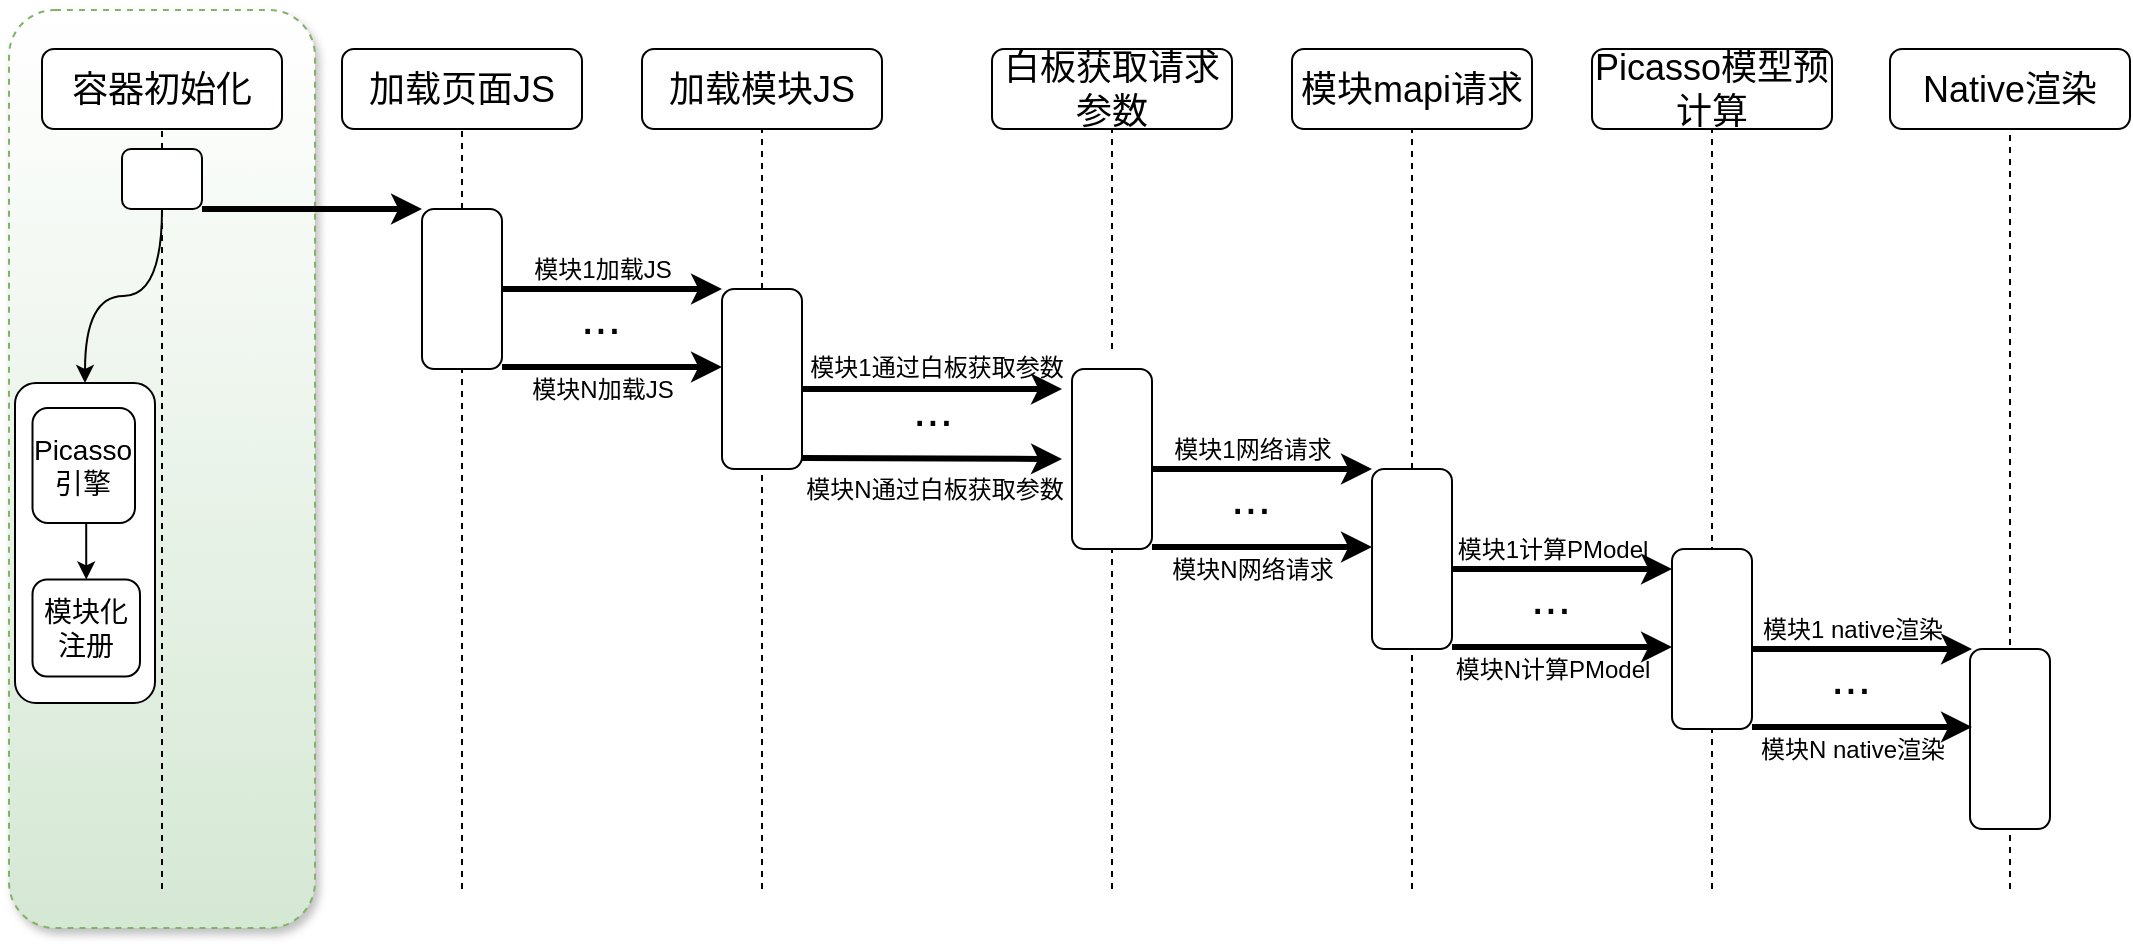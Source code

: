 <mxfile version="12.8.8" type="github" pages="13"><diagram id="ZRDspelD08M2EZhi7KNj" name="第 1 页"><mxGraphModel dx="1426" dy="794" grid="0" gridSize="10" guides="1" tooltips="1" connect="1" arrows="1" fold="1" page="1" pageScale="1" pageWidth="1920" pageHeight="1200" math="0" shadow="0"><root><mxCell id="0"/><mxCell id="1" parent="0"/><mxCell id="Zw1K-CFGC-PBikJDm--D-1" value="" style="rounded=1;whiteSpace=wrap;html=1;shadow=1;dashed=1;strokeColor=#82b366;fontSize=16;fillColor=#d5e8d4;gradientDirection=north;gradientColor=#ffffff;" vertex="1" parent="1"><mxGeometry x="136.5" y="263" width="153" height="459" as="geometry"/></mxCell><mxCell id="Zw1K-CFGC-PBikJDm--D-2" value="&lt;font style=&quot;font-size: 18px&quot;&gt;容器初始化&lt;/font&gt;" style="rounded=1;whiteSpace=wrap;html=1;" vertex="1" parent="1"><mxGeometry x="153" y="282.5" width="120" height="40" as="geometry"/></mxCell><mxCell id="Zw1K-CFGC-PBikJDm--D-3" value="" style="endArrow=none;dashed=1;html=1;entryX=0.5;entryY=1;entryDx=0;entryDy=0;" edge="1" parent="1" source="Zw1K-CFGC-PBikJDm--D-16" target="Zw1K-CFGC-PBikJDm--D-2"><mxGeometry width="50" height="50" relative="1" as="geometry"><mxPoint x="213" y="702.5" as="sourcePoint"/><mxPoint x="233" y="352.5" as="targetPoint"/></mxGeometry></mxCell><mxCell id="Zw1K-CFGC-PBikJDm--D-4" value="&lt;span style=&quot;font-size: 18px&quot;&gt;加载页面JS&lt;/span&gt;" style="rounded=1;whiteSpace=wrap;html=1;" vertex="1" parent="1"><mxGeometry x="303" y="282.5" width="120" height="40" as="geometry"/></mxCell><mxCell id="Zw1K-CFGC-PBikJDm--D-5" value="" style="endArrow=none;dashed=1;html=1;entryX=0.5;entryY=1;entryDx=0;entryDy=0;" edge="1" parent="1" source="Zw1K-CFGC-PBikJDm--D-18" target="Zw1K-CFGC-PBikJDm--D-4"><mxGeometry width="50" height="50" relative="1" as="geometry"><mxPoint x="363" y="702.5" as="sourcePoint"/><mxPoint x="383" y="352.5" as="targetPoint"/></mxGeometry></mxCell><mxCell id="Zw1K-CFGC-PBikJDm--D-6" value="&lt;span style=&quot;font-size: 18px&quot;&gt;加载模块JS&lt;/span&gt;" style="rounded=1;whiteSpace=wrap;html=1;" vertex="1" parent="1"><mxGeometry x="453" y="282.5" width="120" height="40" as="geometry"/></mxCell><mxCell id="Zw1K-CFGC-PBikJDm--D-7" value="" style="endArrow=none;dashed=1;html=1;entryX=0.5;entryY=1;entryDx=0;entryDy=0;" edge="1" parent="1" source="Zw1K-CFGC-PBikJDm--D-20" target="Zw1K-CFGC-PBikJDm--D-6"><mxGeometry width="50" height="50" relative="1" as="geometry"><mxPoint x="513" y="702.5" as="sourcePoint"/><mxPoint x="533" y="352.5" as="targetPoint"/></mxGeometry></mxCell><mxCell id="Zw1K-CFGC-PBikJDm--D-8" value="&lt;span style=&quot;font-size: 18px&quot;&gt;白板获取请求参数&lt;/span&gt;" style="rounded=1;whiteSpace=wrap;html=1;" vertex="1" parent="1"><mxGeometry x="628" y="282.5" width="120" height="40" as="geometry"/></mxCell><mxCell id="Zw1K-CFGC-PBikJDm--D-9" value="" style="endArrow=none;dashed=1;html=1;entryX=0.5;entryY=1;entryDx=0;entryDy=0;" edge="1" parent="1" target="Zw1K-CFGC-PBikJDm--D-8"><mxGeometry width="50" height="50" relative="1" as="geometry"><mxPoint x="688" y="432.5" as="sourcePoint"/><mxPoint x="708" y="352.5" as="targetPoint"/></mxGeometry></mxCell><mxCell id="Zw1K-CFGC-PBikJDm--D-10" value="&lt;span style=&quot;font-size: 18px&quot;&gt;模块mapi请求&lt;/span&gt;" style="rounded=1;whiteSpace=wrap;html=1;" vertex="1" parent="1"><mxGeometry x="778" y="282.5" width="120" height="40" as="geometry"/></mxCell><mxCell id="Zw1K-CFGC-PBikJDm--D-11" value="" style="endArrow=none;dashed=1;html=1;entryX=0.5;entryY=1;entryDx=0;entryDy=0;" edge="1" parent="1" target="Zw1K-CFGC-PBikJDm--D-10"><mxGeometry width="50" height="50" relative="1" as="geometry"><mxPoint x="838" y="702.5" as="sourcePoint"/><mxPoint x="858" y="352.5" as="targetPoint"/></mxGeometry></mxCell><mxCell id="Zw1K-CFGC-PBikJDm--D-12" value="&lt;span style=&quot;font-size: 18px&quot;&gt;Picasso模型预计算&lt;/span&gt;" style="rounded=1;whiteSpace=wrap;html=1;" vertex="1" parent="1"><mxGeometry x="928" y="282.5" width="120" height="40" as="geometry"/></mxCell><mxCell id="Zw1K-CFGC-PBikJDm--D-13" value="" style="endArrow=none;dashed=1;html=1;entryX=0.5;entryY=1;entryDx=0;entryDy=0;" edge="1" parent="1" target="Zw1K-CFGC-PBikJDm--D-12"><mxGeometry width="50" height="50" relative="1" as="geometry"><mxPoint x="988" y="552.5" as="sourcePoint"/><mxPoint x="1008" y="352.5" as="targetPoint"/></mxGeometry></mxCell><mxCell id="Zw1K-CFGC-PBikJDm--D-14" value="&lt;span style=&quot;font-size: 18px&quot;&gt;Native渲染&lt;/span&gt;" style="rounded=1;whiteSpace=wrap;html=1;" vertex="1" parent="1"><mxGeometry x="1077" y="282.5" width="120" height="40" as="geometry"/></mxCell><mxCell id="Zw1K-CFGC-PBikJDm--D-15" value="" style="endArrow=none;dashed=1;html=1;entryX=0.5;entryY=1;entryDx=0;entryDy=0;" edge="1" parent="1" target="Zw1K-CFGC-PBikJDm--D-14"><mxGeometry width="50" height="50" relative="1" as="geometry"><mxPoint x="1137" y="592.5" as="sourcePoint"/><mxPoint x="1157" y="352.5" as="targetPoint"/></mxGeometry></mxCell><mxCell id="ZloZHauyBX7HKi503AZX-2" style="edgeStyle=orthogonalEdgeStyle;orthogonalLoop=1;jettySize=auto;html=1;exitX=0.5;exitY=1;exitDx=0;exitDy=0;entryX=0.5;entryY=0;entryDx=0;entryDy=0;curved=1;" edge="1" parent="1" source="Zw1K-CFGC-PBikJDm--D-16" target="ZloZHauyBX7HKi503AZX-1"><mxGeometry relative="1" as="geometry"/></mxCell><mxCell id="Zw1K-CFGC-PBikJDm--D-16" value="" style="rounded=1;whiteSpace=wrap;html=1;" vertex="1" parent="1"><mxGeometry x="193" y="332.5" width="40" height="30" as="geometry"/></mxCell><mxCell id="Zw1K-CFGC-PBikJDm--D-17" value="" style="endArrow=none;dashed=1;html=1;entryX=0.5;entryY=1;entryDx=0;entryDy=0;" edge="1" parent="1" target="Zw1K-CFGC-PBikJDm--D-16"><mxGeometry width="50" height="50" relative="1" as="geometry"><mxPoint x="213" y="702.5" as="sourcePoint"/><mxPoint x="213" y="322.5" as="targetPoint"/></mxGeometry></mxCell><mxCell id="Zw1K-CFGC-PBikJDm--D-18" value="" style="rounded=1;whiteSpace=wrap;html=1;" vertex="1" parent="1"><mxGeometry x="343" y="362.5" width="40" height="80" as="geometry"/></mxCell><mxCell id="Zw1K-CFGC-PBikJDm--D-19" value="" style="endArrow=none;dashed=1;html=1;entryX=0.5;entryY=1;entryDx=0;entryDy=0;" edge="1" parent="1" target="Zw1K-CFGC-PBikJDm--D-18"><mxGeometry width="50" height="50" relative="1" as="geometry"><mxPoint x="363" y="702.5" as="sourcePoint"/><mxPoint x="363" y="322.5" as="targetPoint"/></mxGeometry></mxCell><mxCell id="Zw1K-CFGC-PBikJDm--D-20" value="" style="rounded=1;whiteSpace=wrap;html=1;" vertex="1" parent="1"><mxGeometry x="493" y="402.5" width="40" height="90" as="geometry"/></mxCell><mxCell id="Zw1K-CFGC-PBikJDm--D-21" value="" style="endArrow=none;dashed=1;html=1;entryX=0.5;entryY=1;entryDx=0;entryDy=0;" edge="1" parent="1" target="Zw1K-CFGC-PBikJDm--D-20"><mxGeometry width="50" height="50" relative="1" as="geometry"><mxPoint x="513" y="702.5" as="sourcePoint"/><mxPoint x="513" y="322.5" as="targetPoint"/></mxGeometry></mxCell><mxCell id="Zw1K-CFGC-PBikJDm--D-22" value="" style="endArrow=none;dashed=1;html=1;entryX=0.5;entryY=1;entryDx=0;entryDy=0;" edge="1" parent="1"><mxGeometry width="50" height="50" relative="1" as="geometry"><mxPoint x="988" y="702.5" as="sourcePoint"/><mxPoint x="988" y="612.5" as="targetPoint"/></mxGeometry></mxCell><mxCell id="Zw1K-CFGC-PBikJDm--D-23" value="" style="endArrow=none;dashed=1;html=1;entryX=0.5;entryY=1;entryDx=0;entryDy=0;" edge="1" parent="1"><mxGeometry width="50" height="50" relative="1" as="geometry"><mxPoint x="1137" y="702.5" as="sourcePoint"/><mxPoint x="1137" y="652.5" as="targetPoint"/></mxGeometry></mxCell><mxCell id="Zw1K-CFGC-PBikJDm--D-24" value="" style="endArrow=none;dashed=1;html=1;entryX=0.5;entryY=1;entryDx=0;entryDy=0;" edge="1" parent="1"><mxGeometry width="50" height="50" relative="1" as="geometry"><mxPoint x="688" y="702.5" as="sourcePoint"/><mxPoint x="688" y="522.5" as="targetPoint"/></mxGeometry></mxCell><mxCell id="Zw1K-CFGC-PBikJDm--D-25" value="" style="rounded=1;whiteSpace=wrap;html=1;" vertex="1" parent="1"><mxGeometry x="668" y="442.5" width="40" height="90" as="geometry"/></mxCell><mxCell id="Zw1K-CFGC-PBikJDm--D-26" value="" style="rounded=1;whiteSpace=wrap;html=1;" vertex="1" parent="1"><mxGeometry x="818" y="492.5" width="40" height="90" as="geometry"/></mxCell><mxCell id="Zw1K-CFGC-PBikJDm--D-27" value="" style="rounded=1;whiteSpace=wrap;html=1;" vertex="1" parent="1"><mxGeometry x="968" y="532.5" width="40" height="90" as="geometry"/></mxCell><mxCell id="Zw1K-CFGC-PBikJDm--D-28" value="" style="rounded=1;whiteSpace=wrap;html=1;" vertex="1" parent="1"><mxGeometry x="1117" y="582.5" width="40" height="90" as="geometry"/></mxCell><mxCell id="Zw1K-CFGC-PBikJDm--D-29" value="" style="endArrow=classic;html=1;entryX=0;entryY=0;entryDx=0;entryDy=0;strokeWidth=3;" edge="1" parent="1" target="Zw1K-CFGC-PBikJDm--D-18"><mxGeometry width="50" height="50" relative="1" as="geometry"><mxPoint x="233" y="362.5" as="sourcePoint"/><mxPoint x="283" y="312.5" as="targetPoint"/></mxGeometry></mxCell><mxCell id="Zw1K-CFGC-PBikJDm--D-30" value="" style="endArrow=classic;html=1;entryX=0;entryY=0;entryDx=0;entryDy=0;strokeWidth=3;" edge="1" parent="1"><mxGeometry width="50" height="50" relative="1" as="geometry"><mxPoint x="383" y="402.5" as="sourcePoint"/><mxPoint x="493" y="402.5" as="targetPoint"/></mxGeometry></mxCell><mxCell id="Zw1K-CFGC-PBikJDm--D-31" value="" style="endArrow=classic;html=1;entryX=0;entryY=0;entryDx=0;entryDy=0;strokeWidth=3;" edge="1" parent="1"><mxGeometry width="50" height="50" relative="1" as="geometry"><mxPoint x="383" y="441.5" as="sourcePoint"/><mxPoint x="493" y="441.5" as="targetPoint"/></mxGeometry></mxCell><mxCell id="Zw1K-CFGC-PBikJDm--D-32" value="模块1加载JS" style="text;html=1;align=center;verticalAlign=middle;resizable=0;points=[];;autosize=1;" vertex="1" parent="1"><mxGeometry x="393" y="382.5" width="80" height="20" as="geometry"/></mxCell><mxCell id="Zw1K-CFGC-PBikJDm--D-33" value="模块N加载JS" style="text;html=1;align=center;verticalAlign=middle;resizable=0;points=[];;autosize=1;" vertex="1" parent="1"><mxGeometry x="388" y="442.5" width="90" height="20" as="geometry"/></mxCell><mxCell id="Zw1K-CFGC-PBikJDm--D-34" value="&lt;font style=&quot;font-size: 24px&quot;&gt;...&lt;/font&gt;" style="text;html=1;align=center;verticalAlign=middle;resizable=0;points=[];;autosize=1;" vertex="1" parent="1"><mxGeometry x="412" y="406.5" width="40" height="20" as="geometry"/></mxCell><mxCell id="Zw1K-CFGC-PBikJDm--D-35" value="" style="endArrow=classic;html=1;strokeWidth=3;" edge="1" parent="1"><mxGeometry width="50" height="50" relative="1" as="geometry"><mxPoint x="533" y="452.5" as="sourcePoint"/><mxPoint x="663" y="452.5" as="targetPoint"/></mxGeometry></mxCell><mxCell id="Zw1K-CFGC-PBikJDm--D-36" value="" style="endArrow=classic;html=1;strokeWidth=3;" edge="1" parent="1"><mxGeometry width="50" height="50" relative="1" as="geometry"><mxPoint x="533" y="487" as="sourcePoint"/><mxPoint x="663" y="487.5" as="targetPoint"/></mxGeometry></mxCell><mxCell id="Zw1K-CFGC-PBikJDm--D-37" value="模块1通过白板获取参数" style="text;html=1;align=center;verticalAlign=middle;resizable=0;points=[];;autosize=1;" vertex="1" parent="1"><mxGeometry x="530" y="431.5" width="140" height="20" as="geometry"/></mxCell><mxCell id="Zw1K-CFGC-PBikJDm--D-38" value="模块N通过白板获取参数" style="text;html=1;align=center;verticalAlign=middle;resizable=0;points=[];;autosize=1;" vertex="1" parent="1"><mxGeometry x="529" y="492.5" width="140" height="20" as="geometry"/></mxCell><mxCell id="Zw1K-CFGC-PBikJDm--D-39" value="&lt;font style=&quot;font-size: 24px&quot;&gt;...&lt;/font&gt;" style="text;html=1;align=center;verticalAlign=middle;resizable=0;points=[];;autosize=1;" vertex="1" parent="1"><mxGeometry x="578" y="452.5" width="40" height="20" as="geometry"/></mxCell><mxCell id="Zw1K-CFGC-PBikJDm--D-40" value="" style="endArrow=classic;html=1;entryX=0;entryY=0;entryDx=0;entryDy=0;strokeWidth=3;" edge="1" parent="1"><mxGeometry width="50" height="50" relative="1" as="geometry"><mxPoint x="708" y="492.5" as="sourcePoint"/><mxPoint x="818" y="492.5" as="targetPoint"/></mxGeometry></mxCell><mxCell id="Zw1K-CFGC-PBikJDm--D-41" value="" style="endArrow=classic;html=1;entryX=0;entryY=0;entryDx=0;entryDy=0;strokeWidth=3;" edge="1" parent="1"><mxGeometry width="50" height="50" relative="1" as="geometry"><mxPoint x="708" y="531.5" as="sourcePoint"/><mxPoint x="818" y="531.5" as="targetPoint"/></mxGeometry></mxCell><mxCell id="Zw1K-CFGC-PBikJDm--D-42" value="模块1网络请求" style="text;html=1;align=center;verticalAlign=middle;resizable=0;points=[];;autosize=1;" vertex="1" parent="1"><mxGeometry x="713" y="472.5" width="90" height="20" as="geometry"/></mxCell><mxCell id="Zw1K-CFGC-PBikJDm--D-43" value="模块N网络请求" style="text;html=1;align=center;verticalAlign=middle;resizable=0;points=[];;autosize=1;" vertex="1" parent="1"><mxGeometry x="708" y="532.5" width="100" height="20" as="geometry"/></mxCell><mxCell id="Zw1K-CFGC-PBikJDm--D-44" value="&lt;font style=&quot;font-size: 24px&quot;&gt;...&lt;/font&gt;" style="text;html=1;align=center;verticalAlign=middle;resizable=0;points=[];;autosize=1;" vertex="1" parent="1"><mxGeometry x="737" y="496.5" width="40" height="20" as="geometry"/></mxCell><mxCell id="Zw1K-CFGC-PBikJDm--D-45" value="" style="endArrow=classic;html=1;entryX=0;entryY=0;entryDx=0;entryDy=0;strokeWidth=3;" edge="1" parent="1"><mxGeometry width="50" height="50" relative="1" as="geometry"><mxPoint x="858" y="542.5" as="sourcePoint"/><mxPoint x="968" y="542.5" as="targetPoint"/></mxGeometry></mxCell><mxCell id="Zw1K-CFGC-PBikJDm--D-46" value="" style="endArrow=classic;html=1;entryX=0;entryY=0;entryDx=0;entryDy=0;strokeWidth=3;" edge="1" parent="1"><mxGeometry width="50" height="50" relative="1" as="geometry"><mxPoint x="858" y="581.5" as="sourcePoint"/><mxPoint x="968" y="581.5" as="targetPoint"/></mxGeometry></mxCell><mxCell id="Zw1K-CFGC-PBikJDm--D-47" value="模块1计算PModel" style="text;html=1;align=center;verticalAlign=middle;resizable=0;points=[];;autosize=1;" vertex="1" parent="1"><mxGeometry x="853" y="522.5" width="110" height="20" as="geometry"/></mxCell><mxCell id="Zw1K-CFGC-PBikJDm--D-48" value="模块N计算PModel" style="text;html=1;align=center;verticalAlign=middle;resizable=0;points=[];;autosize=1;" vertex="1" parent="1"><mxGeometry x="853" y="582.5" width="110" height="20" as="geometry"/></mxCell><mxCell id="Zw1K-CFGC-PBikJDm--D-49" value="&lt;font style=&quot;font-size: 24px&quot;&gt;...&lt;/font&gt;" style="text;html=1;align=center;verticalAlign=middle;resizable=0;points=[];;autosize=1;" vertex="1" parent="1"><mxGeometry x="887" y="546.5" width="40" height="20" as="geometry"/></mxCell><mxCell id="Zw1K-CFGC-PBikJDm--D-50" value="" style="endArrow=classic;html=1;entryX=0;entryY=0;entryDx=0;entryDy=0;strokeWidth=3;" edge="1" parent="1"><mxGeometry width="50" height="50" relative="1" as="geometry"><mxPoint x="1008" y="582.5" as="sourcePoint"/><mxPoint x="1118" y="582.5" as="targetPoint"/></mxGeometry></mxCell><mxCell id="Zw1K-CFGC-PBikJDm--D-51" value="" style="endArrow=classic;html=1;entryX=0;entryY=0;entryDx=0;entryDy=0;strokeWidth=3;" edge="1" parent="1"><mxGeometry width="50" height="50" relative="1" as="geometry"><mxPoint x="1008" y="621.5" as="sourcePoint"/><mxPoint x="1118" y="621.5" as="targetPoint"/></mxGeometry></mxCell><mxCell id="Zw1K-CFGC-PBikJDm--D-52" value="模块1 native渲染" style="text;html=1;align=center;verticalAlign=middle;resizable=0;points=[];;autosize=1;" vertex="1" parent="1"><mxGeometry x="1003" y="562.5" width="110" height="20" as="geometry"/></mxCell><mxCell id="Zw1K-CFGC-PBikJDm--D-53" value="模块N native渲染" style="text;html=1;align=center;verticalAlign=middle;resizable=0;points=[];;autosize=1;" vertex="1" parent="1"><mxGeometry x="1003" y="622.5" width="110" height="20" as="geometry"/></mxCell><mxCell id="Zw1K-CFGC-PBikJDm--D-54" value="&lt;font style=&quot;font-size: 24px&quot;&gt;...&lt;/font&gt;" style="text;html=1;align=center;verticalAlign=middle;resizable=0;points=[];;autosize=1;" vertex="1" parent="1"><mxGeometry x="1037" y="586.5" width="40" height="20" as="geometry"/></mxCell><mxCell id="ZloZHauyBX7HKi503AZX-1" value="" style="rounded=1;whiteSpace=wrap;html=1;" vertex="1" parent="1"><mxGeometry x="139.5" y="449.5" width="70" height="160" as="geometry"/></mxCell><mxCell id="ZloZHauyBX7HKi503AZX-5" style="edgeStyle=orthogonalEdgeStyle;orthogonalLoop=1;jettySize=auto;html=1;exitX=0.5;exitY=1;exitDx=0;exitDy=0;entryX=0.5;entryY=0;entryDx=0;entryDy=0;rounded=0;" edge="1" parent="1" source="ZloZHauyBX7HKi503AZX-3" target="ZloZHauyBX7HKi503AZX-4"><mxGeometry relative="1" as="geometry"/></mxCell><mxCell id="ZloZHauyBX7HKi503AZX-3" value="&lt;font style=&quot;font-size: 14px&quot;&gt;Picasso引擎&lt;/font&gt;" style="rounded=1;whiteSpace=wrap;html=1;" vertex="1" parent="1"><mxGeometry x="148.25" y="462" width="51.25" height="57.5" as="geometry"/></mxCell><mxCell id="ZloZHauyBX7HKi503AZX-4" value="&lt;font style=&quot;font-size: 14px&quot;&gt;模块化注册&lt;/font&gt;" style="rounded=1;whiteSpace=wrap;html=1;" vertex="1" parent="1"><mxGeometry x="148.25" y="547.75" width="53.75" height="48.5" as="geometry"/></mxCell></root></mxGraphModel></diagram><diagram id="PkeAfrTkP65fkFrWPgou" name="第 13 页"><mxGraphModel dx="1426" dy="794" grid="1" gridSize="10" guides="1" tooltips="1" connect="1" arrows="1" fold="1" page="1" pageScale="1" pageWidth="1920" pageHeight="1200" math="0" shadow="0"><root><mxCell id="Gdk8QgBTYtocN_xsDOSu-0"/><mxCell id="Gdk8QgBTYtocN_xsDOSu-1" parent="Gdk8QgBTYtocN_xsDOSu-0"/><mxCell id="w8tdTQOXkbmrsmdd57pT-0" value="" style="rounded=1;whiteSpace=wrap;html=1;shadow=1;dashed=1;strokeColor=#82b366;fontSize=16;fillColor=#d5e8d4;gradientDirection=north;gradientColor=#ffffff;" vertex="1" parent="Gdk8QgBTYtocN_xsDOSu-1"><mxGeometry x="780" y="210" width="153" height="459" as="geometry"/></mxCell><mxCell id="w8tdTQOXkbmrsmdd57pT-1" value="&lt;font style=&quot;font-size: 18px&quot;&gt;容器初始化&lt;/font&gt;" style="rounded=1;whiteSpace=wrap;html=1;" vertex="1" parent="Gdk8QgBTYtocN_xsDOSu-1"><mxGeometry x="796.5" y="229.5" width="120" height="40" as="geometry"/></mxCell><mxCell id="w8tdTQOXkbmrsmdd57pT-2" value="" style="endArrow=none;dashed=1;html=1;entryX=0.5;entryY=1;entryDx=0;entryDy=0;" edge="1" source="w8tdTQOXkbmrsmdd57pT-16" target="w8tdTQOXkbmrsmdd57pT-1" parent="Gdk8QgBTYtocN_xsDOSu-1"><mxGeometry width="50" height="50" relative="1" as="geometry"><mxPoint x="856.5" y="649.5" as="sourcePoint"/><mxPoint x="876.5" y="299.5" as="targetPoint"/></mxGeometry></mxCell><mxCell id="w8tdTQOXkbmrsmdd57pT-3" value="&lt;span style=&quot;font-size: 18px&quot;&gt;加载页面JS&lt;/span&gt;" style="rounded=1;whiteSpace=wrap;html=1;" vertex="1" parent="Gdk8QgBTYtocN_xsDOSu-1"><mxGeometry x="946.5" y="229.5" width="120" height="40" as="geometry"/></mxCell><mxCell id="w8tdTQOXkbmrsmdd57pT-4" value="" style="endArrow=none;dashed=1;html=1;entryX=0.5;entryY=1;entryDx=0;entryDy=0;" edge="1" source="w8tdTQOXkbmrsmdd57pT-18" target="w8tdTQOXkbmrsmdd57pT-3" parent="Gdk8QgBTYtocN_xsDOSu-1"><mxGeometry width="50" height="50" relative="1" as="geometry"><mxPoint x="1006.5" y="649.5" as="sourcePoint"/><mxPoint x="1026.5" y="299.5" as="targetPoint"/></mxGeometry></mxCell><mxCell id="w8tdTQOXkbmrsmdd57pT-5" value="&lt;span style=&quot;font-size: 18px&quot;&gt;加载模块JS&lt;/span&gt;" style="rounded=1;whiteSpace=wrap;html=1;" vertex="1" parent="Gdk8QgBTYtocN_xsDOSu-1"><mxGeometry x="1096.5" y="229.5" width="120" height="40" as="geometry"/></mxCell><mxCell id="w8tdTQOXkbmrsmdd57pT-6" value="" style="endArrow=none;dashed=1;html=1;entryX=0.5;entryY=1;entryDx=0;entryDy=0;" edge="1" source="w8tdTQOXkbmrsmdd57pT-20" target="w8tdTQOXkbmrsmdd57pT-5" parent="Gdk8QgBTYtocN_xsDOSu-1"><mxGeometry width="50" height="50" relative="1" as="geometry"><mxPoint x="1156.5" y="649.5" as="sourcePoint"/><mxPoint x="1176.5" y="299.5" as="targetPoint"/></mxGeometry></mxCell><mxCell id="w8tdTQOXkbmrsmdd57pT-7" value="&lt;span style=&quot;font-size: 18px&quot;&gt;白板获取请求参数&lt;/span&gt;" style="rounded=1;whiteSpace=wrap;html=1;" vertex="1" parent="Gdk8QgBTYtocN_xsDOSu-1"><mxGeometry x="1271.5" y="229.5" width="120" height="40" as="geometry"/></mxCell><mxCell id="w8tdTQOXkbmrsmdd57pT-8" value="" style="endArrow=none;dashed=1;html=1;entryX=0.5;entryY=1;entryDx=0;entryDy=0;" edge="1" target="w8tdTQOXkbmrsmdd57pT-7" parent="Gdk8QgBTYtocN_xsDOSu-1"><mxGeometry width="50" height="50" relative="1" as="geometry"><mxPoint x="1331.5" y="379.5" as="sourcePoint"/><mxPoint x="1351.5" y="299.5" as="targetPoint"/></mxGeometry></mxCell><mxCell id="w8tdTQOXkbmrsmdd57pT-9" value="&lt;span style=&quot;font-size: 18px&quot;&gt;模块mapi请求&lt;/span&gt;" style="rounded=1;whiteSpace=wrap;html=1;" vertex="1" parent="Gdk8QgBTYtocN_xsDOSu-1"><mxGeometry x="1421.5" y="229.5" width="120" height="40" as="geometry"/></mxCell><mxCell id="w8tdTQOXkbmrsmdd57pT-10" value="" style="endArrow=none;dashed=1;html=1;entryX=0.5;entryY=1;entryDx=0;entryDy=0;" edge="1" target="w8tdTQOXkbmrsmdd57pT-9" parent="Gdk8QgBTYtocN_xsDOSu-1"><mxGeometry width="50" height="50" relative="1" as="geometry"><mxPoint x="1481.5" y="649.5" as="sourcePoint"/><mxPoint x="1501.5" y="299.5" as="targetPoint"/></mxGeometry></mxCell><mxCell id="w8tdTQOXkbmrsmdd57pT-11" value="&lt;span style=&quot;font-size: 18px&quot;&gt;Picasso模型预计算&lt;/span&gt;" style="rounded=1;whiteSpace=wrap;html=1;" vertex="1" parent="Gdk8QgBTYtocN_xsDOSu-1"><mxGeometry x="1571.5" y="229.5" width="120" height="40" as="geometry"/></mxCell><mxCell id="w8tdTQOXkbmrsmdd57pT-12" value="" style="endArrow=none;dashed=1;html=1;entryX=0.5;entryY=1;entryDx=0;entryDy=0;" edge="1" target="w8tdTQOXkbmrsmdd57pT-11" parent="Gdk8QgBTYtocN_xsDOSu-1"><mxGeometry width="50" height="50" relative="1" as="geometry"><mxPoint x="1631.5" y="499.5" as="sourcePoint"/><mxPoint x="1651.5" y="299.5" as="targetPoint"/></mxGeometry></mxCell><mxCell id="w8tdTQOXkbmrsmdd57pT-13" value="&lt;span style=&quot;font-size: 18px&quot;&gt;Native渲染&lt;/span&gt;" style="rounded=1;whiteSpace=wrap;html=1;" vertex="1" parent="Gdk8QgBTYtocN_xsDOSu-1"><mxGeometry x="1720.5" y="229.5" width="120" height="40" as="geometry"/></mxCell><mxCell id="w8tdTQOXkbmrsmdd57pT-14" value="" style="endArrow=none;dashed=1;html=1;entryX=0.5;entryY=1;entryDx=0;entryDy=0;" edge="1" target="w8tdTQOXkbmrsmdd57pT-13" parent="Gdk8QgBTYtocN_xsDOSu-1"><mxGeometry width="50" height="50" relative="1" as="geometry"><mxPoint x="1780.5" y="539.5" as="sourcePoint"/><mxPoint x="1800.5" y="299.5" as="targetPoint"/></mxGeometry></mxCell><mxCell id="w8tdTQOXkbmrsmdd57pT-16" value="" style="rounded=1;whiteSpace=wrap;html=1;" vertex="1" parent="Gdk8QgBTYtocN_xsDOSu-1"><mxGeometry x="836.5" y="279.5" width="40" height="30" as="geometry"/></mxCell><mxCell id="w8tdTQOXkbmrsmdd57pT-17" value="" style="endArrow=none;dashed=1;html=1;entryX=0.5;entryY=1;entryDx=0;entryDy=0;" edge="1" target="w8tdTQOXkbmrsmdd57pT-16" parent="Gdk8QgBTYtocN_xsDOSu-1"><mxGeometry width="50" height="50" relative="1" as="geometry"><mxPoint x="856.5" y="649.5" as="sourcePoint"/><mxPoint x="856.5" y="269.5" as="targetPoint"/></mxGeometry></mxCell><mxCell id="w8tdTQOXkbmrsmdd57pT-18" value="" style="rounded=1;whiteSpace=wrap;html=1;" vertex="1" parent="Gdk8QgBTYtocN_xsDOSu-1"><mxGeometry x="986.5" y="309.5" width="40" height="80" as="geometry"/></mxCell><mxCell id="w8tdTQOXkbmrsmdd57pT-19" value="" style="endArrow=none;dashed=1;html=1;entryX=0.5;entryY=1;entryDx=0;entryDy=0;" edge="1" target="w8tdTQOXkbmrsmdd57pT-18" parent="Gdk8QgBTYtocN_xsDOSu-1"><mxGeometry width="50" height="50" relative="1" as="geometry"><mxPoint x="1006.5" y="649.5" as="sourcePoint"/><mxPoint x="1006.5" y="269.5" as="targetPoint"/></mxGeometry></mxCell><mxCell id="w8tdTQOXkbmrsmdd57pT-20" value="" style="rounded=1;whiteSpace=wrap;html=1;" vertex="1" parent="Gdk8QgBTYtocN_xsDOSu-1"><mxGeometry x="1136.5" y="349.5" width="40" height="90" as="geometry"/></mxCell><mxCell id="w8tdTQOXkbmrsmdd57pT-21" value="" style="endArrow=none;dashed=1;html=1;entryX=0.5;entryY=1;entryDx=0;entryDy=0;" edge="1" target="w8tdTQOXkbmrsmdd57pT-20" parent="Gdk8QgBTYtocN_xsDOSu-1"><mxGeometry width="50" height="50" relative="1" as="geometry"><mxPoint x="1156.5" y="649.5" as="sourcePoint"/><mxPoint x="1156.5" y="269.5" as="targetPoint"/></mxGeometry></mxCell><mxCell id="w8tdTQOXkbmrsmdd57pT-22" value="" style="endArrow=none;dashed=1;html=1;entryX=0.5;entryY=1;entryDx=0;entryDy=0;" edge="1" parent="Gdk8QgBTYtocN_xsDOSu-1"><mxGeometry width="50" height="50" relative="1" as="geometry"><mxPoint x="1631.5" y="649.5" as="sourcePoint"/><mxPoint x="1631.5" y="559.5" as="targetPoint"/></mxGeometry></mxCell><mxCell id="w8tdTQOXkbmrsmdd57pT-23" value="" style="endArrow=none;dashed=1;html=1;entryX=0.5;entryY=1;entryDx=0;entryDy=0;" edge="1" parent="Gdk8QgBTYtocN_xsDOSu-1"><mxGeometry width="50" height="50" relative="1" as="geometry"><mxPoint x="1780.5" y="649.5" as="sourcePoint"/><mxPoint x="1780.5" y="599.5" as="targetPoint"/></mxGeometry></mxCell><mxCell id="w8tdTQOXkbmrsmdd57pT-24" value="" style="endArrow=none;dashed=1;html=1;entryX=0.5;entryY=1;entryDx=0;entryDy=0;" edge="1" parent="Gdk8QgBTYtocN_xsDOSu-1"><mxGeometry width="50" height="50" relative="1" as="geometry"><mxPoint x="1331.5" y="649.5" as="sourcePoint"/><mxPoint x="1331.5" y="469.5" as="targetPoint"/></mxGeometry></mxCell><mxCell id="w8tdTQOXkbmrsmdd57pT-25" value="" style="rounded=1;whiteSpace=wrap;html=1;" vertex="1" parent="Gdk8QgBTYtocN_xsDOSu-1"><mxGeometry x="1311.5" y="389.5" width="40" height="90" as="geometry"/></mxCell><mxCell id="w8tdTQOXkbmrsmdd57pT-26" value="" style="rounded=1;whiteSpace=wrap;html=1;" vertex="1" parent="Gdk8QgBTYtocN_xsDOSu-1"><mxGeometry x="1461.5" y="439.5" width="40" height="90" as="geometry"/></mxCell><mxCell id="w8tdTQOXkbmrsmdd57pT-27" value="" style="rounded=1;whiteSpace=wrap;html=1;" vertex="1" parent="Gdk8QgBTYtocN_xsDOSu-1"><mxGeometry x="1611.5" y="479.5" width="40" height="90" as="geometry"/></mxCell><mxCell id="w8tdTQOXkbmrsmdd57pT-28" value="" style="rounded=1;whiteSpace=wrap;html=1;" vertex="1" parent="Gdk8QgBTYtocN_xsDOSu-1"><mxGeometry x="1760.5" y="529.5" width="40" height="90" as="geometry"/></mxCell><mxCell id="w8tdTQOXkbmrsmdd57pT-29" value="" style="endArrow=classic;html=1;entryX=0;entryY=0;entryDx=0;entryDy=0;strokeWidth=3;" edge="1" target="w8tdTQOXkbmrsmdd57pT-18" parent="Gdk8QgBTYtocN_xsDOSu-1"><mxGeometry width="50" height="50" relative="1" as="geometry"><mxPoint x="876.5" y="309.5" as="sourcePoint"/><mxPoint x="926.5" y="259.5" as="targetPoint"/></mxGeometry></mxCell><mxCell id="w8tdTQOXkbmrsmdd57pT-30" value="" style="endArrow=classic;html=1;entryX=0;entryY=0;entryDx=0;entryDy=0;strokeWidth=3;" edge="1" parent="Gdk8QgBTYtocN_xsDOSu-1"><mxGeometry width="50" height="50" relative="1" as="geometry"><mxPoint x="1026.5" y="349.5" as="sourcePoint"/><mxPoint x="1136.5" y="349.5" as="targetPoint"/></mxGeometry></mxCell><mxCell id="w8tdTQOXkbmrsmdd57pT-31" value="" style="endArrow=classic;html=1;entryX=0;entryY=0;entryDx=0;entryDy=0;strokeWidth=3;" edge="1" parent="Gdk8QgBTYtocN_xsDOSu-1"><mxGeometry width="50" height="50" relative="1" as="geometry"><mxPoint x="1026.5" y="388.5" as="sourcePoint"/><mxPoint x="1136.5" y="388.5" as="targetPoint"/></mxGeometry></mxCell><mxCell id="w8tdTQOXkbmrsmdd57pT-32" value="模块1加载JS" style="text;html=1;align=center;verticalAlign=middle;resizable=0;points=[];;autosize=1;" vertex="1" parent="Gdk8QgBTYtocN_xsDOSu-1"><mxGeometry x="1036.5" y="329.5" width="80" height="20" as="geometry"/></mxCell><mxCell id="w8tdTQOXkbmrsmdd57pT-33" value="模块N加载JS" style="text;html=1;align=center;verticalAlign=middle;resizable=0;points=[];;autosize=1;" vertex="1" parent="Gdk8QgBTYtocN_xsDOSu-1"><mxGeometry x="1031.5" y="389.5" width="90" height="20" as="geometry"/></mxCell><mxCell id="w8tdTQOXkbmrsmdd57pT-34" value="&lt;font style=&quot;font-size: 24px&quot;&gt;...&lt;/font&gt;" style="text;html=1;align=center;verticalAlign=middle;resizable=0;points=[];;autosize=1;" vertex="1" parent="Gdk8QgBTYtocN_xsDOSu-1"><mxGeometry x="1055.5" y="353.5" width="40" height="20" as="geometry"/></mxCell><mxCell id="w8tdTQOXkbmrsmdd57pT-35" value="" style="endArrow=classic;html=1;strokeWidth=3;" edge="1" parent="Gdk8QgBTYtocN_xsDOSu-1"><mxGeometry width="50" height="50" relative="1" as="geometry"><mxPoint x="1176.5" y="399.5" as="sourcePoint"/><mxPoint x="1306.5" y="399.5" as="targetPoint"/></mxGeometry></mxCell><mxCell id="w8tdTQOXkbmrsmdd57pT-36" value="" style="endArrow=classic;html=1;strokeWidth=3;" edge="1" parent="Gdk8QgBTYtocN_xsDOSu-1"><mxGeometry width="50" height="50" relative="1" as="geometry"><mxPoint x="1176.5" y="434" as="sourcePoint"/><mxPoint x="1306.5" y="434.5" as="targetPoint"/></mxGeometry></mxCell><mxCell id="w8tdTQOXkbmrsmdd57pT-37" value="模块1通过白板获取参数" style="text;html=1;align=center;verticalAlign=middle;resizable=0;points=[];;autosize=1;" vertex="1" parent="Gdk8QgBTYtocN_xsDOSu-1"><mxGeometry x="1173.5" y="378.5" width="140" height="20" as="geometry"/></mxCell><mxCell id="w8tdTQOXkbmrsmdd57pT-38" value="模块N通过白板获取参数" style="text;html=1;align=center;verticalAlign=middle;resizable=0;points=[];;autosize=1;" vertex="1" parent="Gdk8QgBTYtocN_xsDOSu-1"><mxGeometry x="1172.5" y="439.5" width="140" height="20" as="geometry"/></mxCell><mxCell id="w8tdTQOXkbmrsmdd57pT-39" value="&lt;font style=&quot;font-size: 24px&quot;&gt;...&lt;/font&gt;" style="text;html=1;align=center;verticalAlign=middle;resizable=0;points=[];;autosize=1;" vertex="1" parent="Gdk8QgBTYtocN_xsDOSu-1"><mxGeometry x="1221.5" y="399.5" width="40" height="20" as="geometry"/></mxCell><mxCell id="w8tdTQOXkbmrsmdd57pT-40" value="" style="endArrow=classic;html=1;entryX=0;entryY=0;entryDx=0;entryDy=0;strokeWidth=3;" edge="1" parent="Gdk8QgBTYtocN_xsDOSu-1"><mxGeometry width="50" height="50" relative="1" as="geometry"><mxPoint x="1351.5" y="439.5" as="sourcePoint"/><mxPoint x="1461.5" y="439.5" as="targetPoint"/></mxGeometry></mxCell><mxCell id="w8tdTQOXkbmrsmdd57pT-41" value="" style="endArrow=classic;html=1;entryX=0;entryY=0;entryDx=0;entryDy=0;strokeWidth=3;" edge="1" parent="Gdk8QgBTYtocN_xsDOSu-1"><mxGeometry width="50" height="50" relative="1" as="geometry"><mxPoint x="1351.5" y="478.5" as="sourcePoint"/><mxPoint x="1461.5" y="478.5" as="targetPoint"/></mxGeometry></mxCell><mxCell id="w8tdTQOXkbmrsmdd57pT-42" value="模块1网络请求" style="text;html=1;align=center;verticalAlign=middle;resizable=0;points=[];;autosize=1;" vertex="1" parent="Gdk8QgBTYtocN_xsDOSu-1"><mxGeometry x="1356.5" y="419.5" width="90" height="20" as="geometry"/></mxCell><mxCell id="w8tdTQOXkbmrsmdd57pT-43" value="模块N网络请求" style="text;html=1;align=center;verticalAlign=middle;resizable=0;points=[];;autosize=1;" vertex="1" parent="Gdk8QgBTYtocN_xsDOSu-1"><mxGeometry x="1351.5" y="479.5" width="100" height="20" as="geometry"/></mxCell><mxCell id="w8tdTQOXkbmrsmdd57pT-44" value="&lt;font style=&quot;font-size: 24px&quot;&gt;...&lt;/font&gt;" style="text;html=1;align=center;verticalAlign=middle;resizable=0;points=[];;autosize=1;" vertex="1" parent="Gdk8QgBTYtocN_xsDOSu-1"><mxGeometry x="1380.5" y="443.5" width="40" height="20" as="geometry"/></mxCell><mxCell id="w8tdTQOXkbmrsmdd57pT-45" value="" style="endArrow=classic;html=1;entryX=0;entryY=0;entryDx=0;entryDy=0;strokeWidth=3;" edge="1" parent="Gdk8QgBTYtocN_xsDOSu-1"><mxGeometry width="50" height="50" relative="1" as="geometry"><mxPoint x="1501.5" y="489.5" as="sourcePoint"/><mxPoint x="1611.5" y="489.5" as="targetPoint"/></mxGeometry></mxCell><mxCell id="w8tdTQOXkbmrsmdd57pT-46" value="" style="endArrow=classic;html=1;entryX=0;entryY=0;entryDx=0;entryDy=0;strokeWidth=3;" edge="1" parent="Gdk8QgBTYtocN_xsDOSu-1"><mxGeometry width="50" height="50" relative="1" as="geometry"><mxPoint x="1501.5" y="528.5" as="sourcePoint"/><mxPoint x="1611.5" y="528.5" as="targetPoint"/></mxGeometry></mxCell><mxCell id="w8tdTQOXkbmrsmdd57pT-47" value="模块1计算PModel" style="text;html=1;align=center;verticalAlign=middle;resizable=0;points=[];;autosize=1;" vertex="1" parent="Gdk8QgBTYtocN_xsDOSu-1"><mxGeometry x="1496.5" y="469.5" width="110" height="20" as="geometry"/></mxCell><mxCell id="w8tdTQOXkbmrsmdd57pT-48" value="模块N计算PModel" style="text;html=1;align=center;verticalAlign=middle;resizable=0;points=[];;autosize=1;" vertex="1" parent="Gdk8QgBTYtocN_xsDOSu-1"><mxGeometry x="1496.5" y="529.5" width="110" height="20" as="geometry"/></mxCell><mxCell id="w8tdTQOXkbmrsmdd57pT-49" value="&lt;font style=&quot;font-size: 24px&quot;&gt;...&lt;/font&gt;" style="text;html=1;align=center;verticalAlign=middle;resizable=0;points=[];;autosize=1;" vertex="1" parent="Gdk8QgBTYtocN_xsDOSu-1"><mxGeometry x="1530.5" y="493.5" width="40" height="20" as="geometry"/></mxCell><mxCell id="w8tdTQOXkbmrsmdd57pT-50" value="" style="endArrow=classic;html=1;entryX=0;entryY=0;entryDx=0;entryDy=0;strokeWidth=3;" edge="1" parent="Gdk8QgBTYtocN_xsDOSu-1"><mxGeometry width="50" height="50" relative="1" as="geometry"><mxPoint x="1651.5" y="529.5" as="sourcePoint"/><mxPoint x="1761.5" y="529.5" as="targetPoint"/></mxGeometry></mxCell><mxCell id="w8tdTQOXkbmrsmdd57pT-51" value="" style="endArrow=classic;html=1;entryX=0;entryY=0;entryDx=0;entryDy=0;strokeWidth=3;" edge="1" parent="Gdk8QgBTYtocN_xsDOSu-1"><mxGeometry width="50" height="50" relative="1" as="geometry"><mxPoint x="1651.5" y="568.5" as="sourcePoint"/><mxPoint x="1761.5" y="568.5" as="targetPoint"/></mxGeometry></mxCell><mxCell id="w8tdTQOXkbmrsmdd57pT-52" value="模块1 native渲染" style="text;html=1;align=center;verticalAlign=middle;resizable=0;points=[];;autosize=1;" vertex="1" parent="Gdk8QgBTYtocN_xsDOSu-1"><mxGeometry x="1646.5" y="509.5" width="110" height="20" as="geometry"/></mxCell><mxCell id="w8tdTQOXkbmrsmdd57pT-53" value="模块N native渲染" style="text;html=1;align=center;verticalAlign=middle;resizable=0;points=[];;autosize=1;" vertex="1" parent="Gdk8QgBTYtocN_xsDOSu-1"><mxGeometry x="1646.5" y="569.5" width="110" height="20" as="geometry"/></mxCell><mxCell id="w8tdTQOXkbmrsmdd57pT-54" value="&lt;font style=&quot;font-size: 24px&quot;&gt;...&lt;/font&gt;" style="text;html=1;align=center;verticalAlign=middle;resizable=0;points=[];;autosize=1;" vertex="1" parent="Gdk8QgBTYtocN_xsDOSu-1"><mxGeometry x="1680.5" y="533.5" width="40" height="20" as="geometry"/></mxCell></root></mxGraphModel></diagram><diagram name="Page-2" id="4wrqyZLzNmo9y8gqbVzU"><mxGraphModel dx="1426" dy="794" grid="0" gridSize="10" guides="1" tooltips="1" connect="1" arrows="1" fold="1" page="1" pageScale="1" pageWidth="3300" pageHeight="4681" math="0" shadow="0"><root><mxCell id="oq0dUE_PeGrhgSTPifTt-0"/><mxCell id="oq0dUE_PeGrhgSTPifTt-1" parent="oq0dUE_PeGrhgSTPifTt-0"/><mxCell id="xKLaFwHYnpvmuwUiV3zi-0" value="TS 频道首页" style="swimlane;fontSize=16;fillColor=#f8cecc;strokeColor=#b85450;startSize=29;" parent="oq0dUE_PeGrhgSTPifTt-1" vertex="1"><mxGeometry x="419" y="126" width="470" height="340" as="geometry"/></mxCell><mxCell id="xKLaFwHYnpvmuwUiV3zi-6" style="edgeStyle=orthogonalEdgeStyle;rounded=0;orthogonalLoop=1;jettySize=auto;html=1;exitX=0;exitY=0.5;exitDx=0;exitDy=0;entryX=1;entryY=0.5;entryDx=0;entryDy=0;fontSize=16;" parent="xKLaFwHYnpvmuwUiV3zi-0" source="xKLaFwHYnpvmuwUiV3zi-1" target="xKLaFwHYnpvmuwUiV3zi-2" edge="1"><mxGeometry relative="1" as="geometry"/></mxCell><mxCell id="xKLaFwHYnpvmuwUiV3zi-1" value="搜索栏模块" style="rounded=1;whiteSpace=wrap;html=1;fontSize=16;" parent="xKLaFwHYnpvmuwUiV3zi-0" vertex="1"><mxGeometry x="330" y="38.5" width="120" height="60" as="geometry"/></mxCell><mxCell id="xKLaFwHYnpvmuwUiV3zi-2" value="cityId、lat、lng" style="ellipse;whiteSpace=wrap;html=1;aspect=fixed;fontSize=16;fillColor=#d5e8d4;strokeColor=#82b366;" parent="xKLaFwHYnpvmuwUiV3zi-0" vertex="1"><mxGeometry x="40" y="138" width="85" height="85" as="geometry"/></mxCell><mxCell id="xKLaFwHYnpvmuwUiV3zi-7" style="edgeStyle=orthogonalEdgeStyle;rounded=0;orthogonalLoop=1;jettySize=auto;html=1;exitX=0;exitY=0.5;exitDx=0;exitDy=0;entryX=1;entryY=0.5;entryDx=0;entryDy=0;fontSize=16;" parent="xKLaFwHYnpvmuwUiV3zi-0" source="xKLaFwHYnpvmuwUiV3zi-3" target="xKLaFwHYnpvmuwUiV3zi-2" edge="1"><mxGeometry relative="1" as="geometry"/></mxCell><mxCell id="xKLaFwHYnpvmuwUiV3zi-3" value="金刚位模块" style="rounded=1;whiteSpace=wrap;html=1;fontSize=16;" parent="xKLaFwHYnpvmuwUiV3zi-0" vertex="1"><mxGeometry x="330" y="112.5" width="120" height="60" as="geometry"/></mxCell><mxCell id="xKLaFwHYnpvmuwUiV3zi-8" style="edgeStyle=orthogonalEdgeStyle;rounded=0;orthogonalLoop=1;jettySize=auto;html=1;exitX=0;exitY=0.5;exitDx=0;exitDy=0;entryX=1;entryY=0.5;entryDx=0;entryDy=0;fontSize=16;" parent="xKLaFwHYnpvmuwUiV3zi-0" source="xKLaFwHYnpvmuwUiV3zi-4" target="xKLaFwHYnpvmuwUiV3zi-2" edge="1"><mxGeometry relative="1" as="geometry"/></mxCell><mxCell id="xKLaFwHYnpvmuwUiV3zi-4" value="banner模块" style="rounded=1;whiteSpace=wrap;html=1;fontSize=16;" parent="xKLaFwHYnpvmuwUiV3zi-0" vertex="1"><mxGeometry x="330" y="187.5" width="120" height="60" as="geometry"/></mxCell><mxCell id="xKLaFwHYnpvmuwUiV3zi-9" style="edgeStyle=orthogonalEdgeStyle;rounded=0;orthogonalLoop=1;jettySize=auto;html=1;exitX=0;exitY=0.5;exitDx=0;exitDy=0;entryX=1;entryY=0.5;entryDx=0;entryDy=0;fontSize=16;" parent="xKLaFwHYnpvmuwUiV3zi-0" source="xKLaFwHYnpvmuwUiV3zi-5" target="xKLaFwHYnpvmuwUiV3zi-2" edge="1"><mxGeometry relative="1" as="geometry"/></mxCell><mxCell id="xKLaFwHYnpvmuwUiV3zi-5" value="列表模块" style="rounded=1;whiteSpace=wrap;html=1;fontSize=16;" parent="xKLaFwHYnpvmuwUiV3zi-0" vertex="1"><mxGeometry x="330" y="262.5" width="120" height="60" as="geometry"/></mxCell><mxCell id="xKLaFwHYnpvmuwUiV3zi-11" style="edgeStyle=orthogonalEdgeStyle;rounded=0;orthogonalLoop=1;jettySize=auto;html=1;exitX=1;exitY=0.5;exitDx=0;exitDy=0;entryX=0;entryY=0.5;entryDx=0;entryDy=0;fontSize=16;" parent="oq0dUE_PeGrhgSTPifTt-1" source="xKLaFwHYnpvmuwUiV3zi-10" target="xKLaFwHYnpvmuwUiV3zi-2" edge="1"><mxGeometry relative="1" as="geometry"/></mxCell><mxCell id="xKLaFwHYnpvmuwUiV3zi-12" value="注入cityId、lat、lng&lt;br&gt;基础信息" style="text;html=1;align=center;verticalAlign=middle;resizable=0;points=[];labelBackgroundColor=#ffffff;fontSize=16;" parent="xKLaFwHYnpvmuwUiV3zi-11" vertex="1" connectable="0"><mxGeometry y="2" relative="1" as="geometry"><mxPoint y="1" as="offset"/></mxGeometry></mxCell><mxCell id="xKLaFwHYnpvmuwUiV3zi-10" value="创建Picasso页面 Host" style="rounded=1;whiteSpace=wrap;html=1;fontSize=16;" parent="oq0dUE_PeGrhgSTPifTt-1" vertex="1"><mxGeometry x="69" y="276.5" width="120" height="60" as="geometry"/></mxCell></root></mxGraphModel></diagram><diagram name="第 3 页" id="EiOi4B48tJWkOzpCRrkY"><mxGraphModel dx="1426" dy="794" grid="0" gridSize="10" guides="1" tooltips="1" connect="1" arrows="0" fold="1" page="1" pageScale="1" pageWidth="1600" pageHeight="900" math="0" shadow="0"><root><mxCell id="BVEu7o4c-sR8T7UEBEOM-0"/><mxCell id="BVEu7o4c-sR8T7UEBEOM-1" parent="BVEu7o4c-sR8T7UEBEOM-0"/><mxCell id="jSy04V-H2U9Q2VYe3FMI-0" value="版本&amp;nbsp;" style="rounded=0;whiteSpace=wrap;html=1;fontSize=16;align=right;" parent="BVEu7o4c-sR8T7UEBEOM-1" vertex="1"><mxGeometry x="100" y="460" width="140" height="40" as="geometry"/></mxCell><mxCell id="jSy04V-H2U9Q2VYe3FMI-1" value="请求链接&amp;nbsp;" style="rounded=0;whiteSpace=wrap;html=1;fontSize=16;align=right;" parent="BVEu7o4c-sR8T7UEBEOM-1" vertex="1"><mxGeometry x="100" y="500" width="140" height="40" as="geometry"/></mxCell><mxCell id="jSy04V-H2U9Q2VYe3FMI-2" value="whiteboard参数&amp;nbsp;" style="rounded=0;whiteSpace=wrap;html=1;fontSize=16;align=right;" parent="BVEu7o4c-sR8T7UEBEOM-1" vertex="1"><mxGeometry x="100" y="540" width="140" height="40" as="geometry"/></mxCell><mxCell id="jSy04V-H2U9Q2VYe3FMI-3" value="mainboard参数&amp;nbsp;" style="rounded=0;whiteSpace=wrap;html=1;fontSize=16;align=right;" parent="BVEu7o4c-sR8T7UEBEOM-1" vertex="1"><mxGeometry x="100" y="580" width="140" height="40" as="geometry"/></mxCell><mxCell id="jSy04V-H2U9Q2VYe3FMI-4" value="常量参数&amp;nbsp;" style="rounded=0;whiteSpace=wrap;html=1;fontSize=16;align=right;" parent="BVEu7o4c-sR8T7UEBEOM-1" vertex="1"><mxGeometry x="100" y="620" width="140" height="40" as="geometry"/></mxCell><mxCell id="jSy04V-H2U9Q2VYe3FMI-5" value="控制变量&amp;nbsp;" style="rounded=0;whiteSpace=wrap;html=1;fontSize=16;align=right;" parent="BVEu7o4c-sR8T7UEBEOM-1" vertex="1"><mxGeometry x="100" y="660" width="140" height="40" as="geometry"/></mxCell><mxCell id="jSy04V-H2U9Q2VYe3FMI-6" value="v" style="rounded=0;whiteSpace=wrap;html=1;fontSize=16;fillColor=#ffe6cc;strokeColor=#d79b00;" parent="BVEu7o4c-sR8T7UEBEOM-1" vertex="1"><mxGeometry x="240" y="460" width="80" height="40" as="geometry"/></mxCell><mxCell id="jSy04V-H2U9Q2VYe3FMI-7" value="p" style="rounded=0;whiteSpace=wrap;html=1;fontSize=16;fillColor=#ffe6cc;strokeColor=#d79b00;" parent="BVEu7o4c-sR8T7UEBEOM-1" vertex="1"><mxGeometry x="240" y="500" width="80" height="40" as="geometry"/></mxCell><mxCell id="jSy04V-H2U9Q2VYe3FMI-8" value="w" style="rounded=0;whiteSpace=wrap;html=1;fontSize=16;fillColor=#ffe6cc;strokeColor=#d79b00;" parent="BVEu7o4c-sR8T7UEBEOM-1" vertex="1"><mxGeometry x="240" y="540" width="80" height="40" as="geometry"/></mxCell><mxCell id="jSy04V-H2U9Q2VYe3FMI-9" value="m" style="rounded=0;whiteSpace=wrap;html=1;fontSize=16;fillColor=#ffe6cc;strokeColor=#d79b00;" parent="BVEu7o4c-sR8T7UEBEOM-1" vertex="1"><mxGeometry x="240" y="580" width="80" height="40" as="geometry"/></mxCell><mxCell id="jSy04V-H2U9Q2VYe3FMI-10" value="c" style="rounded=0;whiteSpace=wrap;html=1;fontSize=16;fillColor=#ffe6cc;strokeColor=#d79b00;" parent="BVEu7o4c-sR8T7UEBEOM-1" vertex="1"><mxGeometry x="240" y="620" width="80" height="40" as="geometry"/></mxCell><mxCell id="jSy04V-H2U9Q2VYe3FMI-11" value="t" style="rounded=0;whiteSpace=wrap;html=1;fontSize=16;fillColor=#ffe6cc;strokeColor=#d79b00;" parent="BVEu7o4c-sR8T7UEBEOM-1" vertex="1"><mxGeometry x="240" y="660" width="80" height="40" as="geometry"/></mxCell><mxCell id="jSy04V-H2U9Q2VYe3FMI-12" value="&amp;nbsp;0" style="rounded=0;whiteSpace=wrap;html=1;fontSize=16;align=left;" parent="BVEu7o4c-sR8T7UEBEOM-1" vertex="1"><mxGeometry x="320" y="460" width="270" height="40" as="geometry"/></mxCell><mxCell id="jSy04V-H2U9Q2VYe3FMI-13" value="&amp;nbsp;/api/joynav/navigation/commonrb.joy" style="rounded=0;whiteSpace=wrap;html=1;fontSize=16;align=left;" parent="BVEu7o4c-sR8T7UEBEOM-1" vertex="1"><mxGeometry x="320" y="500" width="270" height="40" as="geometry"/></mxCell><mxCell id="jSy04V-H2U9Q2VYe3FMI-14" value="&amp;nbsp;shopid:shopId" style="rounded=0;whiteSpace=wrap;html=1;fontSize=16;align=left;" parent="BVEu7o4c-sR8T7UEBEOM-1" vertex="1"><mxGeometry x="320" y="540" width="270" height="40" as="geometry"/></mxCell><mxCell id="jSy04V-H2U9Q2VYe3FMI-15" value="&amp;nbsp;glat:lat84,glng:lng" style="rounded=0;whiteSpace=wrap;html=1;fontSize=16;align=left;" parent="BVEu7o4c-sR8T7UEBEOM-1" vertex="1"><mxGeometry x="320" y="580" width="270" height="40" as="geometry"/></mxCell><mxCell id="jSy04V-H2U9Q2VYe3FMI-16" value="&amp;nbsp;scenetype:dp:mt,tab:true:true" style="rounded=0;whiteSpace=wrap;html=1;fontSize=16;align=left;" parent="BVEu7o4c-sR8T7UEBEOM-1" vertex="1"><mxGeometry x="320" y="620" width="270" height="40" as="geometry"/></mxCell><mxCell id="jSy04V-H2U9Q2VYe3FMI-17" value="&amp;nbsp;0101" style="rounded=0;whiteSpace=wrap;html=1;fontSize=16;align=left;" parent="BVEu7o4c-sR8T7UEBEOM-1" vertex="1"><mxGeometry x="320" y="660" width="270" height="40" as="geometry"/></mxCell><mxCell id="jSy04V-H2U9Q2VYe3FMI-18" value="DSL 解析器" style="shape=singleArrow;whiteSpace=wrap;html=1;fontSize=16;fillColor=#d5e8d4;strokeColor=#82b366;" parent="BVEu7o4c-sR8T7UEBEOM-1" vertex="1"><mxGeometry x="614" y="540" width="150" height="77" as="geometry"/></mxCell><mxCell id="jSy04V-H2U9Q2VYe3FMI-20" value="https://www.mapi.dianping.com&lt;span style=&quot;text-align: left&quot;&gt;/api/joynav/navigation/commonrb.joy?&lt;br&gt;shopid=20202020&amp;amp;glat=123&amp;amp;glng=456&amp;amp;&lt;/span&gt;&lt;span style=&quot;text-align: left&quot;&gt;scenetype=dp&amp;amp;tab=true&lt;/span&gt;&lt;span style=&quot;text-align: left&quot;&gt;&lt;br&gt;&lt;/span&gt;" style="rounded=0;whiteSpace=wrap;html=1;fontSize=16;strokeColor=none;" parent="BVEu7o4c-sR8T7UEBEOM-1" vertex="1"><mxGeometry x="777" y="547" width="510" height="60" as="geometry"/></mxCell><mxCell id="jSy04V-H2U9Q2VYe3FMI-22" value="MAPI DSL" style="text;html=1;align=center;verticalAlign=middle;resizable=0;points=[];autosize=1;fontSize=16;" parent="BVEu7o4c-sR8T7UEBEOM-1" vertex="1"><mxGeometry x="235" y="408" width="85" height="23" as="geometry"/></mxCell><mxCell id="jSy04V-H2U9Q2VYe3FMI-23" value="网络请求链接" style="text;html=1;align=center;verticalAlign=middle;resizable=0;points=[];autosize=1;fontSize=16;" parent="BVEu7o4c-sR8T7UEBEOM-1" vertex="1"><mxGeometry x="966" y="408" width="106" height="23" as="geometry"/></mxCell></root></mxGraphModel></diagram><diagram name="第 4 页" id="Is8bHJRAOLoJa3hv2NJ0"><mxGraphModel dx="1426" dy="794" grid="0" gridSize="10" guides="1" tooltips="1" connect="1" arrows="1" fold="1" page="1" pageScale="1" pageWidth="1600" pageHeight="900" math="0" shadow="0"><root><mxCell id="o9sROefwqtnzPwSl4HxR-0"/><mxCell id="o9sROefwqtnzPwSl4HxR-1" parent="o9sROefwqtnzPwSl4HxR-0"/><mxCell id="o9sROefwqtnzPwSl4HxR-5" value="pageId_____moduleName_____URL&lt;br&gt;预加载 mapi_id" style="rounded=1;whiteSpace=wrap;html=1;fontSize=16;fillColor=#d5e8d4;strokeColor=none;" parent="o9sROefwqtnzPwSl4HxR-1" vertex="1"><mxGeometry x="190" y="360" width="550" height="110" as="geometry"/></mxCell><mxCell id="iIgEJNv7t-XBgLkZmHLu-0" style="edgeStyle=orthogonalEdgeStyle;rounded=1;orthogonalLoop=1;jettySize=auto;html=1;exitX=0.5;exitY=1;exitDx=0;exitDy=0;entryX=0.296;entryY=0.336;entryDx=0;entryDy=0;entryPerimeter=0;startSize=34;strokeColor=#33001A;strokeWidth=2;fontSize=16;" parent="o9sROefwqtnzPwSl4HxR-1" source="o9sROefwqtnzPwSl4HxR-2" target="o9sROefwqtnzPwSl4HxR-5" edge="1"><mxGeometry relative="1" as="geometry"/></mxCell><mxCell id="iIgEJNv7t-XBgLkZmHLu-3" value="提供页面id" style="text;html=1;align=center;verticalAlign=middle;resizable=0;points=[];labelBackgroundColor=#ffffff;fontSize=16;" parent="iIgEJNv7t-XBgLkZmHLu-0" vertex="1" connectable="0"><mxGeometry x="-0.781" relative="1" as="geometry"><mxPoint as="offset"/></mxGeometry></mxCell><mxCell id="iIgEJNv7t-XBgLkZmHLu-4" value="提供模块名称" style="text;html=1;align=center;verticalAlign=middle;resizable=0;points=[];labelBackgroundColor=#ffffff;fontSize=16;" parent="iIgEJNv7t-XBgLkZmHLu-0" vertex="1" connectable="0"><mxGeometry x="-0.781" relative="1" as="geometry"><mxPoint x="218" as="offset"/></mxGeometry></mxCell><mxCell id="iIgEJNv7t-XBgLkZmHLu-5" value="提供请求URL" style="text;html=1;align=center;verticalAlign=middle;resizable=0;points=[];labelBackgroundColor=#FFFFFF;fontSize=16;" parent="iIgEJNv7t-XBgLkZmHLu-0" vertex="1" connectable="0"><mxGeometry x="-0.781" relative="1" as="geometry"><mxPoint x="427" as="offset"/></mxGeometry></mxCell><mxCell id="o9sROefwqtnzPwSl4HxR-2" value="页面id&lt;br&gt;pageId" style="rounded=1;whiteSpace=wrap;html=1;fontSize=16;fillColor=#fff2cc;strokeColor=none;" parent="o9sROefwqtnzPwSl4HxR-1" vertex="1"><mxGeometry x="190" y="175" width="120" height="60" as="geometry"/></mxCell><mxCell id="iIgEJNv7t-XBgLkZmHLu-1" style="edgeStyle=orthogonalEdgeStyle;rounded=1;orthogonalLoop=1;jettySize=auto;html=1;exitX=0.5;exitY=1;exitDx=0;exitDy=0;entryX=0.509;entryY=0.318;entryDx=0;entryDy=0;entryPerimeter=0;startSize=34;strokeColor=#33001A;strokeWidth=2;fontSize=16;" parent="o9sROefwqtnzPwSl4HxR-1" source="o9sROefwqtnzPwSl4HxR-3" target="o9sROefwqtnzPwSl4HxR-5" edge="1"><mxGeometry relative="1" as="geometry"/></mxCell><mxCell id="o9sROefwqtnzPwSl4HxR-3" value="Horn配置" style="rounded=1;whiteSpace=wrap;html=1;fontSize=16;fillColor=#fff2cc;strokeColor=none;" parent="o9sROefwqtnzPwSl4HxR-1" vertex="1"><mxGeometry x="410" y="175" width="120" height="60" as="geometry"/></mxCell><mxCell id="iIgEJNv7t-XBgLkZmHLu-2" style="edgeStyle=orthogonalEdgeStyle;rounded=1;orthogonalLoop=1;jettySize=auto;html=1;exitX=0.5;exitY=1;exitDx=0;exitDy=0;entryX=0.715;entryY=0.364;entryDx=0;entryDy=0;entryPerimeter=0;startSize=34;strokeColor=#33001A;strokeWidth=2;fontSize=16;" parent="o9sROefwqtnzPwSl4HxR-1" source="o9sROefwqtnzPwSl4HxR-4" target="o9sROefwqtnzPwSl4HxR-5" edge="1"><mxGeometry relative="1" as="geometry"/></mxCell><mxCell id="o9sROefwqtnzPwSl4HxR-4" value="DSL解析器" style="rounded=1;whiteSpace=wrap;html=1;fontSize=16;fillColor=#fff2cc;strokeColor=none;" parent="o9sROefwqtnzPwSl4HxR-1" vertex="1"><mxGeometry x="620" y="175" width="120" height="60" as="geometry"/></mxCell></root></mxGraphModel></diagram><diagram name="第 5 页" id="u5_0Sj4_M5hBN0G5Ti2_"><mxGraphModel dx="1426" dy="794" grid="0" gridSize="10" guides="1" tooltips="1" connect="1" arrows="1" fold="1" page="1" pageScale="1" pageWidth="1600" pageHeight="900" math="0" shadow="0"><root><mxCell id="AGuq-E12V3T2bcplnPZH-0"/><mxCell id="AGuq-E12V3T2bcplnPZH-1" parent="AGuq-E12V3T2bcplnPZH-0"/><mxCell id="yfEVClcct0HWljqQgZoP-0" style="edgeStyle=orthogonalEdgeStyle;rounded=1;orthogonalLoop=1;jettySize=auto;html=1;exitX=1;exitY=0.5;exitDx=0;exitDy=0;entryX=0;entryY=0.5;entryDx=0;entryDy=0;startSize=34;strokeColor=#33001A;strokeWidth=2;fontSize=16;" parent="AGuq-E12V3T2bcplnPZH-1" source="AGuq-E12V3T2bcplnPZH-2" target="AGuq-E12V3T2bcplnPZH-3" edge="1"><mxGeometry relative="1" as="geometry"/></mxCell><mxCell id="yfEVClcct0HWljqQgZoP-1" value="发送网络请求" style="text;html=1;align=center;verticalAlign=middle;resizable=0;points=[];labelBackgroundColor=#ffffff;fontSize=16;" parent="yfEVClcct0HWljqQgZoP-0" vertex="1" connectable="0"><mxGeometry x="-0.043" y="2" relative="1" as="geometry"><mxPoint as="offset"/></mxGeometry></mxCell><mxCell id="AGuq-E12V3T2bcplnPZH-2" value="初始&lt;br&gt;Default" style="rounded=1;whiteSpace=wrap;html=1;fontSize=16;fillColor=#d5e8d4;strokeColor=none;" parent="AGuq-E12V3T2bcplnPZH-1" vertex="1"><mxGeometry x="300" y="330" width="120" height="60" as="geometry"/></mxCell><mxCell id="yfEVClcct0HWljqQgZoP-2" style="edgeStyle=orthogonalEdgeStyle;rounded=1;orthogonalLoop=1;jettySize=auto;html=1;exitX=1;exitY=0.5;exitDx=0;exitDy=0;entryX=0;entryY=0.5;entryDx=0;entryDy=0;startSize=34;strokeColor=#33001A;strokeWidth=2;fontSize=16;" parent="AGuq-E12V3T2bcplnPZH-1" source="AGuq-E12V3T2bcplnPZH-3" target="AGuq-E12V3T2bcplnPZH-4" edge="1"><mxGeometry relative="1" as="geometry"/></mxCell><mxCell id="yfEVClcct0HWljqQgZoP-4" value="请求成功" style="text;html=1;align=center;verticalAlign=middle;resizable=0;points=[];labelBackgroundColor=#ffffff;fontSize=16;" parent="yfEVClcct0HWljqQgZoP-2" vertex="1" connectable="0"><mxGeometry x="0.017" relative="1" as="geometry"><mxPoint as="offset"/></mxGeometry></mxCell><mxCell id="yfEVClcct0HWljqQgZoP-3" style="edgeStyle=orthogonalEdgeStyle;rounded=1;orthogonalLoop=1;jettySize=auto;html=1;exitX=1;exitY=0.5;exitDx=0;exitDy=0;entryX=0;entryY=0.5;entryDx=0;entryDy=0;startSize=34;strokeColor=#33001A;strokeWidth=2;fontSize=16;" parent="AGuq-E12V3T2bcplnPZH-1" source="AGuq-E12V3T2bcplnPZH-3" target="AGuq-E12V3T2bcplnPZH-5" edge="1"><mxGeometry relative="1" as="geometry"/></mxCell><mxCell id="yfEVClcct0HWljqQgZoP-5" value="请求失败" style="text;html=1;align=center;verticalAlign=middle;resizable=0;points=[];labelBackgroundColor=#ffffff;fontSize=16;" parent="yfEVClcct0HWljqQgZoP-3" vertex="1" connectable="0"><mxGeometry x="0.017" relative="1" as="geometry"><mxPoint as="offset"/></mxGeometry></mxCell><mxCell id="AGuq-E12V3T2bcplnPZH-3" value="请求中&lt;br&gt;Loading" style="rounded=1;whiteSpace=wrap;html=1;fontSize=16;fillColor=#d5e8d4;strokeColor=none;" parent="AGuq-E12V3T2bcplnPZH-1" vertex="1"><mxGeometry x="560" y="330" width="120" height="60" as="geometry"/></mxCell><mxCell id="AGuq-E12V3T2bcplnPZH-4" value="成功&lt;br&gt;Loading" style="rounded=1;whiteSpace=wrap;html=1;fontSize=16;fillColor=#d5e8d4;strokeColor=none;" parent="AGuq-E12V3T2bcplnPZH-1" vertex="1"><mxGeometry x="810" y="220" width="120" height="60" as="geometry"/></mxCell><mxCell id="AGuq-E12V3T2bcplnPZH-5" value="失败&lt;br&gt;Fail" style="rounded=1;whiteSpace=wrap;html=1;fontSize=16;fillColor=#d5e8d4;strokeColor=none;" parent="AGuq-E12V3T2bcplnPZH-1" vertex="1"><mxGeometry x="810" y="440" width="120" height="60" as="geometry"/></mxCell></root></mxGraphModel></diagram><diagram name="第 6 页" id="iIUfO57Svd69I0HyPLLd"><mxGraphModel dx="1426" dy="794" grid="0" gridSize="10" guides="1" tooltips="1" connect="1" arrows="1" fold="1" page="1" pageScale="1" pageWidth="1600" pageHeight="900" math="0" shadow="0"><root><mxCell id="BriWv-vmo1N7x2wwOKdz-0"/><mxCell id="BriWv-vmo1N7x2wwOKdz-1" parent="BriWv-vmo1N7x2wwOKdz-0"/><mxCell id="mE-JoqzW7ylVvbQhnOvD-14" value="" style="rounded=1;whiteSpace=wrap;html=1;shadow=0;strokeColor=none;strokeWidth=2;fillColor=#E6E6E6;gradientColor=none;fontSize=16;" parent="BriWv-vmo1N7x2wwOKdz-1" vertex="1"><mxGeometry x="249" y="176" width="1103" height="463" as="geometry"/></mxCell><mxCell id="mE-JoqzW7ylVvbQhnOvD-3" style="edgeStyle=orthogonalEdgeStyle;rounded=1;orthogonalLoop=1;jettySize=auto;html=1;exitX=1;exitY=0.5;exitDx=0;exitDy=0;entryX=0;entryY=0.5;entryDx=0;entryDy=0;startSize=34;strokeColor=#33001A;strokeWidth=2;fontSize=16;" parent="BriWv-vmo1N7x2wwOKdz-1" source="BriWv-vmo1N7x2wwOKdz-2" target="BriWv-vmo1N7x2wwOKdz-5" edge="1"><mxGeometry relative="1" as="geometry"/></mxCell><mxCell id="BriWv-vmo1N7x2wwOKdz-2" value="进入频道首页" style="ellipse;whiteSpace=wrap;html=1;aspect=fixed;fontSize=16;fillColor=#f8cecc;strokeColor=none;" parent="BriWv-vmo1N7x2wwOKdz-1" vertex="1"><mxGeometry x="140" y="200" width="80" height="80" as="geometry"/></mxCell><mxCell id="mE-JoqzW7ylVvbQhnOvD-2" style="edgeStyle=orthogonalEdgeStyle;rounded=1;orthogonalLoop=1;jettySize=auto;html=1;exitX=1;exitY=0.5;exitDx=0;exitDy=0;entryX=0;entryY=0.5;entryDx=0;entryDy=0;startSize=34;strokeColor=#33001A;strokeWidth=2;fontSize=16;" parent="BriWv-vmo1N7x2wwOKdz-1" source="BriWv-vmo1N7x2wwOKdz-3" target="BriWv-vmo1N7x2wwOKdz-18" edge="1"><mxGeometry relative="1" as="geometry"/></mxCell><mxCell id="BriWv-vmo1N7x2wwOKdz-3" value="TS侧调用网络桥" style="ellipse;whiteSpace=wrap;html=1;aspect=fixed;fontSize=16;fillColor=#f8cecc;strokeColor=none;" parent="BriWv-vmo1N7x2wwOKdz-1" vertex="1"><mxGeometry x="140" y="370" width="80" height="80" as="geometry"/></mxCell><mxCell id="mE-JoqzW7ylVvbQhnOvD-12" style="edgeStyle=orthogonalEdgeStyle;rounded=1;orthogonalLoop=1;jettySize=auto;html=1;exitX=1;exitY=0.5;exitDx=0;exitDy=0;startSize=34;strokeColor=#33001A;strokeWidth=2;fontSize=16;" parent="BriWv-vmo1N7x2wwOKdz-1" source="BriWv-vmo1N7x2wwOKdz-4" target="BriWv-vmo1N7x2wwOKdz-21" edge="1"><mxGeometry relative="1" as="geometry"/></mxCell><mxCell id="BriWv-vmo1N7x2wwOKdz-4" value="页面销毁" style="ellipse;whiteSpace=wrap;html=1;aspect=fixed;fontSize=16;fillColor=#f8cecc;strokeColor=none;" parent="BriWv-vmo1N7x2wwOKdz-1" vertex="1"><mxGeometry x="140" y="537" width="80" height="80" as="geometry"/></mxCell><mxCell id="mE-JoqzW7ylVvbQhnOvD-4" style="edgeStyle=orthogonalEdgeStyle;rounded=1;orthogonalLoop=1;jettySize=auto;html=1;exitX=1;exitY=0.5;exitDx=0;exitDy=0;entryX=0;entryY=0.5;entryDx=0;entryDy=0;startSize=34;strokeColor=#33001A;strokeWidth=2;fontSize=16;" parent="BriWv-vmo1N7x2wwOKdz-1" source="BriWv-vmo1N7x2wwOKdz-5" target="BriWv-vmo1N7x2wwOKdz-6" edge="1"><mxGeometry relative="1" as="geometry"/></mxCell><mxCell id="BriWv-vmo1N7x2wwOKdz-5" value="为页面分配pageId" style="rounded=1;whiteSpace=wrap;html=1;fontSize=16;fillColor=#fff2cc;strokeColor=none;" parent="BriWv-vmo1N7x2wwOKdz-1" vertex="1"><mxGeometry x="290" y="210" width="120" height="60" as="geometry"/></mxCell><mxCell id="mE-JoqzW7ylVvbQhnOvD-5" style="edgeStyle=orthogonalEdgeStyle;rounded=1;orthogonalLoop=1;jettySize=auto;html=1;exitX=1;exitY=0.5;exitDx=0;exitDy=0;entryX=0;entryY=0.5;entryDx=0;entryDy=0;startSize=34;strokeColor=#33001A;strokeWidth=2;fontSize=16;" parent="BriWv-vmo1N7x2wwOKdz-1" source="BriWv-vmo1N7x2wwOKdz-6" target="BriWv-vmo1N7x2wwOKdz-7" edge="1"><mxGeometry relative="1" as="geometry"/></mxCell><mxCell id="BriWv-vmo1N7x2wwOKdz-6" value="Horn配置获取&lt;br&gt;预加载DSL" style="rounded=1;whiteSpace=wrap;html=1;fontSize=16;fillColor=#fff2cc;strokeColor=none;" parent="BriWv-vmo1N7x2wwOKdz-1" vertex="1"><mxGeometry x="472.5" y="210" width="120" height="60" as="geometry"/></mxCell><mxCell id="mE-JoqzW7ylVvbQhnOvD-6" style="edgeStyle=orthogonalEdgeStyle;rounded=1;orthogonalLoop=1;jettySize=auto;html=1;exitX=1;exitY=0.5;exitDx=0;exitDy=0;entryX=0;entryY=0.5;entryDx=0;entryDy=0;startSize=34;strokeColor=#33001A;strokeWidth=2;fontSize=16;" parent="BriWv-vmo1N7x2wwOKdz-1" source="BriWv-vmo1N7x2wwOKdz-7" target="BriWv-vmo1N7x2wwOKdz-8" edge="1"><mxGeometry relative="1" as="geometry"/></mxCell><mxCell id="BriWv-vmo1N7x2wwOKdz-7" value="预加载DSL&lt;br&gt;解析成请求链接" style="rounded=1;whiteSpace=wrap;html=1;fontSize=16;fillColor=#fff2cc;strokeColor=none;" parent="BriWv-vmo1N7x2wwOKdz-1" vertex="1"><mxGeometry x="661" y="210" width="120" height="60" as="geometry"/></mxCell><mxCell id="mE-JoqzW7ylVvbQhnOvD-7" style="edgeStyle=orthogonalEdgeStyle;rounded=1;orthogonalLoop=1;jettySize=auto;html=1;exitX=1;exitY=0.5;exitDx=0;exitDy=0;entryX=0;entryY=0.5;entryDx=0;entryDy=0;startSize=34;strokeColor=#33001A;strokeWidth=2;fontSize=16;" parent="BriWv-vmo1N7x2wwOKdz-1" source="BriWv-vmo1N7x2wwOKdz-8" target="BriWv-vmo1N7x2wwOKdz-9" edge="1"><mxGeometry relative="1" as="geometry"/></mxCell><mxCell id="BriWv-vmo1N7x2wwOKdz-8" value="为每个请求链接生成唯一mapi_id" style="rounded=1;whiteSpace=wrap;html=1;fontSize=16;fillColor=#fff2cc;strokeColor=none;" parent="BriWv-vmo1N7x2wwOKdz-1" vertex="1"><mxGeometry x="845" y="210" width="120" height="60" as="geometry"/></mxCell><mxCell id="mE-JoqzW7ylVvbQhnOvD-11" style="edgeStyle=orthogonalEdgeStyle;rounded=1;orthogonalLoop=1;jettySize=auto;html=1;exitX=0.5;exitY=1;exitDx=0;exitDy=0;entryX=0.5;entryY=0.125;entryDx=0;entryDy=0;entryPerimeter=0;startSize=34;strokeColor=#33001A;strokeWidth=2;fontSize=16;" parent="BriWv-vmo1N7x2wwOKdz-1" source="BriWv-vmo1N7x2wwOKdz-9" target="BriWv-vmo1N7x2wwOKdz-15" edge="1"><mxGeometry relative="1" as="geometry"/></mxCell><mxCell id="BriWv-vmo1N7x2wwOKdz-9" value="发送网络请求" style="rounded=1;whiteSpace=wrap;html=1;fontSize=16;fillColor=#fff2cc;strokeColor=none;" parent="BriWv-vmo1N7x2wwOKdz-1" vertex="1"><mxGeometry x="1035" y="210" width="120" height="60" as="geometry"/></mxCell><mxCell id="mE-JoqzW7ylVvbQhnOvD-10" style="edgeStyle=orthogonalEdgeStyle;rounded=1;orthogonalLoop=1;jettySize=auto;html=1;exitX=0.875;exitY=0.5;exitDx=0;exitDy=0;exitPerimeter=0;entryX=0;entryY=0.5;entryDx=0;entryDy=0;startSize=34;strokeColor=#33001A;strokeWidth=2;fontSize=16;" parent="BriWv-vmo1N7x2wwOKdz-1" source="BriWv-vmo1N7x2wwOKdz-15" target="BriWv-vmo1N7x2wwOKdz-29" edge="1"><mxGeometry relative="1" as="geometry"/></mxCell><mxCell id="BriWv-vmo1N7x2wwOKdz-15" value="请求状态&lt;br&gt;管理器" style="ellipse;shape=cloud;whiteSpace=wrap;html=1;fontSize=16;fillColor=#e1d5e7;strokeColor=none;" parent="BriWv-vmo1N7x2wwOKdz-1" vertex="1"><mxGeometry x="1020" y="350" width="150" height="120" as="geometry"/></mxCell><mxCell id="mE-JoqzW7ylVvbQhnOvD-0" style="edgeStyle=orthogonalEdgeStyle;orthogonalLoop=1;jettySize=auto;html=1;exitX=0.5;exitY=1;exitDx=0;exitDy=0;entryX=0;entryY=0.5;entryDx=0;entryDy=0;startSize=34;strokeColor=#33001A;strokeWidth=2;fontSize=16;rounded=1;" parent="BriWv-vmo1N7x2wwOKdz-1" source="BriWv-vmo1N7x2wwOKdz-18" target="BriWv-vmo1N7x2wwOKdz-34" edge="1"><mxGeometry relative="1" as="geometry"/></mxCell><mxCell id="mE-JoqzW7ylVvbQhnOvD-13" value="N" style="text;html=1;align=center;verticalAlign=middle;resizable=0;points=[];labelBackgroundColor=#ffffff;fontSize=16;" parent="mE-JoqzW7ylVvbQhnOvD-0" vertex="1" connectable="0"><mxGeometry x="0.171" relative="1" as="geometry"><mxPoint as="offset"/></mxGeometry></mxCell><mxCell id="mE-JoqzW7ylVvbQhnOvD-8" style="edgeStyle=orthogonalEdgeStyle;rounded=1;orthogonalLoop=1;jettySize=auto;html=1;exitX=1;exitY=0.5;exitDx=0;exitDy=0;entryX=0.107;entryY=0.5;entryDx=0;entryDy=0;entryPerimeter=0;startSize=34;strokeColor=#33001A;strokeWidth=2;fontSize=16;" parent="BriWv-vmo1N7x2wwOKdz-1" source="BriWv-vmo1N7x2wwOKdz-18" target="BriWv-vmo1N7x2wwOKdz-15" edge="1"><mxGeometry relative="1" as="geometry"/></mxCell><mxCell id="mE-JoqzW7ylVvbQhnOvD-9" value="Y" style="text;html=1;align=center;verticalAlign=middle;resizable=0;points=[];labelBackgroundColor=#ffffff;fontSize=16;" parent="mE-JoqzW7ylVvbQhnOvD-8" vertex="1" connectable="0"><mxGeometry x="-0.05" y="2" relative="1" as="geometry"><mxPoint as="offset"/></mxGeometry></mxCell><mxCell id="BriWv-vmo1N7x2wwOKdz-18" value="根据mapi_id&lt;br&gt;判断是否是预加载&lt;br&gt;网络请求" style="rhombus;whiteSpace=wrap;html=1;fontSize=16;fillColor=#d5e8d4;strokeColor=none;" parent="BriWv-vmo1N7x2wwOKdz-1" vertex="1"><mxGeometry x="443" y="335" width="175" height="150" as="geometry"/></mxCell><mxCell id="BriWv-vmo1N7x2wwOKdz-21" value="根据页面pageId释放资源" style="rounded=1;whiteSpace=wrap;html=1;fontSize=16;fillColor=#fff2cc;strokeColor=none;" parent="BriWv-vmo1N7x2wwOKdz-1" vertex="1"><mxGeometry x="290" y="547" width="120" height="60" as="geometry"/></mxCell><mxCell id="BriWv-vmo1N7x2wwOKdz-29" value="Picasso TS层&lt;br&gt;业务" style="rounded=1;whiteSpace=wrap;html=1;fontSize=16;fillColor=#fff2cc;strokeColor=none;" parent="BriWv-vmo1N7x2wwOKdz-1" vertex="1"><mxGeometry x="1218" y="380" width="120" height="60" as="geometry"/></mxCell><mxCell id="mE-JoqzW7ylVvbQhnOvD-1" style="edgeStyle=orthogonalEdgeStyle;rounded=1;orthogonalLoop=1;jettySize=auto;html=1;exitX=1;exitY=0.5;exitDx=0;exitDy=0;entryX=0.5;entryY=1;entryDx=0;entryDy=0;startSize=34;strokeColor=#33001A;strokeWidth=2;fontSize=16;" parent="BriWv-vmo1N7x2wwOKdz-1" source="BriWv-vmo1N7x2wwOKdz-34" target="BriWv-vmo1N7x2wwOKdz-29" edge="1"><mxGeometry relative="1" as="geometry"/></mxCell><mxCell id="BriWv-vmo1N7x2wwOKdz-34" value="发送网络请求" style="rounded=1;whiteSpace=wrap;html=1;fontSize=16;fillColor=#fff2cc;strokeColor=none;" parent="BriWv-vmo1N7x2wwOKdz-1" vertex="1"><mxGeometry x="667" y="485" width="120" height="60" as="geometry"/></mxCell><mxCell id="QNqdnXilPN7SxzqRK5ZP-0" value="&lt;font style=&quot;font-size: 20px&quot;&gt;1&lt;/font&gt;" style="text;html=1;align=center;verticalAlign=middle;resizable=0;points=[];autosize=1;fontSize=16;" parent="BriWv-vmo1N7x2wwOKdz-1" vertex="1"><mxGeometry x="100" y="227.5" width="21" height="25" as="geometry"/></mxCell><mxCell id="QNqdnXilPN7SxzqRK5ZP-1" value="&lt;span style=&quot;font-size: 20px&quot;&gt;2&lt;/span&gt;" style="text;html=1;align=center;verticalAlign=middle;resizable=0;points=[];autosize=1;fontSize=16;" parent="BriWv-vmo1N7x2wwOKdz-1" vertex="1"><mxGeometry x="100" y="397.5" width="21" height="25" as="geometry"/></mxCell><mxCell id="QNqdnXilPN7SxzqRK5ZP-2" value="&lt;span style=&quot;font-size: 20px&quot;&gt;3&lt;/span&gt;" style="text;html=1;align=center;verticalAlign=middle;resizable=0;points=[];autosize=1;fontSize=16;" parent="BriWv-vmo1N7x2wwOKdz-1" vertex="1"><mxGeometry x="100" y="564.5" width="21" height="25" as="geometry"/></mxCell><mxCell id="4foo5qLHmx0ggML_GmwE-0" value="&lt;font style=&quot;font-size: 24px&quot;&gt;预加载SDK&lt;/font&gt;" style="text;html=1;align=center;verticalAlign=middle;resizable=0;points=[];autosize=1;fontSize=16;" parent="BriWv-vmo1N7x2wwOKdz-1" vertex="1"><mxGeometry x="729" y="128" width="131" height="26" as="geometry"/></mxCell></root></mxGraphModel></diagram><diagram name="第 7 页" id="ILwuH4TISOPG-tIdgpOq"><mxGraphModel dx="1426" dy="794" grid="0" gridSize="10" guides="1" tooltips="1" connect="1" arrows="1" fold="1" page="1" pageScale="1" pageWidth="1920" pageHeight="1200" math="0" shadow="0"><root><mxCell id="XmZaQMFD-iz3wnsjfVy2-0"/><mxCell id="XmZaQMFD-iz3wnsjfVy2-1" parent="XmZaQMFD-iz3wnsjfVy2-0"/><mxCell id="XmZaQMFD-iz3wnsjfVy2-2" value="" style="rounded=1;whiteSpace=wrap;html=1;shadow=1;dashed=1;strokeColor=#82b366;fontSize=16;fillColor=#d5e8d4;gradientDirection=north;gradientColor=#ffffff;" parent="XmZaQMFD-iz3wnsjfVy2-1" vertex="1"><mxGeometry x="938.5" y="290" width="153" height="459" as="geometry"/></mxCell><mxCell id="XmZaQMFD-iz3wnsjfVy2-3" value="&lt;font style=&quot;font-size: 18px&quot;&gt;容器初始化&lt;/font&gt;" style="rounded=1;whiteSpace=wrap;html=1;" parent="XmZaQMFD-iz3wnsjfVy2-1" vertex="1"><mxGeometry x="330" y="314.5" width="120" height="40" as="geometry"/></mxCell><mxCell id="XmZaQMFD-iz3wnsjfVy2-4" value="" style="endArrow=none;dashed=1;html=1;entryX=0.5;entryY=1;entryDx=0;entryDy=0;" parent="XmZaQMFD-iz3wnsjfVy2-1" source="XmZaQMFD-iz3wnsjfVy2-17" target="XmZaQMFD-iz3wnsjfVy2-3" edge="1"><mxGeometry width="50" height="50" relative="1" as="geometry"><mxPoint x="390" y="734.5" as="sourcePoint"/><mxPoint x="410" y="384.5" as="targetPoint"/></mxGeometry></mxCell><mxCell id="XmZaQMFD-iz3wnsjfVy2-5" value="&lt;span style=&quot;font-size: 18px&quot;&gt;加载页面JS&lt;/span&gt;" style="rounded=1;whiteSpace=wrap;html=1;" parent="XmZaQMFD-iz3wnsjfVy2-1" vertex="1"><mxGeometry x="480" y="314.5" width="120" height="40" as="geometry"/></mxCell><mxCell id="XmZaQMFD-iz3wnsjfVy2-6" value="" style="endArrow=none;dashed=1;html=1;entryX=0.5;entryY=1;entryDx=0;entryDy=0;" parent="XmZaQMFD-iz3wnsjfVy2-1" source="XmZaQMFD-iz3wnsjfVy2-19" target="XmZaQMFD-iz3wnsjfVy2-5" edge="1"><mxGeometry width="50" height="50" relative="1" as="geometry"><mxPoint x="540" y="734.5" as="sourcePoint"/><mxPoint x="560" y="384.5" as="targetPoint"/></mxGeometry></mxCell><mxCell id="XmZaQMFD-iz3wnsjfVy2-7" value="&lt;span style=&quot;font-size: 18px&quot;&gt;加载模块JS&lt;/span&gt;" style="rounded=1;whiteSpace=wrap;html=1;" parent="XmZaQMFD-iz3wnsjfVy2-1" vertex="1"><mxGeometry x="630" y="314.5" width="120" height="40" as="geometry"/></mxCell><mxCell id="XmZaQMFD-iz3wnsjfVy2-8" value="" style="endArrow=none;dashed=1;html=1;entryX=0.5;entryY=1;entryDx=0;entryDy=0;" parent="XmZaQMFD-iz3wnsjfVy2-1" source="XmZaQMFD-iz3wnsjfVy2-21" target="XmZaQMFD-iz3wnsjfVy2-7" edge="1"><mxGeometry width="50" height="50" relative="1" as="geometry"><mxPoint x="690" y="734.5" as="sourcePoint"/><mxPoint x="710" y="384.5" as="targetPoint"/></mxGeometry></mxCell><mxCell id="XmZaQMFD-iz3wnsjfVy2-9" value="&lt;span style=&quot;font-size: 18px&quot;&gt;白板获取请求参数&lt;/span&gt;" style="rounded=1;whiteSpace=wrap;html=1;" parent="XmZaQMFD-iz3wnsjfVy2-1" vertex="1"><mxGeometry x="805" y="314.5" width="120" height="40" as="geometry"/></mxCell><mxCell id="XmZaQMFD-iz3wnsjfVy2-10" value="" style="endArrow=none;dashed=1;html=1;entryX=0.5;entryY=1;entryDx=0;entryDy=0;" parent="XmZaQMFD-iz3wnsjfVy2-1" target="XmZaQMFD-iz3wnsjfVy2-9" edge="1"><mxGeometry width="50" height="50" relative="1" as="geometry"><mxPoint x="865" y="464.5" as="sourcePoint"/><mxPoint x="885" y="384.5" as="targetPoint"/></mxGeometry></mxCell><mxCell id="XmZaQMFD-iz3wnsjfVy2-11" value="&lt;span style=&quot;font-size: 18px&quot;&gt;模块mapi请求&lt;/span&gt;" style="rounded=1;whiteSpace=wrap;html=1;" parent="XmZaQMFD-iz3wnsjfVy2-1" vertex="1"><mxGeometry x="955" y="314.5" width="120" height="40" as="geometry"/></mxCell><mxCell id="XmZaQMFD-iz3wnsjfVy2-12" value="" style="endArrow=none;dashed=1;html=1;entryX=0.5;entryY=1;entryDx=0;entryDy=0;" parent="XmZaQMFD-iz3wnsjfVy2-1" target="XmZaQMFD-iz3wnsjfVy2-11" edge="1"><mxGeometry width="50" height="50" relative="1" as="geometry"><mxPoint x="1015" y="734.5" as="sourcePoint"/><mxPoint x="1035" y="384.5" as="targetPoint"/></mxGeometry></mxCell><mxCell id="XmZaQMFD-iz3wnsjfVy2-13" value="&lt;span style=&quot;font-size: 18px&quot;&gt;Picasso模型预计算&lt;/span&gt;" style="rounded=1;whiteSpace=wrap;html=1;" parent="XmZaQMFD-iz3wnsjfVy2-1" vertex="1"><mxGeometry x="1105" y="314.5" width="120" height="40" as="geometry"/></mxCell><mxCell id="XmZaQMFD-iz3wnsjfVy2-14" value="" style="endArrow=none;dashed=1;html=1;entryX=0.5;entryY=1;entryDx=0;entryDy=0;" parent="XmZaQMFD-iz3wnsjfVy2-1" target="XmZaQMFD-iz3wnsjfVy2-13" edge="1"><mxGeometry width="50" height="50" relative="1" as="geometry"><mxPoint x="1165" y="584.5" as="sourcePoint"/><mxPoint x="1185" y="384.5" as="targetPoint"/></mxGeometry></mxCell><mxCell id="XmZaQMFD-iz3wnsjfVy2-15" value="&lt;span style=&quot;font-size: 18px&quot;&gt;Native渲染&lt;/span&gt;" style="rounded=1;whiteSpace=wrap;html=1;" parent="XmZaQMFD-iz3wnsjfVy2-1" vertex="1"><mxGeometry x="1674" y="314.5" width="120" height="40" as="geometry"/></mxCell><mxCell id="XmZaQMFD-iz3wnsjfVy2-16" value="" style="endArrow=none;dashed=1;html=1;entryX=0.5;entryY=1;entryDx=0;entryDy=0;" parent="XmZaQMFD-iz3wnsjfVy2-1" edge="1"><mxGeometry width="50" height="50" relative="1" as="geometry"><mxPoint x="1314" y="624.5" as="sourcePoint"/><mxPoint x="1314" y="354.5" as="targetPoint"/></mxGeometry></mxCell><mxCell id="XmZaQMFD-iz3wnsjfVy2-17" value="" style="rounded=1;whiteSpace=wrap;html=1;" parent="XmZaQMFD-iz3wnsjfVy2-1" vertex="1"><mxGeometry x="370" y="364.5" width="40" height="30" as="geometry"/></mxCell><mxCell id="XmZaQMFD-iz3wnsjfVy2-18" value="" style="endArrow=none;dashed=1;html=1;entryX=0.5;entryY=1;entryDx=0;entryDy=0;" parent="XmZaQMFD-iz3wnsjfVy2-1" target="XmZaQMFD-iz3wnsjfVy2-17" edge="1"><mxGeometry width="50" height="50" relative="1" as="geometry"><mxPoint x="390" y="734.5" as="sourcePoint"/><mxPoint x="390" y="354.5" as="targetPoint"/></mxGeometry></mxCell><mxCell id="XmZaQMFD-iz3wnsjfVy2-19" value="" style="rounded=1;whiteSpace=wrap;html=1;" parent="XmZaQMFD-iz3wnsjfVy2-1" vertex="1"><mxGeometry x="520" y="394.5" width="40" height="80" as="geometry"/></mxCell><mxCell id="XmZaQMFD-iz3wnsjfVy2-20" value="" style="endArrow=none;dashed=1;html=1;entryX=0.5;entryY=1;entryDx=0;entryDy=0;" parent="XmZaQMFD-iz3wnsjfVy2-1" target="XmZaQMFD-iz3wnsjfVy2-19" edge="1"><mxGeometry width="50" height="50" relative="1" as="geometry"><mxPoint x="540" y="734.5" as="sourcePoint"/><mxPoint x="540" y="354.5" as="targetPoint"/></mxGeometry></mxCell><mxCell id="XmZaQMFD-iz3wnsjfVy2-21" value="" style="rounded=1;whiteSpace=wrap;html=1;" parent="XmZaQMFD-iz3wnsjfVy2-1" vertex="1"><mxGeometry x="670" y="434.5" width="40" height="90" as="geometry"/></mxCell><mxCell id="XmZaQMFD-iz3wnsjfVy2-22" value="" style="endArrow=none;dashed=1;html=1;entryX=0.5;entryY=1;entryDx=0;entryDy=0;" parent="XmZaQMFD-iz3wnsjfVy2-1" target="XmZaQMFD-iz3wnsjfVy2-21" edge="1"><mxGeometry width="50" height="50" relative="1" as="geometry"><mxPoint x="690" y="734.5" as="sourcePoint"/><mxPoint x="690" y="354.5" as="targetPoint"/></mxGeometry></mxCell><mxCell id="XmZaQMFD-iz3wnsjfVy2-23" value="" style="endArrow=none;dashed=1;html=1;entryX=0.5;entryY=1;entryDx=0;entryDy=0;" parent="XmZaQMFD-iz3wnsjfVy2-1" edge="1"><mxGeometry width="50" height="50" relative="1" as="geometry"><mxPoint x="1165" y="734.5" as="sourcePoint"/><mxPoint x="1165" y="644.5" as="targetPoint"/></mxGeometry></mxCell><mxCell id="XmZaQMFD-iz3wnsjfVy2-24" value="" style="endArrow=none;dashed=1;html=1;entryX=0.5;entryY=1;entryDx=0;entryDy=0;" parent="XmZaQMFD-iz3wnsjfVy2-1" edge="1"><mxGeometry width="50" height="50" relative="1" as="geometry"><mxPoint x="1314" y="734.5" as="sourcePoint"/><mxPoint x="1314" y="684.5" as="targetPoint"/></mxGeometry></mxCell><mxCell id="XmZaQMFD-iz3wnsjfVy2-25" value="" style="endArrow=none;dashed=1;html=1;entryX=0.5;entryY=1;entryDx=0;entryDy=0;" parent="XmZaQMFD-iz3wnsjfVy2-1" edge="1"><mxGeometry width="50" height="50" relative="1" as="geometry"><mxPoint x="865" y="734.5" as="sourcePoint"/><mxPoint x="865" y="554.5" as="targetPoint"/></mxGeometry></mxCell><mxCell id="XmZaQMFD-iz3wnsjfVy2-26" value="" style="rounded=1;whiteSpace=wrap;html=1;" parent="XmZaQMFD-iz3wnsjfVy2-1" vertex="1"><mxGeometry x="845" y="474.5" width="40" height="90" as="geometry"/></mxCell><mxCell id="XmZaQMFD-iz3wnsjfVy2-27" value="" style="rounded=1;whiteSpace=wrap;html=1;" parent="XmZaQMFD-iz3wnsjfVy2-1" vertex="1"><mxGeometry x="995" y="524.5" width="40" height="90" as="geometry"/></mxCell><mxCell id="XmZaQMFD-iz3wnsjfVy2-28" value="" style="rounded=1;whiteSpace=wrap;html=1;" parent="XmZaQMFD-iz3wnsjfVy2-1" vertex="1"><mxGeometry x="1145" y="564.5" width="40" height="90" as="geometry"/></mxCell><mxCell id="XmZaQMFD-iz3wnsjfVy2-29" value="" style="rounded=1;whiteSpace=wrap;html=1;" parent="XmZaQMFD-iz3wnsjfVy2-1" vertex="1"><mxGeometry x="1294" y="614.5" width="40" height="90" as="geometry"/></mxCell><mxCell id="XmZaQMFD-iz3wnsjfVy2-30" value="" style="endArrow=classic;html=1;entryX=0;entryY=0;entryDx=0;entryDy=0;strokeWidth=3;" parent="XmZaQMFD-iz3wnsjfVy2-1" target="XmZaQMFD-iz3wnsjfVy2-19" edge="1"><mxGeometry width="50" height="50" relative="1" as="geometry"><mxPoint x="410" y="394.5" as="sourcePoint"/><mxPoint x="460" y="344.5" as="targetPoint"/></mxGeometry></mxCell><mxCell id="XmZaQMFD-iz3wnsjfVy2-31" value="" style="endArrow=classic;html=1;entryX=0;entryY=0;entryDx=0;entryDy=0;strokeWidth=3;" parent="XmZaQMFD-iz3wnsjfVy2-1" edge="1"><mxGeometry width="50" height="50" relative="1" as="geometry"><mxPoint x="560" y="434.5" as="sourcePoint"/><mxPoint x="670" y="434.5" as="targetPoint"/></mxGeometry></mxCell><mxCell id="XmZaQMFD-iz3wnsjfVy2-32" value="" style="endArrow=classic;html=1;entryX=0;entryY=0;entryDx=0;entryDy=0;strokeWidth=3;" parent="XmZaQMFD-iz3wnsjfVy2-1" edge="1"><mxGeometry width="50" height="50" relative="1" as="geometry"><mxPoint x="560" y="473.5" as="sourcePoint"/><mxPoint x="670" y="473.5" as="targetPoint"/></mxGeometry></mxCell><mxCell id="XmZaQMFD-iz3wnsjfVy2-33" value="模块1加载JS" style="text;html=1;align=center;verticalAlign=middle;resizable=0;points=[];;autosize=1;" parent="XmZaQMFD-iz3wnsjfVy2-1" vertex="1"><mxGeometry x="570" y="414.5" width="80" height="20" as="geometry"/></mxCell><mxCell id="XmZaQMFD-iz3wnsjfVy2-34" value="模块N加载JS" style="text;html=1;align=center;verticalAlign=middle;resizable=0;points=[];;autosize=1;" parent="XmZaQMFD-iz3wnsjfVy2-1" vertex="1"><mxGeometry x="565" y="474.5" width="90" height="20" as="geometry"/></mxCell><mxCell id="XmZaQMFD-iz3wnsjfVy2-35" value="&lt;font style=&quot;font-size: 24px&quot;&gt;...&lt;/font&gt;" style="text;html=1;align=center;verticalAlign=middle;resizable=0;points=[];;autosize=1;" parent="XmZaQMFD-iz3wnsjfVy2-1" vertex="1"><mxGeometry x="589" y="438.5" width="40" height="20" as="geometry"/></mxCell><mxCell id="XmZaQMFD-iz3wnsjfVy2-36" value="" style="endArrow=classic;html=1;strokeWidth=3;" parent="XmZaQMFD-iz3wnsjfVy2-1" edge="1"><mxGeometry width="50" height="50" relative="1" as="geometry"><mxPoint x="710" y="484.5" as="sourcePoint"/><mxPoint x="840" y="484.5" as="targetPoint"/></mxGeometry></mxCell><mxCell id="XmZaQMFD-iz3wnsjfVy2-37" value="" style="endArrow=classic;html=1;strokeWidth=3;" parent="XmZaQMFD-iz3wnsjfVy2-1" edge="1"><mxGeometry width="50" height="50" relative="1" as="geometry"><mxPoint x="710" y="519" as="sourcePoint"/><mxPoint x="840" y="519.5" as="targetPoint"/></mxGeometry></mxCell><mxCell id="XmZaQMFD-iz3wnsjfVy2-38" value="模块1通过白板获取参数" style="text;html=1;align=center;verticalAlign=middle;resizable=0;points=[];;autosize=1;" parent="XmZaQMFD-iz3wnsjfVy2-1" vertex="1"><mxGeometry x="707" y="463.5" width="140" height="20" as="geometry"/></mxCell><mxCell id="XmZaQMFD-iz3wnsjfVy2-39" value="模块N通过白板获取参数" style="text;html=1;align=center;verticalAlign=middle;resizable=0;points=[];;autosize=1;" parent="XmZaQMFD-iz3wnsjfVy2-1" vertex="1"><mxGeometry x="706" y="524.5" width="140" height="20" as="geometry"/></mxCell><mxCell id="XmZaQMFD-iz3wnsjfVy2-40" value="&lt;font style=&quot;font-size: 24px&quot;&gt;...&lt;/font&gt;" style="text;html=1;align=center;verticalAlign=middle;resizable=0;points=[];;autosize=1;" parent="XmZaQMFD-iz3wnsjfVy2-1" vertex="1"><mxGeometry x="755" y="484.5" width="40" height="20" as="geometry"/></mxCell><mxCell id="XmZaQMFD-iz3wnsjfVy2-41" value="" style="endArrow=classic;html=1;entryX=0;entryY=0;entryDx=0;entryDy=0;strokeWidth=3;" parent="XmZaQMFD-iz3wnsjfVy2-1" edge="1"><mxGeometry width="50" height="50" relative="1" as="geometry"><mxPoint x="885" y="524.5" as="sourcePoint"/><mxPoint x="995" y="524.5" as="targetPoint"/></mxGeometry></mxCell><mxCell id="XmZaQMFD-iz3wnsjfVy2-42" value="" style="endArrow=classic;html=1;entryX=0;entryY=0;entryDx=0;entryDy=0;strokeWidth=3;" parent="XmZaQMFD-iz3wnsjfVy2-1" edge="1"><mxGeometry width="50" height="50" relative="1" as="geometry"><mxPoint x="885" y="563.5" as="sourcePoint"/><mxPoint x="995" y="563.5" as="targetPoint"/></mxGeometry></mxCell><mxCell id="XmZaQMFD-iz3wnsjfVy2-43" value="模块1网络请求" style="text;html=1;align=center;verticalAlign=middle;resizable=0;points=[];;autosize=1;" parent="XmZaQMFD-iz3wnsjfVy2-1" vertex="1"><mxGeometry x="890" y="504.5" width="90" height="20" as="geometry"/></mxCell><mxCell id="XmZaQMFD-iz3wnsjfVy2-44" value="模块N网络请求" style="text;html=1;align=center;verticalAlign=middle;resizable=0;points=[];;autosize=1;" parent="XmZaQMFD-iz3wnsjfVy2-1" vertex="1"><mxGeometry x="885" y="564.5" width="100" height="20" as="geometry"/></mxCell><mxCell id="XmZaQMFD-iz3wnsjfVy2-45" value="&lt;font style=&quot;font-size: 24px&quot;&gt;...&lt;/font&gt;" style="text;html=1;align=center;verticalAlign=middle;resizable=0;points=[];;autosize=1;" parent="XmZaQMFD-iz3wnsjfVy2-1" vertex="1"><mxGeometry x="914" y="528.5" width="40" height="20" as="geometry"/></mxCell><mxCell id="XmZaQMFD-iz3wnsjfVy2-46" value="" style="endArrow=classic;html=1;entryX=0;entryY=0;entryDx=0;entryDy=0;strokeWidth=3;" parent="XmZaQMFD-iz3wnsjfVy2-1" edge="1"><mxGeometry width="50" height="50" relative="1" as="geometry"><mxPoint x="1035" y="574.5" as="sourcePoint"/><mxPoint x="1145" y="574.5" as="targetPoint"/></mxGeometry></mxCell><mxCell id="XmZaQMFD-iz3wnsjfVy2-47" value="" style="endArrow=classic;html=1;entryX=0;entryY=0;entryDx=0;entryDy=0;strokeWidth=3;" parent="XmZaQMFD-iz3wnsjfVy2-1" edge="1"><mxGeometry width="50" height="50" relative="1" as="geometry"><mxPoint x="1035" y="613.5" as="sourcePoint"/><mxPoint x="1145" y="613.5" as="targetPoint"/></mxGeometry></mxCell><mxCell id="XmZaQMFD-iz3wnsjfVy2-48" value="模块1计算PModel" style="text;html=1;align=center;verticalAlign=middle;resizable=0;points=[];;autosize=1;" parent="XmZaQMFD-iz3wnsjfVy2-1" vertex="1"><mxGeometry x="1030" y="554.5" width="110" height="20" as="geometry"/></mxCell><mxCell id="XmZaQMFD-iz3wnsjfVy2-49" value="模块N计算PModel" style="text;html=1;align=center;verticalAlign=middle;resizable=0;points=[];;autosize=1;" parent="XmZaQMFD-iz3wnsjfVy2-1" vertex="1"><mxGeometry x="1030" y="614.5" width="110" height="20" as="geometry"/></mxCell><mxCell id="XmZaQMFD-iz3wnsjfVy2-50" value="&lt;font style=&quot;font-size: 24px&quot;&gt;...&lt;/font&gt;" style="text;html=1;align=center;verticalAlign=middle;resizable=0;points=[];;autosize=1;" parent="XmZaQMFD-iz3wnsjfVy2-1" vertex="1"><mxGeometry x="1064" y="578.5" width="40" height="20" as="geometry"/></mxCell><mxCell id="XmZaQMFD-iz3wnsjfVy2-51" value="" style="endArrow=classic;html=1;entryX=0;entryY=0;entryDx=0;entryDy=0;strokeWidth=3;" parent="XmZaQMFD-iz3wnsjfVy2-1" edge="1"><mxGeometry width="50" height="50" relative="1" as="geometry"><mxPoint x="1185" y="614.5" as="sourcePoint"/><mxPoint x="1295" y="614.5" as="targetPoint"/></mxGeometry></mxCell><mxCell id="XmZaQMFD-iz3wnsjfVy2-52" value="" style="endArrow=classic;html=1;entryX=0;entryY=0;entryDx=0;entryDy=0;strokeWidth=3;" parent="XmZaQMFD-iz3wnsjfVy2-1" edge="1"><mxGeometry width="50" height="50" relative="1" as="geometry"><mxPoint x="1185" y="653.5" as="sourcePoint"/><mxPoint x="1295" y="653.5" as="targetPoint"/></mxGeometry></mxCell><mxCell id="XmZaQMFD-iz3wnsjfVy2-53" value="模块1 native渲染" style="text;html=1;align=center;verticalAlign=middle;resizable=0;points=[];;autosize=1;" parent="XmZaQMFD-iz3wnsjfVy2-1" vertex="1"><mxGeometry x="1180" y="594.5" width="110" height="20" as="geometry"/></mxCell><mxCell id="XmZaQMFD-iz3wnsjfVy2-54" value="模块N native渲染" style="text;html=1;align=center;verticalAlign=middle;resizable=0;points=[];;autosize=1;" parent="XmZaQMFD-iz3wnsjfVy2-1" vertex="1"><mxGeometry x="1180" y="654.5" width="110" height="20" as="geometry"/></mxCell><mxCell id="XmZaQMFD-iz3wnsjfVy2-55" value="&lt;font style=&quot;font-size: 24px&quot;&gt;...&lt;/font&gt;" style="text;html=1;align=center;verticalAlign=middle;resizable=0;points=[];;autosize=1;" parent="XmZaQMFD-iz3wnsjfVy2-1" vertex="1"><mxGeometry x="1214" y="618.5" width="40" height="20" as="geometry"/></mxCell><mxCell id="XmZaQMFD-iz3wnsjfVy2-56" value="" style="edgeStyle=elbowEdgeStyle;elbow=vertical;endArrow=classic;html=1;fontSize=16;entryX=0.5;entryY=0;entryDx=0;entryDy=0;exitX=0.5;exitY=0;exitDx=0;exitDy=0;curved=1;strokeColor=#FF6666;fillColor=#fff2cc;strokeWidth=5;startSize=34;" parent="XmZaQMFD-iz3wnsjfVy2-1" source="XmZaQMFD-iz3wnsjfVy2-2" target="XmZaQMFD-iz3wnsjfVy2-3" edge="1"><mxGeometry width="50" height="50" relative="1" as="geometry"><mxPoint x="662" y="229" as="sourcePoint"/><mxPoint x="453" y="179" as="targetPoint"/><Array as="points"><mxPoint x="707" y="215"/><mxPoint x="989" y="199"/><mxPoint x="715" y="193"/></Array></mxGeometry></mxCell><mxCell id="a_BgX4vlMH_70ox4bpu7-3" value="" style="html=1;shadow=0;dashed=0;align=center;verticalAlign=middle;shape=mxgraph.arrows2.arrow;dy=0;dx=10;notch=10;strokeColor=#000000;fillColor=#FF6666;gradientColor=#ffffff;fontSize=16;gradientDirection=west;" parent="XmZaQMFD-iz3wnsjfVy2-1" vertex="1"><mxGeometry x="390" y="762" width="470" height="20" as="geometry"/></mxCell><mxCell id="a_BgX4vlMH_70ox4bpu7-4" value="" style="html=1;shadow=0;dashed=0;align=center;verticalAlign=middle;shape=mxgraph.arrows2.arrow;dy=0;dx=10;notch=10;strokeColor=#000000;fillColor=#FF6666;gradientColor=#ffffff;fontSize=16;gradientDirection=west;" parent="XmZaQMFD-iz3wnsjfVy2-1" vertex="1"><mxGeometry x="864" y="830" width="316" height="20" as="geometry"/></mxCell><mxCell id="a_BgX4vlMH_70ox4bpu7-5" value="&lt;font color=&quot;#ff0000&quot; size=&quot;1&quot;&gt;&lt;b style=&quot;font-size: 20px&quot;&gt;2：网络请求中&lt;/b&gt;&lt;/font&gt;" style="text;html=1;align=center;verticalAlign=middle;resizable=0;points=[];autosize=1;fontSize=16;" parent="XmZaQMFD-iz3wnsjfVy2-1" vertex="1"><mxGeometry x="551" y="729" width="141" height="26" as="geometry"/></mxCell><mxCell id="a_BgX4vlMH_70ox4bpu7-6" value="&lt;b&gt;&lt;font color=&quot;#ff0000&quot; style=&quot;font-size: 20px&quot;&gt;3：计算PModel&lt;/font&gt;&lt;/b&gt;" style="text;html=1;align=center;verticalAlign=middle;resizable=0;points=[];autosize=1;fontSize=16;" parent="XmZaQMFD-iz3wnsjfVy2-1" vertex="1"><mxGeometry x="940" y="798" width="152" height="25" as="geometry"/></mxCell><mxCell id="a_BgX4vlMH_70ox4bpu7-7" value="&lt;b&gt;&lt;font color=&quot;#ff0000&quot; style=&quot;font-size: 20px&quot;&gt;1：网络请求前置&lt;/font&gt;&lt;/b&gt;" style="text;html=1;align=center;verticalAlign=middle;resizable=0;points=[];autosize=1;fontSize=16;" parent="XmZaQMFD-iz3wnsjfVy2-1" vertex="1"><mxGeometry x="625" y="238" width="161" height="25" as="geometry"/></mxCell><mxCell id="a_BgX4vlMH_70ox4bpu7-8" value="" style="rounded=1;whiteSpace=wrap;html=1;shadow=0;dashed=1;strokeColor=#FF0000;fillColor=none;gradientColor=#ffffff;fontSize=16;strokeWidth=3;" parent="XmZaQMFD-iz3wnsjfVy2-1" vertex="1"><mxGeometry x="872" y="474.5" width="134" height="118.5" as="geometry"/></mxCell><mxCell id="a_BgX4vlMH_70ox4bpu7-9" value="发起网络请求&lt;br&gt;等待返回" style="whiteSpace=wrap;html=1;rounded=1;arcSize=50;align=center;verticalAlign=middle;container=1;recursiveResize=0;strokeWidth=2;autosize=1;spacing=4;treeFolding=1;treeMoving=1;shadow=0;fillColor=none;gradientColor=#ffffff;fontSize=16;strokeColor=#FF0000;" parent="XmZaQMFD-iz3wnsjfVy2-1" vertex="1" collapsed="1"><mxGeometry x="965" y="406" width="108" height="50" as="geometry"/></mxCell><mxCell id="a_BgX4vlMH_70ox4bpu7-10" value="" style="edgeStyle=entityRelationEdgeStyle;startArrow=none;endArrow=none;segment=10;curved=1;strokeColor=#FF6666;strokeWidth=2;fontSize=16;exitX=0.433;exitY=-0.004;exitDx=0;exitDy=0;exitPerimeter=0;" parent="XmZaQMFD-iz3wnsjfVy2-1" source="a_BgX4vlMH_70ox4bpu7-8" target="a_BgX4vlMH_70ox4bpu7-9" edge="1"><mxGeometry relative="1" as="geometry"><mxPoint x="995" y="473" as="sourcePoint"/></mxGeometry></mxCell></root></mxGraphModel></diagram><diagram name="第 8 页" id="55es1rq6sAT_-bnNK5X7"><mxGraphModel dx="1426" dy="794" grid="0" gridSize="10" guides="1" tooltips="1" connect="1" arrows="1" fold="1" page="1" pageScale="1" pageWidth="1920" pageHeight="1200" math="0" shadow="0"><root><mxCell id="aBK489zC9v2rjzq4S1mK-0"/><mxCell id="aBK489zC9v2rjzq4S1mK-1" parent="aBK489zC9v2rjzq4S1mK-0"/><mxCell id="aBK489zC9v2rjzq4S1mK-5" value="预加载网络请求" style="rounded=0;whiteSpace=wrap;html=1;shadow=0;strokeColor=none;strokeWidth=2;fillColor=#FF6666;fontSize=16;fontColor=#ffffff;" parent="aBK489zC9v2rjzq4S1mK-1" vertex="1"><mxGeometry x="130" y="220" width="270" height="20" as="geometry"/></mxCell><mxCell id="aBK489zC9v2rjzq4S1mK-6" value="" style="endArrow=classic;html=1;strokeColor=#33001A;strokeWidth=2;fontSize=16;" parent="aBK489zC9v2rjzq4S1mK-1" edge="1"><mxGeometry width="50" height="50" relative="1" as="geometry"><mxPoint x="130" y="160" as="sourcePoint"/><mxPoint x="850" y="160" as="targetPoint"/></mxGeometry></mxCell><mxCell id="aBK489zC9v2rjzq4S1mK-7" value="" style="rounded=0;whiteSpace=wrap;html=1;shadow=0;strokeColor=none;strokeWidth=2;fillColor=#60a917;fontSize=16;fontColor=#ffffff;" parent="aBK489zC9v2rjzq4S1mK-1" vertex="1"><mxGeometry x="510" y="300" width="20" height="20" as="geometry"/></mxCell><mxCell id="aBK489zC9v2rjzq4S1mK-11" value="" style="endArrow=none;dashed=1;html=1;strokeColor=#33001A;strokeWidth=2;fontSize=16;exitX=1;exitY=1;exitDx=0;exitDy=0;entryX=0.546;entryY=0.95;entryDx=0;entryDy=0;entryPerimeter=0;" parent="aBK489zC9v2rjzq4S1mK-1" source="aBK489zC9v2rjzq4S1mK-5" target="zfg1vyhA1JeVO9l01G9K-0" edge="1"><mxGeometry width="50" height="50" relative="1" as="geometry"><mxPoint x="480" y="230" as="sourcePoint"/><mxPoint x="400" y="90" as="targetPoint"/></mxGeometry></mxCell><mxCell id="aBK489zC9v2rjzq4S1mK-12" value="" style="endArrow=none;dashed=1;html=1;strokeColor=#33001A;strokeWidth=2;fontSize=16;exitX=1;exitY=1;exitDx=0;exitDy=0;" parent="aBK489zC9v2rjzq4S1mK-1" target="zfg1vyhA1JeVO9l01G9K-1" edge="1"><mxGeometry width="50" height="50" relative="1" as="geometry"><mxPoint x="510.0" y="300" as="sourcePoint"/><mxPoint x="510" y="120" as="targetPoint"/></mxGeometry></mxCell><mxCell id="zfg1vyhA1JeVO9l01G9K-0" value="预加载请求完成" style="text;html=1;align=center;verticalAlign=middle;resizable=0;points=[];autosize=1;fontSize=16;" parent="aBK489zC9v2rjzq4S1mK-1" vertex="1"><mxGeometry x="330" y="50" width="130" height="20" as="geometry"/></mxCell><mxCell id="zfg1vyhA1JeVO9l01G9K-1" value="TS业务调用网络桥" style="text;html=1;align=center;verticalAlign=middle;resizable=0;points=[];autosize=1;fontSize=16;" parent="aBK489zC9v2rjzq4S1mK-1" vertex="1"><mxGeometry x="435" y="80" width="150" height="20" as="geometry"/></mxCell><mxCell id="zfg1vyhA1JeVO9l01G9K-3" value="" style="endArrow=classic;html=1;strokeColor=#33001A;strokeWidth=2;fontSize=16;curved=1;" parent="aBK489zC9v2rjzq4S1mK-1" edge="1"><mxGeometry width="50" height="50" relative="1" as="geometry"><mxPoint x="400" y="230" as="sourcePoint"/><mxPoint x="510" y="300" as="targetPoint"/><Array as="points"><mxPoint x="510" y="220"/></Array></mxGeometry></mxCell><mxCell id="zfg1vyhA1JeVO9l01G9K-5" value="预加载网络请求" style="rounded=0;whiteSpace=wrap;html=1;shadow=0;strokeColor=none;strokeWidth=2;fillColor=#FF6666;fontSize=16;fontColor=#ffffff;" parent="aBK489zC9v2rjzq4S1mK-1" vertex="1"><mxGeometry x="140" y="680" width="490" height="20" as="geometry"/></mxCell><mxCell id="zfg1vyhA1JeVO9l01G9K-6" value="" style="endArrow=classic;html=1;strokeColor=#33001A;strokeWidth=2;fontSize=16;" parent="aBK489zC9v2rjzq4S1mK-1" edge="1"><mxGeometry width="50" height="50" relative="1" as="geometry"><mxPoint x="140" y="620" as="sourcePoint"/><mxPoint x="860" y="620" as="targetPoint"/></mxGeometry></mxCell><mxCell id="zfg1vyhA1JeVO9l01G9K-7" value="" style="rounded=0;whiteSpace=wrap;html=1;shadow=0;strokeColor=none;strokeWidth=2;fillColor=#60a917;fontSize=16;fontColor=#ffffff;" parent="aBK489zC9v2rjzq4S1mK-1" vertex="1"><mxGeometry x="275" y="781" width="20" height="20" as="geometry"/></mxCell><mxCell id="zfg1vyhA1JeVO9l01G9K-9" value="" style="endArrow=none;dashed=1;html=1;strokeColor=#33001A;strokeWidth=2;fontSize=16;exitX=1;exitY=1;exitDx=0;exitDy=0;" parent="aBK489zC9v2rjzq4S1mK-1" edge="1"><mxGeometry width="50" height="50" relative="1" as="geometry"><mxPoint x="629.0" y="700" as="sourcePoint"/><mxPoint x="630" y="570" as="targetPoint"/></mxGeometry></mxCell><mxCell id="zfg1vyhA1JeVO9l01G9K-10" value="" style="endArrow=none;dashed=1;html=1;strokeColor=#33001A;strokeWidth=2;fontSize=16;exitX=1;exitY=1;exitDx=0;exitDy=0;" parent="aBK489zC9v2rjzq4S1mK-1" target="zfg1vyhA1JeVO9l01G9K-13" edge="1"><mxGeometry width="50" height="50" relative="1" as="geometry"><mxPoint x="275.0" y="781" as="sourcePoint"/><mxPoint x="275" y="601" as="targetPoint"/></mxGeometry></mxCell><mxCell id="zfg1vyhA1JeVO9l01G9K-12" value="预加载请求完成" style="text;html=1;align=center;verticalAlign=middle;resizable=0;points=[];autosize=1;fontSize=16;" parent="aBK489zC9v2rjzq4S1mK-1" vertex="1"><mxGeometry x="560" y="550" width="130" height="20" as="geometry"/></mxCell><mxCell id="zfg1vyhA1JeVO9l01G9K-13" value="TS业务调用网络桥" style="text;html=1;align=center;verticalAlign=middle;resizable=0;points=[];autosize=1;fontSize=16;" parent="aBK489zC9v2rjzq4S1mK-1" vertex="1"><mxGeometry x="200" y="520" width="150" height="20" as="geometry"/></mxCell><mxCell id="zfg1vyhA1JeVO9l01G9K-19" value="根据mapi_id找到对应的网络请求结果，&lt;br&gt;将结果通过callback回传给TS层" style="whiteSpace=wrap;html=1;rounded=1;arcSize=50;align=center;verticalAlign=middle;container=1;recursiveResize=0;strokeWidth=1;autosize=1;spacing=4;treeFolding=1;treeMoving=1;shadow=0;fillColor=#CCCCCC;gradientColor=#ffffff;fontSize=16;gradientDirection=west;" parent="aBK489zC9v2rjzq4S1mK-1" vertex="1"><mxGeometry x="568" y="230" width="320" height="50" as="geometry"/></mxCell><mxCell id="zfg1vyhA1JeVO9l01G9K-20" value="" style="edgeStyle=entityRelationEdgeStyle;startArrow=none;endArrow=none;segment=10;curved=1;strokeColor=#33001A;strokeWidth=2;fontSize=16;" parent="aBK489zC9v2rjzq4S1mK-1" target="zfg1vyhA1JeVO9l01G9K-19" edge="1"><mxGeometry relative="1" as="geometry"><mxPoint x="530" y="300" as="sourcePoint"/></mxGeometry></mxCell><mxCell id="zfg1vyhA1JeVO9l01G9K-23" value="根据mapi_id保存网络桥的callback" style="whiteSpace=wrap;html=1;rounded=1;arcSize=50;align=center;verticalAlign=middle;container=1;recursiveResize=0;strokeWidth=1;autosize=1;spacing=4;treeFolding=1;treeMoving=1;shadow=0;fillColor=#CCCCCC;gradientColor=#ffffff;fontSize=16;gradientDirection=west;" parent="aBK489zC9v2rjzq4S1mK-1" vertex="1"><mxGeometry x="330" y="751" width="280" height="30" as="geometry"/></mxCell><mxCell id="zfg1vyhA1JeVO9l01G9K-24" value="" style="edgeStyle=entityRelationEdgeStyle;startArrow=none;endArrow=none;segment=10;curved=1;strokeColor=#33001A;strokeWidth=2;fontSize=16;exitX=1;exitY=0.25;exitDx=0;exitDy=0;" parent="aBK489zC9v2rjzq4S1mK-1" source="zfg1vyhA1JeVO9l01G9K-7" target="zfg1vyhA1JeVO9l01G9K-23" edge="1"><mxGeometry relative="1" as="geometry"><mxPoint x="300" y="790" as="sourcePoint"/></mxGeometry></mxCell><mxCell id="zfg1vyhA1JeVO9l01G9K-26" value="根据mapi_id找到对应的callback,&lt;br&gt;将网络请求结果回传给TS层" style="whiteSpace=wrap;html=1;rounded=1;arcSize=50;align=center;verticalAlign=middle;container=1;recursiveResize=0;strokeWidth=1;autosize=1;spacing=4;treeFolding=1;treeMoving=1;shadow=0;fillColor=#CCCCCC;gradientColor=#ffffff;fontSize=16;gradientDirection=west;" parent="aBK489zC9v2rjzq4S1mK-1" vertex="1"><mxGeometry x="740" y="741" width="270" height="50" as="geometry"/></mxCell><mxCell id="zfg1vyhA1JeVO9l01G9K-27" value="" style="edgeStyle=entityRelationEdgeStyle;startArrow=none;endArrow=none;segment=10;curved=1;strokeColor=#33001A;strokeWidth=2;fontSize=16;" parent="aBK489zC9v2rjzq4S1mK-1" target="zfg1vyhA1JeVO9l01G9K-26" edge="1"><mxGeometry relative="1" as="geometry"><mxPoint x="630" y="685" as="sourcePoint"/></mxGeometry></mxCell><mxCell id="jInc-773Tj4I90hYRHd0-0" value="时间" style="text;html=1;align=center;verticalAlign=middle;resizable=0;points=[];autosize=1;fontSize=16;" parent="aBK489zC9v2rjzq4S1mK-1" vertex="1"><mxGeometry x="850" y="148" width="42" height="23" as="geometry"/></mxCell><mxCell id="jInc-773Tj4I90hYRHd0-1" value="时间" style="text;html=1;align=center;verticalAlign=middle;resizable=0;points=[];autosize=1;fontSize=16;" parent="aBK489zC9v2rjzq4S1mK-1" vertex="1"><mxGeometry x="866" y="609" width="42" height="23" as="geometry"/></mxCell></root></mxGraphModel></diagram><diagram name="第 9 页" id="8mlrD3Fa-onC4k6T2MgW"><mxGraphModel dx="1426" dy="794" grid="0" gridSize="10" guides="1" tooltips="1" connect="1" arrows="1" fold="1" page="1" pageScale="1" pageWidth="1920" pageHeight="1200" math="0" shadow="0"><root><mxCell id="px_eyudtA328RbWcgJun-0"/><mxCell id="px_eyudtA328RbWcgJun-1" parent="px_eyudtA328RbWcgJun-0"/><mxCell id="px_eyudtA328RbWcgJun-3" value="Picasso预计算单元" style="swimlane;rounded=1;shadow=0;labelBackgroundColor=#D5E8D4;strokeColor=#D5E8D4;strokeWidth=2;fillColor=#D5E8D4;fontSize=16;startSize=42;" parent="px_eyudtA328RbWcgJun-1" vertex="1"><mxGeometry x="110" y="240" width="200" height="430" as="geometry"/></mxCell><mxCell id="px_eyudtA328RbWcgJun-4" value="预计算单元1" style="shape=ext;double=1;rounded=1;whiteSpace=wrap;html=1;shadow=0;labelBackgroundColor=#D5E8D4;strokeColor=none;strokeWidth=2;fillColor=#D5E8D4;gradientColor=none;fontSize=16;" parent="px_eyudtA328RbWcgJun-3" vertex="1"><mxGeometry x="40" y="70" width="120" height="50" as="geometry"/></mxCell><mxCell id="px_eyudtA328RbWcgJun-5" value="预计算单元2" style="shape=ext;double=1;rounded=1;whiteSpace=wrap;html=1;shadow=0;labelBackgroundColor=#D5E8D4;strokeColor=none;strokeWidth=2;fillColor=#D5E8D4;gradientColor=none;fontSize=16;" parent="px_eyudtA328RbWcgJun-3" vertex="1"><mxGeometry x="40" y="160" width="120" height="50" as="geometry"/></mxCell><mxCell id="px_eyudtA328RbWcgJun-6" value="预计算单元3" style="shape=ext;double=1;rounded=1;whiteSpace=wrap;html=1;shadow=0;labelBackgroundColor=#D5E8D4;strokeColor=none;strokeWidth=2;fillColor=#D5E8D4;gradientColor=none;fontSize=16;" parent="px_eyudtA328RbWcgJun-3" vertex="1"><mxGeometry x="40" y="260" width="120" height="50" as="geometry"/></mxCell><mxCell id="px_eyudtA328RbWcgJun-7" value="预计算单元4" style="shape=ext;double=1;rounded=1;whiteSpace=wrap;html=1;shadow=0;labelBackgroundColor=#D5E8D4;strokeColor=none;strokeWidth=2;fillColor=#D5E8D4;gradientColor=none;fontSize=16;" parent="px_eyudtA328RbWcgJun-3" vertex="1"><mxGeometry x="40" y="350" width="120" height="50" as="geometry"/></mxCell><mxCell id="px_eyudtA328RbWcgJun-15" style="edgeStyle=orthogonalEdgeStyle;rounded=1;orthogonalLoop=1;jettySize=auto;html=1;exitX=0;exitY=0.25;exitDx=0;exitDy=0;entryX=1;entryY=0.75;entryDx=0;entryDy=0;startSize=34;strokeColor=#33001A;strokeWidth=2;fontSize=16;" parent="px_eyudtA328RbWcgJun-1" source="px_eyudtA328RbWcgJun-8" target="px_eyudtA328RbWcgJun-4" edge="1"><mxGeometry relative="1" as="geometry"/></mxCell><mxCell id="px_eyudtA328RbWcgJun-16" value="PModel1" style="text;html=1;align=center;verticalAlign=middle;resizable=0;points=[];labelBackgroundColor=#ffffff;fontSize=16;" parent="px_eyudtA328RbWcgJun-15" vertex="1" connectable="0"><mxGeometry x="0.033" y="-4" relative="1" as="geometry"><mxPoint as="offset"/></mxGeometry></mxCell><mxCell id="px_eyudtA328RbWcgJun-33" style="edgeStyle=orthogonalEdgeStyle;rounded=1;orthogonalLoop=1;jettySize=auto;html=1;entryX=1;entryY=0.75;entryDx=0;entryDy=0;startSize=34;strokeColor=#33001A;strokeWidth=2;fontSize=16;" parent="px_eyudtA328RbWcgJun-1" target="px_eyudtA328RbWcgJun-5" edge="1"><mxGeometry relative="1" as="geometry"><mxPoint x="480" y="438" as="sourcePoint"/></mxGeometry></mxCell><mxCell id="px_eyudtA328RbWcgJun-34" value="PModel2" style="text;html=1;align=center;verticalAlign=middle;resizable=0;points=[];labelBackgroundColor=#ffffff;fontSize=16;" parent="px_eyudtA328RbWcgJun-33" vertex="1" connectable="0"><mxGeometry x="0.012" relative="1" as="geometry"><mxPoint x="1" as="offset"/></mxGeometry></mxCell><mxCell id="px_eyudtA328RbWcgJun-35" style="edgeStyle=orthogonalEdgeStyle;rounded=1;orthogonalLoop=1;jettySize=auto;html=1;entryX=1;entryY=0.75;entryDx=0;entryDy=0;startSize=34;strokeColor=#33001A;strokeWidth=2;fontSize=16;" parent="px_eyudtA328RbWcgJun-1" target="px_eyudtA328RbWcgJun-6" edge="1"><mxGeometry relative="1" as="geometry"><mxPoint x="480" y="538" as="sourcePoint"/></mxGeometry></mxCell><mxCell id="px_eyudtA328RbWcgJun-36" value="PModel3" style="text;html=1;align=center;verticalAlign=middle;resizable=0;points=[];labelBackgroundColor=#ffffff;fontSize=16;" parent="px_eyudtA328RbWcgJun-35" vertex="1" connectable="0"><mxGeometry x="0.002" y="-2" relative="1" as="geometry"><mxPoint x="3" y="2" as="offset"/></mxGeometry></mxCell><mxCell id="px_eyudtA328RbWcgJun-37" style="edgeStyle=orthogonalEdgeStyle;rounded=1;orthogonalLoop=1;jettySize=auto;html=1;entryX=1;entryY=0.75;entryDx=0;entryDy=0;startSize=34;strokeColor=#33001A;strokeWidth=2;fontSize=16;" parent="px_eyudtA328RbWcgJun-1" target="px_eyudtA328RbWcgJun-7" edge="1"><mxGeometry relative="1" as="geometry"><mxPoint x="480" y="628" as="sourcePoint"/></mxGeometry></mxCell><mxCell id="px_eyudtA328RbWcgJun-38" value="PModel4" style="text;html=1;align=center;verticalAlign=middle;resizable=0;points=[];labelBackgroundColor=#ffffff;fontSize=16;" parent="px_eyudtA328RbWcgJun-37" vertex="1" connectable="0"><mxGeometry x="0.002" y="-4" relative="1" as="geometry"><mxPoint x="5" y="4" as="offset"/></mxGeometry></mxCell><mxCell id="px_eyudtA328RbWcgJun-8" value="JSCore" style="swimlane;rounded=1;shadow=0;labelBackgroundColor=#E1D5E7;strokeColor=#E1D5E7;strokeWidth=2;fillColor=#e1d5e7;fontSize=16;startSize=42;" parent="px_eyudtA328RbWcgJun-1" vertex="1"><mxGeometry x="480" y="239" width="100" height="430" as="geometry"/></mxCell><mxCell id="px_eyudtA328RbWcgJun-13" style="edgeStyle=orthogonalEdgeStyle;rounded=1;orthogonalLoop=1;jettySize=auto;html=1;exitX=1;exitY=0.25;exitDx=0;exitDy=0;startSize=34;strokeColor=#33001A;strokeWidth=2;fontSize=16;" parent="px_eyudtA328RbWcgJun-1" source="px_eyudtA328RbWcgJun-4" edge="1"><mxGeometry relative="1" as="geometry"><mxPoint x="480" y="323" as="targetPoint"/></mxGeometry></mxCell><mxCell id="px_eyudtA328RbWcgJun-14" value="Input1" style="text;html=1;align=center;verticalAlign=middle;resizable=0;points=[];labelBackgroundColor=#ffffff;fontSize=16;" parent="px_eyudtA328RbWcgJun-13" vertex="1" connectable="0"><mxGeometry x="-0.012" y="3" relative="1" as="geometry"><mxPoint y="1" as="offset"/></mxGeometry></mxCell><mxCell id="px_eyudtA328RbWcgJun-25" style="edgeStyle=orthogonalEdgeStyle;rounded=1;orthogonalLoop=1;jettySize=auto;html=1;exitX=1;exitY=0.25;exitDx=0;exitDy=0;startSize=34;strokeColor=#33001A;strokeWidth=2;fontSize=16;" parent="px_eyudtA328RbWcgJun-1" source="px_eyudtA328RbWcgJun-5" edge="1"><mxGeometry relative="1" as="geometry"><mxPoint x="480" y="413" as="targetPoint"/></mxGeometry></mxCell><mxCell id="px_eyudtA328RbWcgJun-26" value="Input2" style="text;html=1;align=center;verticalAlign=middle;resizable=0;points=[];labelBackgroundColor=#ffffff;fontSize=16;" parent="px_eyudtA328RbWcgJun-25" vertex="1" connectable="0"><mxGeometry x="-0.021" y="3" relative="1" as="geometry"><mxPoint y="1" as="offset"/></mxGeometry></mxCell><mxCell id="px_eyudtA328RbWcgJun-29" style="edgeStyle=orthogonalEdgeStyle;rounded=1;orthogonalLoop=1;jettySize=auto;html=1;exitX=1;exitY=0.25;exitDx=0;exitDy=0;startSize=34;strokeColor=#33001A;strokeWidth=2;fontSize=16;" parent="px_eyudtA328RbWcgJun-1" source="px_eyudtA328RbWcgJun-6" edge="1"><mxGeometry relative="1" as="geometry"><mxPoint x="480" y="513" as="targetPoint"/></mxGeometry></mxCell><mxCell id="px_eyudtA328RbWcgJun-30" value="Input3" style="text;html=1;align=center;verticalAlign=middle;resizable=0;points=[];labelBackgroundColor=#ffffff;fontSize=16;" parent="px_eyudtA328RbWcgJun-29" vertex="1" connectable="0"><mxGeometry x="0.031" y="3" relative="1" as="geometry"><mxPoint as="offset"/></mxGeometry></mxCell><mxCell id="px_eyudtA328RbWcgJun-31" style="edgeStyle=orthogonalEdgeStyle;rounded=1;orthogonalLoop=1;jettySize=auto;html=1;exitX=1;exitY=0.25;exitDx=0;exitDy=0;startSize=34;strokeColor=#33001A;strokeWidth=2;fontSize=16;" parent="px_eyudtA328RbWcgJun-1" source="px_eyudtA328RbWcgJun-7" edge="1"><mxGeometry relative="1" as="geometry"><mxPoint x="480" y="603" as="targetPoint"/></mxGeometry></mxCell><mxCell id="px_eyudtA328RbWcgJun-32" value="Input4" style="text;html=1;align=center;verticalAlign=middle;resizable=0;points=[];labelBackgroundColor=#ffffff;fontSize=16;" parent="px_eyudtA328RbWcgJun-31" vertex="1" connectable="0"><mxGeometry x="0.021" y="3" relative="1" as="geometry"><mxPoint as="offset"/></mxGeometry></mxCell><mxCell id="px_eyudtA328RbWcgJun-39" value="Picasso预计算单元" style="swimlane;rounded=1;shadow=0;labelBackgroundColor=#D5E8D4;strokeColor=#D5E8D4;strokeWidth=2;fillColor=#D5E8D4;fontSize=16;startSize=42;" parent="px_eyudtA328RbWcgJun-1" vertex="1"><mxGeometry x="714" y="241" width="410" height="430" as="geometry"/></mxCell><mxCell id="px_eyudtA328RbWcgJun-40" value="预计算单元1" style="shape=ext;double=1;rounded=1;whiteSpace=wrap;html=1;shadow=0;labelBackgroundColor=#D5E8D4;strokeColor=none;strokeWidth=2;fillColor=#D5E8D4;gradientColor=none;fontSize=16;" parent="px_eyudtA328RbWcgJun-39" vertex="1"><mxGeometry x="40" y="70" width="120" height="50" as="geometry"/></mxCell><mxCell id="px_eyudtA328RbWcgJun-41" value="预计算单元2" style="shape=ext;double=1;rounded=1;whiteSpace=wrap;html=1;shadow=0;labelBackgroundColor=#D5E8D4;strokeColor=none;strokeWidth=2;fillColor=#D5E8D4;gradientColor=none;fontSize=16;" parent="px_eyudtA328RbWcgJun-39" vertex="1"><mxGeometry x="40" y="160" width="120" height="50" as="geometry"/></mxCell><mxCell id="px_eyudtA328RbWcgJun-42" value="预计算单元3" style="shape=ext;double=1;rounded=1;whiteSpace=wrap;html=1;shadow=0;labelBackgroundColor=#D5E8D4;strokeColor=none;strokeWidth=2;fillColor=#D5E8D4;gradientColor=none;fontSize=16;" parent="px_eyudtA328RbWcgJun-39" vertex="1"><mxGeometry x="40" y="260" width="120" height="50" as="geometry"/></mxCell><mxCell id="px_eyudtA328RbWcgJun-43" value="预计算单元4" style="shape=ext;double=1;rounded=1;whiteSpace=wrap;html=1;shadow=0;labelBackgroundColor=#D5E8D4;strokeColor=none;strokeWidth=2;fillColor=#D5E8D4;gradientColor=none;fontSize=16;" parent="px_eyudtA328RbWcgJun-39" vertex="1"><mxGeometry x="40" y="350" width="120" height="50" as="geometry"/></mxCell><mxCell id="px_eyudtA328RbWcgJun-61" value="&lt;span style=&quot;background-color: rgb(218 , 232 , 252)&quot;&gt;VCInput数组&lt;/span&gt;" style="ellipse;whiteSpace=wrap;html=1;aspect=fixed;rounded=1;shadow=0;labelBackgroundColor=#E1D5E7;strokeColor=#DAE8FC;strokeWidth=2;fillColor=#dae8fc;fontSize=16;" parent="px_eyudtA328RbWcgJun-39" vertex="1"><mxGeometry x="280" y="45.5" width="99" height="99" as="geometry"/></mxCell><mxCell id="px_eyudtA328RbWcgJun-62" value="&lt;span style=&quot;background-color: rgb(218 , 232 , 252)&quot;&gt;PModel数组&lt;/span&gt;" style="ellipse;whiteSpace=wrap;html=1;aspect=fixed;rounded=1;shadow=0;labelBackgroundColor=#E1D5E7;strokeColor=#DAE8FC;strokeWidth=2;fillColor=#dae8fc;fontSize=16;" parent="px_eyudtA328RbWcgJun-39" vertex="1"><mxGeometry x="280" y="279" width="99" height="99" as="geometry"/></mxCell><mxCell id="px_eyudtA328RbWcgJun-66" value="" style="endArrow=classic;html=1;strokeColor=#33001A;strokeWidth=2;fontSize=16;entryX=0;entryY=0.5;entryDx=0;entryDy=0;" parent="px_eyudtA328RbWcgJun-39" target="px_eyudtA328RbWcgJun-61" edge="1"><mxGeometry width="50" height="50" relative="1" as="geometry"><mxPoint x="160" y="95.5" as="sourcePoint"/><mxPoint x="210" y="45.5" as="targetPoint"/></mxGeometry></mxCell><mxCell id="px_eyudtA328RbWcgJun-67" value="" style="endArrow=classic;html=1;strokeColor=#33001A;strokeWidth=2;fontSize=16;entryX=0;entryY=0.5;entryDx=0;entryDy=0;exitX=1;exitY=0.5;exitDx=0;exitDy=0;" parent="px_eyudtA328RbWcgJun-39" source="px_eyudtA328RbWcgJun-41" target="px_eyudtA328RbWcgJun-61" edge="1"><mxGeometry width="50" height="50" relative="1" as="geometry"><mxPoint x="180" y="199" as="sourcePoint"/><mxPoint x="280" y="184.5" as="targetPoint"/></mxGeometry></mxCell><mxCell id="px_eyudtA328RbWcgJun-68" value="" style="endArrow=classic;html=1;strokeColor=#33001A;strokeWidth=2;fontSize=16;entryX=0;entryY=0.5;entryDx=0;entryDy=0;exitX=1;exitY=0.5;exitDx=0;exitDy=0;" parent="px_eyudtA328RbWcgJun-39" source="px_eyudtA328RbWcgJun-42" target="px_eyudtA328RbWcgJun-61" edge="1"><mxGeometry width="50" height="50" relative="1" as="geometry"><mxPoint x="170" y="299" as="sourcePoint"/><mxPoint x="280" y="99" as="targetPoint"/></mxGeometry></mxCell><mxCell id="px_eyudtA328RbWcgJun-69" value="" style="endArrow=classic;html=1;strokeColor=#33001A;strokeWidth=2;fontSize=16;exitX=1;exitY=0.5;exitDx=0;exitDy=0;" parent="px_eyudtA328RbWcgJun-39" source="px_eyudtA328RbWcgJun-43" edge="1"><mxGeometry width="50" height="50" relative="1" as="geometry"><mxPoint x="180" y="378" as="sourcePoint"/><mxPoint x="280" y="99" as="targetPoint"/></mxGeometry></mxCell><mxCell id="px_eyudtA328RbWcgJun-75" value="" style="endArrow=classic;html=1;strokeColor=#33001A;strokeWidth=2;fontSize=16;entryX=1;entryY=0.5;entryDx=0;entryDy=0;" parent="px_eyudtA328RbWcgJun-39" target="px_eyudtA328RbWcgJun-40" edge="1"><mxGeometry width="50" height="50" relative="1" as="geometry"><mxPoint x="280" y="326.5" as="sourcePoint"/><mxPoint x="262" y="219" as="targetPoint"/></mxGeometry></mxCell><mxCell id="px_eyudtA328RbWcgJun-76" value="" style="endArrow=classic;html=1;strokeColor=#33001A;strokeWidth=2;fontSize=16;entryX=1;entryY=0.5;entryDx=0;entryDy=0;exitX=0;exitY=0.5;exitDx=0;exitDy=0;" parent="px_eyudtA328RbWcgJun-39" source="px_eyudtA328RbWcgJun-62" target="px_eyudtA328RbWcgJun-41" edge="1"><mxGeometry width="50" height="50" relative="1" as="geometry"><mxPoint x="296" y="450.5" as="sourcePoint"/><mxPoint x="176" y="219" as="targetPoint"/></mxGeometry></mxCell><mxCell id="px_eyudtA328RbWcgJun-77" value="" style="endArrow=classic;html=1;strokeColor=#33001A;strokeWidth=2;fontSize=16;exitX=0;exitY=0.5;exitDx=0;exitDy=0;" parent="px_eyudtA328RbWcgJun-39" source="px_eyudtA328RbWcgJun-62" edge="1"><mxGeometry width="50" height="50" relative="1" as="geometry"><mxPoint x="280" y="422.5" as="sourcePoint"/><mxPoint x="160" y="289" as="targetPoint"/></mxGeometry></mxCell><mxCell id="px_eyudtA328RbWcgJun-78" value="" style="endArrow=classic;html=1;strokeColor=#33001A;strokeWidth=2;fontSize=16;exitX=0;exitY=0.5;exitDx=0;exitDy=0;entryX=1;entryY=0.5;entryDx=0;entryDy=0;" parent="px_eyudtA328RbWcgJun-39" source="px_eyudtA328RbWcgJun-62" target="px_eyudtA328RbWcgJun-43" edge="1"><mxGeometry width="50" height="50" relative="1" as="geometry"><mxPoint x="280" y="359.5" as="sourcePoint"/><mxPoint x="160" y="320" as="targetPoint"/></mxGeometry></mxCell><mxCell id="px_eyudtA328RbWcgJun-72" style="edgeStyle=orthogonalEdgeStyle;rounded=1;orthogonalLoop=1;jettySize=auto;html=1;entryX=1;entryY=0.5;entryDx=0;entryDy=0;startSize=34;strokeColor=#33001A;strokeWidth=2;fontSize=16;" parent="px_eyudtA328RbWcgJun-1" target="px_eyudtA328RbWcgJun-62" edge="1"><mxGeometry relative="1" as="geometry"><mxPoint x="1440" y="570" as="sourcePoint"/></mxGeometry></mxCell><mxCell id="px_eyudtA328RbWcgJun-73" value="[PModel1,PModel2,PModle3,PModel4]" style="text;html=1;align=center;verticalAlign=middle;resizable=0;points=[];labelBackgroundColor=#ffffff;fontSize=16;" parent="px_eyudtA328RbWcgJun-72" vertex="1" connectable="0"><mxGeometry x="0.002" y="-13" relative="1" as="geometry"><mxPoint x="13" y="13" as="offset"/></mxGeometry></mxCell><mxCell id="px_eyudtA328RbWcgJun-52" value="JSCore" style="swimlane;rounded=1;shadow=0;labelBackgroundColor=#E1D5E7;strokeColor=#E1D5E7;strokeWidth=2;fillColor=#e1d5e7;fontSize=16;startSize=42;" parent="px_eyudtA328RbWcgJun-1" vertex="1"><mxGeometry x="1439" y="239" width="100" height="429" as="geometry"/></mxCell><mxCell id="px_eyudtA328RbWcgJun-70" style="edgeStyle=orthogonalEdgeStyle;rounded=1;orthogonalLoop=1;jettySize=auto;html=1;exitX=1;exitY=0.5;exitDx=0;exitDy=0;startSize=34;strokeColor=#33001A;strokeWidth=2;fontSize=16;" parent="px_eyudtA328RbWcgJun-1" source="px_eyudtA328RbWcgJun-61" edge="1"><mxGeometry relative="1" as="geometry"><mxPoint x="1440" y="336" as="targetPoint"/></mxGeometry></mxCell><mxCell id="px_eyudtA328RbWcgJun-71" value="[Input1,Input2,Input3,Input4]" style="text;html=1;align=center;verticalAlign=middle;resizable=0;points=[];labelBackgroundColor=#ffffff;fontSize=16;" parent="px_eyudtA328RbWcgJun-70" vertex="1" connectable="0"><mxGeometry x="0.012" y="3" relative="1" as="geometry"><mxPoint as="offset"/></mxGeometry></mxCell><mxCell id="px_eyudtA328RbWcgJun-74" value="&lt;span style=&quot;background-color: rgb(255 , 0 , 0)&quot;&gt;优化后&lt;/span&gt;" style="shape=singleArrow;whiteSpace=wrap;html=1;rounded=1;shadow=0;labelBackgroundColor=#E1D5E7;strokeColor=#FF0000;strokeWidth=2;fillColor=#FF0000;fontSize=16;fontColor=#ffffff;" parent="px_eyudtA328RbWcgJun-1" vertex="1"><mxGeometry x="590" y="421" width="110" height="66" as="geometry"/></mxCell></root></mxGraphModel></diagram><diagram name="第 10 页" id="b0GFUQDq68WkfARuPtoO"><mxGraphModel dx="1426" dy="794" grid="0" gridSize="10" guides="1" tooltips="1" connect="1" arrows="1" fold="1" page="1" pageScale="1" pageWidth="1920" pageHeight="1200" math="0" shadow="0"><root><mxCell id="Tp9mn2wXFyF9f_mCfDdc-0"/><mxCell id="Tp9mn2wXFyF9f_mCfDdc-1" parent="Tp9mn2wXFyF9f_mCfDdc-0"/><mxCell id="Tp9mn2wXFyF9f_mCfDdc-3" value="业务注册表A" style="swimlane;rounded=1;shadow=0;labelBackgroundColor=#D5E8D4;strokeColor=#D5E8D4;strokeWidth=2;fillColor=#d5e8d4;fontSize=16;" parent="Tp9mn2wXFyF9f_mCfDdc-1" vertex="1"><mxGeometry x="227" y="504" width="190" height="190" as="geometry"/></mxCell><mxCell id="Tp9mn2wXFyF9f_mCfDdc-30" value="模块Key--&amp;gt;模块Class" style="text;html=1;align=center;verticalAlign=middle;resizable=0;points=[];autosize=1;fontSize=16;" parent="Tp9mn2wXFyF9f_mCfDdc-3" vertex="1"><mxGeometry x="10" y="40" width="170" height="20" as="geometry"/></mxCell><mxCell id="Tp9mn2wXFyF9f_mCfDdc-31" value="模块Key--&amp;gt;模块Class" style="text;html=1;align=center;verticalAlign=middle;resizable=0;points=[];autosize=1;fontSize=16;" parent="Tp9mn2wXFyF9f_mCfDdc-3" vertex="1"><mxGeometry x="10" y="70" width="170" height="20" as="geometry"/></mxCell><mxCell id="Tp9mn2wXFyF9f_mCfDdc-35" value="模块Key--&amp;gt;模块Class" style="text;html=1;align=center;verticalAlign=middle;resizable=0;points=[];autosize=1;fontSize=16;" parent="Tp9mn2wXFyF9f_mCfDdc-3" vertex="1"><mxGeometry x="10" y="100" width="170" height="20" as="geometry"/></mxCell><mxCell id="Tp9mn2wXFyF9f_mCfDdc-40" value="模块Key--&amp;gt;模块Class" style="text;html=1;align=center;verticalAlign=middle;resizable=0;points=[];autosize=1;fontSize=16;" parent="Tp9mn2wXFyF9f_mCfDdc-3" vertex="1"><mxGeometry x="10" y="130" width="170" height="20" as="geometry"/></mxCell><mxCell id="Tp9mn2wXFyF9f_mCfDdc-41" value="......" style="text;html=1;align=center;verticalAlign=middle;resizable=0;points=[];autosize=1;fontSize=16;" parent="Tp9mn2wXFyF9f_mCfDdc-3" vertex="1"><mxGeometry x="75" y="160" width="40" height="20" as="geometry"/></mxCell><mxCell id="Tp9mn2wXFyF9f_mCfDdc-6" value="模块化框架注册机制" style="ellipse;whiteSpace=wrap;html=1;aspect=fixed;rounded=1;shadow=0;labelBackgroundColor=#D5E8D4;strokeColor=#D5E8D4;strokeWidth=2;fillColor=#D5E8D4;gradientColor=none;fontSize=16;" parent="Tp9mn2wXFyF9f_mCfDdc-1" vertex="1"><mxGeometry x="682" y="307" width="90" height="90" as="geometry"/></mxCell><mxCell id="Tp9mn2wXFyF9f_mCfDdc-10" value="" style="endArrow=classic;html=1;strokeColor=#33001A;strokeWidth=2;fontSize=16;entryX=0.5;entryY=0;entryDx=0;entryDy=0;exitX=0.5;exitY=1;exitDx=0;exitDy=0;" parent="Tp9mn2wXFyF9f_mCfDdc-1" source="Tp9mn2wXFyF9f_mCfDdc-6" target="Tp9mn2wXFyF9f_mCfDdc-3" edge="1"><mxGeometry width="50" height="50" relative="1" as="geometry"><mxPoint x="637" y="344" as="sourcePoint"/><mxPoint x="687" y="294" as="targetPoint"/></mxGeometry></mxCell><mxCell id="Tp9mn2wXFyF9f_mCfDdc-13" value="" style="endArrow=classic;html=1;strokeColor=#33001A;strokeWidth=2;fontSize=16;entryX=0.5;entryY=0;entryDx=0;entryDy=0;exitX=0.5;exitY=1;exitDx=0;exitDy=0;" parent="Tp9mn2wXFyF9f_mCfDdc-1" source="Tp9mn2wXFyF9f_mCfDdc-6" target="Tp9mn2wXFyF9f_mCfDdc-48" edge="1"><mxGeometry width="50" height="50" relative="1" as="geometry"><mxPoint x="837" y="404" as="sourcePoint"/><mxPoint x="1017" y="504" as="targetPoint"/></mxGeometry></mxCell><mxCell id="Tp9mn2wXFyF9f_mCfDdc-14" value="" style="endArrow=classic;html=1;strokeColor=#33001A;strokeWidth=2;fontSize=16;entryX=0.5;entryY=0;entryDx=0;entryDy=0;exitX=0.5;exitY=1;exitDx=0;exitDy=0;" parent="Tp9mn2wXFyF9f_mCfDdc-1" source="Tp9mn2wXFyF9f_mCfDdc-6" target="Tp9mn2wXFyF9f_mCfDdc-42" edge="1"><mxGeometry width="50" height="50" relative="1" as="geometry"><mxPoint x="677" y="474" as="sourcePoint"/><mxPoint x="712" y="504" as="targetPoint"/></mxGeometry></mxCell><mxCell id="Tp9mn2wXFyF9f_mCfDdc-15" value="&lt;span style=&quot;background-color: rgb(225 , 213 , 231)&quot;&gt;Dex1包&lt;/span&gt;" style="shape=ext;double=1;rounded=1;whiteSpace=wrap;html=1;shadow=0;labelBackgroundColor=#D5E8D4;strokeColor=none;strokeWidth=2;fillColor=#e1d5e7;fontSize=16;" parent="Tp9mn2wXFyF9f_mCfDdc-1" vertex="1"><mxGeometry x="117" y="824" width="150" height="60" as="geometry"/></mxCell><mxCell id="Tp9mn2wXFyF9f_mCfDdc-17" value="&lt;span style=&quot;background-color: rgb(225 , 213 , 231)&quot;&gt;Dex2包&lt;/span&gt;" style="shape=ext;double=1;rounded=1;whiteSpace=wrap;html=1;shadow=0;labelBackgroundColor=#D5E8D4;strokeColor=none;strokeWidth=2;fillColor=#e1d5e7;fontSize=16;" parent="Tp9mn2wXFyF9f_mCfDdc-1" vertex="1"><mxGeometry x="297" y="824" width="150" height="60" as="geometry"/></mxCell><mxCell id="Tp9mn2wXFyF9f_mCfDdc-18" value="&lt;span style=&quot;background-color: rgb(225 , 213 , 231)&quot;&gt;Dex3包&lt;/span&gt;" style="shape=ext;double=1;rounded=1;whiteSpace=wrap;html=1;shadow=0;labelBackgroundColor=#D5E8D4;strokeColor=none;strokeWidth=2;fillColor=#e1d5e7;fontSize=16;" parent="Tp9mn2wXFyF9f_mCfDdc-1" vertex="1"><mxGeometry x="477" y="824" width="150" height="60" as="geometry"/></mxCell><mxCell id="Tp9mn2wXFyF9f_mCfDdc-19" value="&lt;span style=&quot;background-color: rgb(255 , 51 , 51)&quot;&gt;Picasso Dex4包&lt;/span&gt;" style="shape=ext;double=1;rounded=1;whiteSpace=wrap;html=1;shadow=0;labelBackgroundColor=#D5E8D4;strokeColor=none;strokeWidth=2;fillColor=#FF3333;fontSize=16;fontColor=#ffffff;" parent="Tp9mn2wXFyF9f_mCfDdc-1" vertex="1"><mxGeometry x="822" y="824" width="150" height="60" as="geometry"/></mxCell><mxCell id="Tp9mn2wXFyF9f_mCfDdc-20" value="&lt;span style=&quot;background-color: rgb(225 , 213 , 231)&quot;&gt;Dex5包&lt;/span&gt;" style="shape=ext;double=1;rounded=1;whiteSpace=wrap;html=1;shadow=0;labelBackgroundColor=#D5E8D4;strokeColor=none;strokeWidth=2;fillColor=#e1d5e7;fontSize=16;" parent="Tp9mn2wXFyF9f_mCfDdc-1" vertex="1"><mxGeometry x="992" y="824" width="150" height="60" as="geometry"/></mxCell><mxCell id="Tp9mn2wXFyF9f_mCfDdc-21" value="&lt;span style=&quot;background-color: rgb(225 , 213 , 231)&quot;&gt;Dex5包&lt;/span&gt;" style="shape=ext;double=1;rounded=1;whiteSpace=wrap;html=1;shadow=0;labelBackgroundColor=#D5E8D4;strokeColor=none;strokeWidth=2;fillColor=#e1d5e7;fontSize=16;" parent="Tp9mn2wXFyF9f_mCfDdc-1" vertex="1"><mxGeometry x="1167" y="824" width="150" height="60" as="geometry"/></mxCell><mxCell id="Tp9mn2wXFyF9f_mCfDdc-22" value="&lt;span style=&quot;background-color: rgb(225 , 213 , 231)&quot;&gt;...&lt;/span&gt;" style="shape=ext;double=1;rounded=1;whiteSpace=wrap;html=1;shadow=0;labelBackgroundColor=#D5E8D4;strokeColor=none;strokeWidth=2;fillColor=#e1d5e7;fontSize=16;" parent="Tp9mn2wXFyF9f_mCfDdc-1" vertex="1"><mxGeometry x="652" y="824" width="150" height="60" as="geometry"/></mxCell><mxCell id="Tp9mn2wXFyF9f_mCfDdc-26" value="" style="endArrow=classic;html=1;strokeColor=#33001A;strokeWidth=2;fontSize=16;entryX=0.5;entryY=0;entryDx=0;entryDy=0;exitX=0.5;exitY=1;exitDx=0;exitDy=0;" parent="Tp9mn2wXFyF9f_mCfDdc-1" source="Tp9mn2wXFyF9f_mCfDdc-3" target="Tp9mn2wXFyF9f_mCfDdc-15" edge="1"><mxGeometry width="50" height="50" relative="1" as="geometry"><mxPoint x="397" y="784" as="sourcePoint"/><mxPoint x="447" y="734" as="targetPoint"/></mxGeometry></mxCell><mxCell id="Tp9mn2wXFyF9f_mCfDdc-27" value="" style="endArrow=classic;html=1;strokeColor=#33001A;strokeWidth=2;fontSize=16;entryX=0.5;entryY=0;entryDx=0;entryDy=0;exitX=0.5;exitY=1;exitDx=0;exitDy=0;" parent="Tp9mn2wXFyF9f_mCfDdc-1" source="Tp9mn2wXFyF9f_mCfDdc-3" target="Tp9mn2wXFyF9f_mCfDdc-18" edge="1"><mxGeometry width="50" height="50" relative="1" as="geometry"><mxPoint x="457" y="714" as="sourcePoint"/><mxPoint x="227" y="834" as="targetPoint"/></mxGeometry></mxCell><mxCell id="Tp9mn2wXFyF9f_mCfDdc-42" value="业务注册表B" style="swimlane;rounded=1;shadow=0;labelBackgroundColor=#D5E8D4;strokeColor=#D5E8D4;strokeWidth=2;fillColor=#d5e8d4;fontSize=16;" parent="Tp9mn2wXFyF9f_mCfDdc-1" vertex="1"><mxGeometry x="467" y="504" width="190" height="190" as="geometry"/></mxCell><mxCell id="Tp9mn2wXFyF9f_mCfDdc-43" value="模块Key--&amp;gt;模块Class" style="text;html=1;align=center;verticalAlign=middle;resizable=0;points=[];autosize=1;fontSize=16;" parent="Tp9mn2wXFyF9f_mCfDdc-42" vertex="1"><mxGeometry x="10" y="40" width="170" height="20" as="geometry"/></mxCell><mxCell id="Tp9mn2wXFyF9f_mCfDdc-44" value="模块Key--&amp;gt;模块Class" style="text;html=1;align=center;verticalAlign=middle;resizable=0;points=[];autosize=1;fontSize=16;" parent="Tp9mn2wXFyF9f_mCfDdc-42" vertex="1"><mxGeometry x="10" y="70" width="170" height="20" as="geometry"/></mxCell><mxCell id="Tp9mn2wXFyF9f_mCfDdc-45" value="模块Key--&amp;gt;模块Class" style="text;html=1;align=center;verticalAlign=middle;resizable=0;points=[];autosize=1;fontSize=16;" parent="Tp9mn2wXFyF9f_mCfDdc-42" vertex="1"><mxGeometry x="10" y="100" width="170" height="20" as="geometry"/></mxCell><mxCell id="Tp9mn2wXFyF9f_mCfDdc-46" value="模块Key--&amp;gt;模块Class" style="text;html=1;align=center;verticalAlign=middle;resizable=0;points=[];autosize=1;fontSize=16;" parent="Tp9mn2wXFyF9f_mCfDdc-42" vertex="1"><mxGeometry x="10" y="130" width="170" height="20" as="geometry"/></mxCell><mxCell id="Tp9mn2wXFyF9f_mCfDdc-47" value="......" style="text;html=1;align=center;verticalAlign=middle;resizable=0;points=[];autosize=1;fontSize=16;" parent="Tp9mn2wXFyF9f_mCfDdc-42" vertex="1"><mxGeometry x="75" y="160" width="40" height="20" as="geometry"/></mxCell><mxCell id="Tp9mn2wXFyF9f_mCfDdc-48" value="业务注册表C" style="swimlane;rounded=1;shadow=0;labelBackgroundColor=#D5E8D4;strokeColor=#D5E8D4;strokeWidth=2;fillColor=#d5e8d4;fontSize=16;" parent="Tp9mn2wXFyF9f_mCfDdc-1" vertex="1"><mxGeometry x="802" y="504" width="190" height="190" as="geometry"/></mxCell><mxCell id="Tp9mn2wXFyF9f_mCfDdc-49" value="模块Key--&amp;gt;模块Class" style="text;html=1;align=center;verticalAlign=middle;resizable=0;points=[];autosize=1;fontSize=16;" parent="Tp9mn2wXFyF9f_mCfDdc-48" vertex="1"><mxGeometry x="10" y="40" width="170" height="20" as="geometry"/></mxCell><mxCell id="Tp9mn2wXFyF9f_mCfDdc-50" value="模块Key--&amp;gt;模块Class" style="text;html=1;align=center;verticalAlign=middle;resizable=0;points=[];autosize=1;fontSize=16;" parent="Tp9mn2wXFyF9f_mCfDdc-48" vertex="1"><mxGeometry x="10" y="70" width="170" height="20" as="geometry"/></mxCell><mxCell id="Tp9mn2wXFyF9f_mCfDdc-51" value="模块Key--&amp;gt;模块Class" style="text;html=1;align=center;verticalAlign=middle;resizable=0;points=[];autosize=1;fontSize=16;" parent="Tp9mn2wXFyF9f_mCfDdc-48" vertex="1"><mxGeometry x="10" y="100" width="170" height="20" as="geometry"/></mxCell><mxCell id="Tp9mn2wXFyF9f_mCfDdc-52" value="模块Key--&amp;gt;模块Class" style="text;html=1;align=center;verticalAlign=middle;resizable=0;points=[];autosize=1;fontSize=16;" parent="Tp9mn2wXFyF9f_mCfDdc-48" vertex="1"><mxGeometry x="10" y="130" width="170" height="20" as="geometry"/></mxCell><mxCell id="Tp9mn2wXFyF9f_mCfDdc-53" value="......" style="text;html=1;align=center;verticalAlign=middle;resizable=0;points=[];autosize=1;fontSize=16;" parent="Tp9mn2wXFyF9f_mCfDdc-48" vertex="1"><mxGeometry x="75" y="160" width="40" height="20" as="geometry"/></mxCell><mxCell id="Tp9mn2wXFyF9f_mCfDdc-54" value="平台注册表D" style="swimlane;rounded=1;shadow=0;labelBackgroundColor=#D5E8D4;strokeColor=#D5E8D4;strokeWidth=2;fillColor=#d5e8d4;fontSize=16;" parent="Tp9mn2wXFyF9f_mCfDdc-1" vertex="1"><mxGeometry x="1067" y="504" width="190" height="190" as="geometry"/></mxCell><mxCell id="Tp9mn2wXFyF9f_mCfDdc-55" value="模块Key--&amp;gt;模块Class" style="text;html=1;align=center;verticalAlign=middle;resizable=0;points=[];autosize=1;fontSize=16;" parent="Tp9mn2wXFyF9f_mCfDdc-54" vertex="1"><mxGeometry x="10" y="40" width="170" height="20" as="geometry"/></mxCell><mxCell id="Tp9mn2wXFyF9f_mCfDdc-56" value="模块Key--&amp;gt;模块Class" style="text;html=1;align=center;verticalAlign=middle;resizable=0;points=[];autosize=1;fontSize=16;" parent="Tp9mn2wXFyF9f_mCfDdc-54" vertex="1"><mxGeometry x="10" y="70" width="170" height="20" as="geometry"/></mxCell><mxCell id="Tp9mn2wXFyF9f_mCfDdc-57" value="模块Key--&amp;gt;模块Class" style="text;html=1;align=center;verticalAlign=middle;resizable=0;points=[];autosize=1;fontSize=16;" parent="Tp9mn2wXFyF9f_mCfDdc-54" vertex="1"><mxGeometry x="10" y="100" width="170" height="20" as="geometry"/></mxCell><mxCell id="Tp9mn2wXFyF9f_mCfDdc-58" value="模块Key--&amp;gt;模块Class" style="text;html=1;align=center;verticalAlign=middle;resizable=0;points=[];autosize=1;fontSize=16;" parent="Tp9mn2wXFyF9f_mCfDdc-54" vertex="1"><mxGeometry x="10" y="130" width="170" height="20" as="geometry"/></mxCell><mxCell id="Tp9mn2wXFyF9f_mCfDdc-59" value="......" style="text;html=1;align=center;verticalAlign=middle;resizable=0;points=[];autosize=1;fontSize=16;" parent="Tp9mn2wXFyF9f_mCfDdc-54" vertex="1"><mxGeometry x="75" y="160" width="40" height="20" as="geometry"/></mxCell><mxCell id="Tp9mn2wXFyF9f_mCfDdc-60" value="&lt;font style=&quot;font-size: 36px&quot;&gt;......&lt;/font&gt;" style="text;html=1;align=center;verticalAlign=middle;resizable=0;points=[];autosize=1;fontSize=16;" parent="Tp9mn2wXFyF9f_mCfDdc-1" vertex="1"><mxGeometry x="687" y="574" width="80" height="30" as="geometry"/></mxCell><mxCell id="Tp9mn2wXFyF9f_mCfDdc-61" value="" style="endArrow=classic;html=1;strokeColor=#33001A;strokeWidth=2;fontSize=16;entryX=0.5;entryY=0;entryDx=0;entryDy=0;exitX=0.5;exitY=1;exitDx=0;exitDy=0;" parent="Tp9mn2wXFyF9f_mCfDdc-1" source="Tp9mn2wXFyF9f_mCfDdc-6" target="Tp9mn2wXFyF9f_mCfDdc-54" edge="1"><mxGeometry width="50" height="50" relative="1" as="geometry"><mxPoint x="827" y="354" as="sourcePoint"/><mxPoint x="997" y="504" as="targetPoint"/></mxGeometry></mxCell><mxCell id="Tp9mn2wXFyF9f_mCfDdc-71" value="" style="endArrow=classic;html=1;strokeColor=#33001A;strokeWidth=2;fontSize=16;entryX=0.5;entryY=0;entryDx=0;entryDy=0;exitX=0.5;exitY=1;exitDx=0;exitDy=0;" parent="Tp9mn2wXFyF9f_mCfDdc-1" source="Tp9mn2wXFyF9f_mCfDdc-42" edge="1"><mxGeometry width="50" height="50" relative="1" as="geometry"><mxPoint x="497" y="694" as="sourcePoint"/><mxPoint x="367" y="824" as="targetPoint"/></mxGeometry></mxCell><mxCell id="Tp9mn2wXFyF9f_mCfDdc-72" value="" style="endArrow=classic;html=1;strokeColor=#33001A;strokeWidth=2;fontSize=16;entryX=0.5;entryY=0;entryDx=0;entryDy=0;" parent="Tp9mn2wXFyF9f_mCfDdc-1" target="Tp9mn2wXFyF9f_mCfDdc-22" edge="1"><mxGeometry width="50" height="50" relative="1" as="geometry"><mxPoint x="557" y="694" as="sourcePoint"/><mxPoint x="787" y="824" as="targetPoint"/><Array as="points"/></mxGeometry></mxCell><mxCell id="Tp9mn2wXFyF9f_mCfDdc-73" value="" style="endArrow=classic;html=1;strokeColor=#33001A;strokeWidth=2;fontSize=16;entryX=0.5;entryY=0;entryDx=0;entryDy=0;" parent="Tp9mn2wXFyF9f_mCfDdc-1" target="Tp9mn2wXFyF9f_mCfDdc-18" edge="1"><mxGeometry width="50" height="50" relative="1" as="geometry"><mxPoint x="557" y="694" as="sourcePoint"/><mxPoint x="717" y="844" as="targetPoint"/><Array as="points"/></mxGeometry></mxCell><mxCell id="Tp9mn2wXFyF9f_mCfDdc-74" value="" style="endArrow=classic;html=1;strokeColor=#33001A;strokeWidth=2;fontSize=16;entryX=0.5;entryY=0;entryDx=0;entryDy=0;" parent="Tp9mn2wXFyF9f_mCfDdc-1" target="Tp9mn2wXFyF9f_mCfDdc-19" edge="1"><mxGeometry width="50" height="50" relative="1" as="geometry"><mxPoint x="897" y="694" as="sourcePoint"/><mxPoint x="1067" y="824" as="targetPoint"/><Array as="points"/></mxGeometry></mxCell><mxCell id="Tp9mn2wXFyF9f_mCfDdc-76" value="" style="endArrow=classic;html=1;strokeColor=#33001A;strokeWidth=2;fontSize=16;entryX=0.433;entryY=0;entryDx=0;entryDy=0;entryPerimeter=0;" parent="Tp9mn2wXFyF9f_mCfDdc-1" target="Tp9mn2wXFyF9f_mCfDdc-22" edge="1"><mxGeometry width="50" height="50" relative="1" as="geometry"><mxPoint x="1167" y="694" as="sourcePoint"/><mxPoint x="1352" y="824" as="targetPoint"/><Array as="points"/></mxGeometry></mxCell><mxCell id="Tp9mn2wXFyF9f_mCfDdc-78" value="" style="endArrow=classic;html=1;strokeColor=#33001A;strokeWidth=2;fontSize=16;entryX=0.5;entryY=0;entryDx=0;entryDy=0;exitX=0.5;exitY=1;exitDx=0;exitDy=0;" parent="Tp9mn2wXFyF9f_mCfDdc-1" source="Tp9mn2wXFyF9f_mCfDdc-54" target="Tp9mn2wXFyF9f_mCfDdc-21" edge="1"><mxGeometry width="50" height="50" relative="1" as="geometry"><mxPoint x="1172" y="704" as="sourcePoint"/><mxPoint x="912" y="834" as="targetPoint"/><Array as="points"/></mxGeometry></mxCell><mxCell id="Tp9mn2wXFyF9f_mCfDdc-79" value="" style="endArrow=classic;html=1;strokeColor=#33001A;strokeWidth=2;fontSize=16;entryX=0.5;entryY=0;entryDx=0;entryDy=0;" parent="Tp9mn2wXFyF9f_mCfDdc-1" target="Tp9mn2wXFyF9f_mCfDdc-20" edge="1"><mxGeometry width="50" height="50" relative="1" as="geometry"><mxPoint x="1167" y="694" as="sourcePoint"/><mxPoint x="1247" y="854" as="targetPoint"/><Array as="points"/></mxGeometry></mxCell><mxCell id="Tp9mn2wXFyF9f_mCfDdc-85" style="edgeStyle=orthogonalEdgeStyle;rounded=0;orthogonalLoop=1;jettySize=auto;html=1;exitX=0.5;exitY=1;exitDx=0;exitDy=0;entryX=0.5;entryY=0;entryDx=0;entryDy=0;startSize=34;strokeColor=#33001A;strokeWidth=2;fontSize=19;" parent="Tp9mn2wXFyF9f_mCfDdc-1" source="Tp9mn2wXFyF9f_mCfDdc-81" target="Tp9mn2wXFyF9f_mCfDdc-84" edge="1"><mxGeometry relative="1" as="geometry"/></mxCell><mxCell id="Tp9mn2wXFyF9f_mCfDdc-81" value="远程下发模块Key" style="shape=ext;double=1;rounded=1;whiteSpace=wrap;html=1;shadow=0;labelBackgroundColor=#D5E8D4;strokeColor=none;strokeWidth=2;fillColor=#D5E8D4;fontSize=16;" parent="Tp9mn2wXFyF9f_mCfDdc-1" vertex="1"><mxGeometry x="652" y="17" width="150" height="60" as="geometry"/></mxCell><mxCell id="Tp9mn2wXFyF9f_mCfDdc-86" style="edgeStyle=orthogonalEdgeStyle;rounded=0;orthogonalLoop=1;jettySize=auto;html=1;exitX=0.5;exitY=1;exitDx=0;exitDy=0;entryX=0.5;entryY=0;entryDx=0;entryDy=0;startSize=34;strokeColor=#33001A;strokeWidth=2;fontSize=19;" parent="Tp9mn2wXFyF9f_mCfDdc-1" source="Tp9mn2wXFyF9f_mCfDdc-84" target="Tp9mn2wXFyF9f_mCfDdc-6" edge="1"><mxGeometry relative="1" as="geometry"/></mxCell><mxCell id="Tp9mn2wXFyF9f_mCfDdc-87" value="N" style="text;html=1;align=center;verticalAlign=middle;resizable=0;points=[];labelBackgroundColor=#ffffff;fontSize=19;" parent="Tp9mn2wXFyF9f_mCfDdc-86" vertex="1" connectable="0"><mxGeometry x="-0.24" y="-2" relative="1" as="geometry"><mxPoint as="offset"/></mxGeometry></mxCell><mxCell id="Tp9mn2wXFyF9f_mCfDdc-88" style="edgeStyle=orthogonalEdgeStyle;orthogonalLoop=1;jettySize=auto;html=1;exitX=1;exitY=0.5;exitDx=0;exitDy=0;startSize=34;strokeColor=#FF0000;strokeWidth=5;fontSize=19;curved=1;" parent="Tp9mn2wXFyF9f_mCfDdc-1" source="Tp9mn2wXFyF9f_mCfDdc-84" edge="1"><mxGeometry relative="1" as="geometry"><mxPoint x="949" y="817" as="targetPoint"/><Array as="points"><mxPoint x="1019" y="187"/><mxPoint x="1019" y="817"/></Array></mxGeometry></mxCell><mxCell id="Tp9mn2wXFyF9f_mCfDdc-91" value="Y" style="text;html=1;align=center;verticalAlign=middle;resizable=0;points=[];labelBackgroundColor=#ffffff;fontSize=19;" parent="Tp9mn2wXFyF9f_mCfDdc-88" vertex="1" connectable="0"><mxGeometry x="-0.784" y="-31" relative="1" as="geometry"><mxPoint as="offset"/></mxGeometry></mxCell><mxCell id="Tp9mn2wXFyF9f_mCfDdc-84" value="&lt;span style=&quot;background-color: rgb(255 , 230 , 204)&quot;&gt;是否是Picasso模块&lt;/span&gt;" style="rhombus;whiteSpace=wrap;html=1;rounded=1;shadow=0;labelBackgroundColor=#D5E8D4;strokeColor=none;strokeWidth=2;fillColor=#ffe6cc;fontSize=19;" parent="Tp9mn2wXFyF9f_mCfDdc-1" vertex="1"><mxGeometry x="611.75" y="117" width="230.5" height="140" as="geometry"/></mxCell></root></mxGraphModel></diagram><diagram name="第 11 页" id="z201SnzA3GA0oC4fDIs5"><mxGraphModel dx="1901" dy="1059" grid="0" gridSize="10" guides="1" tooltips="1" connect="1" arrows="1" fold="1" page="1" pageScale="1" pageWidth="1920" pageHeight="1200" math="0" shadow="0"><root><mxCell id="UKojgTplrIUgNiPrVeti-0"/><mxCell id="UKojgTplrIUgNiPrVeti-1" parent="UKojgTplrIUgNiPrVeti-0"/><mxCell id="eFoEnUo8FqLjzDfQA_FG-0" value="页面JS 信息查询" style="rounded=0;whiteSpace=wrap;html=1;shadow=0;strokeColor=none;strokeWidth=2;fillColor=#FF6666;fontSize=16;fontColor=#ffffff;" parent="UKojgTplrIUgNiPrVeti-1" vertex="1"><mxGeometry x="707" y="226" width="170" height="30" as="geometry"/></mxCell><mxCell id="eFoEnUo8FqLjzDfQA_FG-1" value="" style="endArrow=classic;html=1;strokeColor=#33001A;strokeWidth=2;fontSize=16;entryX=0.04;entryY=0.6;entryDx=0;entryDy=0;entryPerimeter=0;" parent="UKojgTplrIUgNiPrVeti-1" edge="1" target="eFoEnUo8FqLjzDfQA_FG-48"><mxGeometry width="50" height="50" relative="1" as="geometry"><mxPoint x="707" y="490" as="sourcePoint"/><mxPoint x="1727" y="490" as="targetPoint"/></mxGeometry></mxCell><mxCell id="eFoEnUo8FqLjzDfQA_FG-11" value="&lt;font color=&quot;#ffffff&quot;&gt;页面JS 下载&lt;/font&gt;" style="rounded=0;whiteSpace=wrap;html=1;shadow=0;strokeColor=none;strokeWidth=2;fillColor=#97D077;fontSize=16;" parent="UKojgTplrIUgNiPrVeti-1" vertex="1"><mxGeometry x="877" y="226" width="170" height="30" as="geometry"/></mxCell><mxCell id="eFoEnUo8FqLjzDfQA_FG-12" value="模块1 JS 信息查询" style="rounded=0;whiteSpace=wrap;html=1;shadow=0;strokeColor=none;strokeWidth=2;fillColor=#FF6666;fontSize=16;fontColor=#ffffff;" parent="UKojgTplrIUgNiPrVeti-1" vertex="1"><mxGeometry x="1087" y="266" width="170" height="30" as="geometry"/></mxCell><mxCell id="eFoEnUo8FqLjzDfQA_FG-13" value="&lt;font color=&quot;#ffffff&quot;&gt;模块1 JS 下载&lt;/font&gt;" style="rounded=0;whiteSpace=wrap;html=1;shadow=0;strokeColor=none;strokeWidth=2;fillColor=#97D077;fontSize=16;" parent="UKojgTplrIUgNiPrVeti-1" vertex="1"><mxGeometry x="1257" y="266" width="170" height="30" as="geometry"/></mxCell><mxCell id="eFoEnUo8FqLjzDfQA_FG-14" value="模块1 JS 信息查询" style="rounded=0;whiteSpace=wrap;html=1;shadow=0;strokeColor=none;strokeWidth=2;fillColor=#FF6666;fontSize=16;fontColor=#ffffff;" parent="UKojgTplrIUgNiPrVeti-1" vertex="1"><mxGeometry x="1117" y="306" width="170" height="30" as="geometry"/></mxCell><mxCell id="eFoEnUo8FqLjzDfQA_FG-15" value="&lt;font color=&quot;#ffffff&quot;&gt;模块1 JS 下载&lt;/font&gt;" style="rounded=0;whiteSpace=wrap;html=1;shadow=0;strokeColor=none;strokeWidth=2;fillColor=#97D077;fontSize=16;" parent="UKojgTplrIUgNiPrVeti-1" vertex="1"><mxGeometry x="1287" y="306" width="170" height="30" as="geometry"/></mxCell><mxCell id="eFoEnUo8FqLjzDfQA_FG-18" value="......" style="rounded=0;whiteSpace=wrap;html=1;shadow=0;strokeColor=none;strokeWidth=2;fillColor=#FF6666;fontSize=16;fontColor=#ffffff;" parent="UKojgTplrIUgNiPrVeti-1" vertex="1"><mxGeometry x="1157" y="346" width="170" height="30" as="geometry"/></mxCell><mxCell id="eFoEnUo8FqLjzDfQA_FG-19" value="&lt;font color=&quot;#ffffff&quot;&gt;......&lt;/font&gt;" style="rounded=0;whiteSpace=wrap;html=1;shadow=0;strokeColor=none;strokeWidth=2;fillColor=#97D077;fontSize=16;" parent="UKojgTplrIUgNiPrVeti-1" vertex="1"><mxGeometry x="1327" y="346" width="170" height="30" as="geometry"/></mxCell><mxCell id="eFoEnUo8FqLjzDfQA_FG-22" value="模块n JS 信息查询" style="rounded=0;whiteSpace=wrap;html=1;shadow=0;strokeColor=none;strokeWidth=2;fillColor=#FF6666;fontSize=16;fontColor=#ffffff;" parent="UKojgTplrIUgNiPrVeti-1" vertex="1"><mxGeometry x="1217" y="436" width="170" height="30" as="geometry"/></mxCell><mxCell id="eFoEnUo8FqLjzDfQA_FG-23" value="&lt;font color=&quot;#ffffff&quot;&gt;模块n JS 下载&lt;/font&gt;" style="rounded=0;whiteSpace=wrap;html=1;shadow=0;strokeColor=none;strokeWidth=2;fillColor=#97D077;fontSize=16;" parent="UKojgTplrIUgNiPrVeti-1" vertex="1"><mxGeometry x="1387" y="436" width="170" height="30" as="geometry"/></mxCell><mxCell id="eFoEnUo8FqLjzDfQA_FG-24" value="&lt;font color=&quot;#ffffff&quot;&gt;模块1 网络请求及渲染&lt;/font&gt;" style="rounded=0;whiteSpace=wrap;html=1;shadow=0;strokeColor=none;strokeWidth=2;fillColor=#FFB366;fontSize=16;" parent="UKojgTplrIUgNiPrVeti-1" vertex="1"><mxGeometry x="1427" y="266" width="170" height="30" as="geometry"/></mxCell><mxCell id="eFoEnUo8FqLjzDfQA_FG-25" value="&lt;font color=&quot;#ffffff&quot;&gt;模块2 网络请求及渲染&lt;/font&gt;" style="rounded=0;whiteSpace=wrap;html=1;shadow=0;strokeColor=none;strokeWidth=2;fillColor=#FFB366;fontSize=16;" parent="UKojgTplrIUgNiPrVeti-1" vertex="1"><mxGeometry x="1452" y="306" width="170" height="30" as="geometry"/></mxCell><mxCell id="eFoEnUo8FqLjzDfQA_FG-26" value="&lt;font color=&quot;#ffffff&quot;&gt;......&lt;/font&gt;" style="rounded=0;whiteSpace=wrap;html=1;shadow=0;strokeColor=none;strokeWidth=2;fillColor=#FFB366;fontSize=16;" parent="UKojgTplrIUgNiPrVeti-1" vertex="1"><mxGeometry x="1497" y="346" width="170" height="30" as="geometry"/></mxCell><mxCell id="eFoEnUo8FqLjzDfQA_FG-28" value="&lt;font color=&quot;#ffffff&quot;&gt;模块n 网络请求及渲染&lt;/font&gt;" style="rounded=0;whiteSpace=wrap;html=1;shadow=0;strokeColor=none;strokeWidth=2;fillColor=#FFB366;fontSize=16;" parent="UKojgTplrIUgNiPrVeti-1" vertex="1"><mxGeometry x="1557" y="436" width="170" height="30" as="geometry"/></mxCell><mxCell id="eFoEnUo8FqLjzDfQA_FG-29" value="页面模块JS 信息查询" style="rounded=0;whiteSpace=wrap;html=1;shadow=0;strokeColor=none;strokeWidth=2;fillColor=#FF6666;fontSize=16;fontColor=#ffffff;" parent="UKojgTplrIUgNiPrVeti-1" vertex="1"><mxGeometry x="707" y="803" width="170" height="30" as="geometry"/></mxCell><mxCell id="eFoEnUo8FqLjzDfQA_FG-30" value="" style="endArrow=classic;html=1;strokeColor=#33001A;strokeWidth=2;fontSize=16;entryX=0.02;entryY=0.533;entryDx=0;entryDy=0;entryPerimeter=0;" parent="UKojgTplrIUgNiPrVeti-1" edge="1"><mxGeometry width="50" height="50" relative="1" as="geometry"><mxPoint x="717" y="1095" as="sourcePoint"/><mxPoint x="1771" y="1094.99" as="targetPoint"/></mxGeometry></mxCell><mxCell id="eFoEnUo8FqLjzDfQA_FG-31" value="&lt;font color=&quot;#ffffff&quot;&gt;页面模块JS 下载&lt;/font&gt;" style="rounded=0;whiteSpace=wrap;html=1;shadow=0;strokeColor=none;strokeWidth=2;fillColor=#97D077;fontSize=16;" parent="UKojgTplrIUgNiPrVeti-1" vertex="1"><mxGeometry x="877" y="803" width="170" height="30" as="geometry"/></mxCell><mxCell id="eFoEnUo8FqLjzDfQA_FG-44" value="" style="shape=curlyBracket;whiteSpace=wrap;html=1;rounded=1;shadow=0;labelBackgroundColor=#D5E8D4;strokeColor=#000000;strokeWidth=2;fillColor=#FFB366;fontSize=19;rotation=90;" parent="UKojgTplrIUgNiPrVeti-1" vertex="1"><mxGeometry x="866" y="37" width="20" height="338" as="geometry"/></mxCell><mxCell id="eFoEnUo8FqLjzDfQA_FG-45" value="" style="shape=curlyBracket;whiteSpace=wrap;html=1;rounded=1;shadow=0;labelBackgroundColor=#D5E8D4;strokeColor=#000000;strokeWidth=2;fillColor=#FFB366;fontSize=19;rotation=90;" parent="UKojgTplrIUgNiPrVeti-1" vertex="1"><mxGeometry x="1246" y="72" width="20" height="338" as="geometry"/></mxCell><mxCell id="eFoEnUo8FqLjzDfQA_FG-46" value="获取页面JS" style="text;html=1;align=center;verticalAlign=middle;resizable=0;points=[];autosize=1;fontSize=19;" parent="UKojgTplrIUgNiPrVeti-1" vertex="1"><mxGeometry x="821" y="158" width="110" height="30" as="geometry"/></mxCell><mxCell id="eFoEnUo8FqLjzDfQA_FG-47" value="获取模块JS" style="text;html=1;align=center;verticalAlign=middle;resizable=0;points=[];autosize=1;fontSize=19;" parent="UKojgTplrIUgNiPrVeti-1" vertex="1"><mxGeometry x="1201" y="188" width="110" height="30" as="geometry"/></mxCell><mxCell id="eFoEnUo8FqLjzDfQA_FG-48" value="time" style="text;html=1;align=center;verticalAlign=middle;resizable=0;points=[];autosize=1;fontSize=19;" parent="UKojgTplrIUgNiPrVeti-1" vertex="1"><mxGeometry x="1758" y="472" width="50" height="30" as="geometry"/></mxCell><mxCell id="eFoEnUo8FqLjzDfQA_FG-49" value="" style="shape=curlyBracket;whiteSpace=wrap;html=1;rounded=1;shadow=0;labelBackgroundColor=#D5E8D4;strokeColor=#000000;strokeWidth=2;fillColor=#FFB366;fontSize=19;rotation=90;" parent="UKojgTplrIUgNiPrVeti-1" vertex="1"><mxGeometry x="866" y="613" width="20" height="338" as="geometry"/></mxCell><mxCell id="eFoEnUo8FqLjzDfQA_FG-50" value="获取页面及所有模块JS" style="text;html=1;align=center;verticalAlign=middle;resizable=0;points=[];autosize=1;fontSize=19;" parent="UKojgTplrIUgNiPrVeti-1" vertex="1"><mxGeometry x="771" y="734" width="210" height="30" as="geometry"/></mxCell><mxCell id="eFoEnUo8FqLjzDfQA_FG-51" value="time" style="text;html=1;align=center;verticalAlign=middle;resizable=0;points=[];autosize=1;fontSize=19;" parent="UKojgTplrIUgNiPrVeti-1" vertex="1"><mxGeometry x="1770" y="1078" width="50" height="30" as="geometry"/></mxCell><mxCell id="eFoEnUo8FqLjzDfQA_FG-52" value="原始流程" style="text;html=1;align=center;verticalAlign=middle;resizable=0;points=[];autosize=1;fontSize=19;" parent="UKojgTplrIUgNiPrVeti-1" vertex="1"><mxGeometry x="700" y="506" width="90" height="30" as="geometry"/></mxCell><mxCell id="eFoEnUo8FqLjzDfQA_FG-53" value="import流程" style="text;html=1;align=center;verticalAlign=middle;resizable=0;points=[];autosize=1;fontSize=19;" parent="UKojgTplrIUgNiPrVeti-1" vertex="1"><mxGeometry x="707" y="1110" width="110" height="30" as="geometry"/></mxCell><mxCell id="eFoEnUo8FqLjzDfQA_FG-75" value="import流程+预下载JSbundle" style="text;html=1;align=center;verticalAlign=middle;resizable=0;points=[];autosize=1;fontSize=19;" parent="UKojgTplrIUgNiPrVeti-1" vertex="1"><mxGeometry x="712" y="1726" width="248" height="27" as="geometry"/></mxCell><mxCell id="m1l8GbIfIVgUTx6GeWM9-0" value="模块1 JS 信息查询" style="rounded=0;whiteSpace=wrap;html=1;shadow=0;strokeColor=none;strokeWidth=2;fillColor=#FF6666;fontSize=16;fontColor=#ffffff;" vertex="1" parent="UKojgTplrIUgNiPrVeti-1"><mxGeometry x="1085" y="860" width="170" height="30" as="geometry"/></mxCell><mxCell id="m1l8GbIfIVgUTx6GeWM9-1" value="&lt;font color=&quot;#ffffff&quot;&gt;模块1 JS 下载&lt;/font&gt;" style="rounded=0;whiteSpace=wrap;html=1;shadow=0;strokeColor=none;strokeWidth=2;fillColor=#97D077;fontSize=16;" vertex="1" parent="UKojgTplrIUgNiPrVeti-1"><mxGeometry x="1255" y="860" width="170" height="30" as="geometry"/></mxCell><mxCell id="m1l8GbIfIVgUTx6GeWM9-2" value="模块1 JS 信息查询" style="rounded=0;whiteSpace=wrap;html=1;shadow=0;strokeColor=none;strokeWidth=2;fillColor=#FF6666;fontSize=16;fontColor=#ffffff;" vertex="1" parent="UKojgTplrIUgNiPrVeti-1"><mxGeometry x="1115" y="900" width="170" height="30" as="geometry"/></mxCell><mxCell id="m1l8GbIfIVgUTx6GeWM9-3" value="&lt;font color=&quot;#ffffff&quot;&gt;模块1 JS 下载&lt;/font&gt;" style="rounded=0;whiteSpace=wrap;html=1;shadow=0;strokeColor=none;strokeWidth=2;fillColor=#97D077;fontSize=16;" vertex="1" parent="UKojgTplrIUgNiPrVeti-1"><mxGeometry x="1285" y="900" width="170" height="30" as="geometry"/></mxCell><mxCell id="m1l8GbIfIVgUTx6GeWM9-4" value="......" style="rounded=0;whiteSpace=wrap;html=1;shadow=0;strokeColor=none;strokeWidth=2;fillColor=#FF6666;fontSize=16;fontColor=#ffffff;" vertex="1" parent="UKojgTplrIUgNiPrVeti-1"><mxGeometry x="1155" y="940" width="170" height="30" as="geometry"/></mxCell><mxCell id="m1l8GbIfIVgUTx6GeWM9-5" value="&lt;font color=&quot;#ffffff&quot;&gt;......&lt;/font&gt;" style="rounded=0;whiteSpace=wrap;html=1;shadow=0;strokeColor=none;strokeWidth=2;fillColor=#97D077;fontSize=16;" vertex="1" parent="UKojgTplrIUgNiPrVeti-1"><mxGeometry x="1325" y="940" width="170" height="30" as="geometry"/></mxCell><mxCell id="m1l8GbIfIVgUTx6GeWM9-6" value="模块n JS 信息查询" style="rounded=0;whiteSpace=wrap;html=1;shadow=0;strokeColor=none;strokeWidth=2;fillColor=#FF6666;fontSize=16;fontColor=#ffffff;" vertex="1" parent="UKojgTplrIUgNiPrVeti-1"><mxGeometry x="1215" y="1030" width="170" height="30" as="geometry"/></mxCell><mxCell id="m1l8GbIfIVgUTx6GeWM9-7" value="&lt;font color=&quot;#ffffff&quot;&gt;模块n JS 下载&lt;/font&gt;" style="rounded=0;whiteSpace=wrap;html=1;shadow=0;strokeColor=none;strokeWidth=2;fillColor=#97D077;fontSize=16;" vertex="1" parent="UKojgTplrIUgNiPrVeti-1"><mxGeometry x="1385" y="1030" width="170" height="30" as="geometry"/></mxCell><mxCell id="m1l8GbIfIVgUTx6GeWM9-8" value="&lt;font color=&quot;#ffffff&quot;&gt;模块1 网络请求及渲染&lt;/font&gt;" style="rounded=0;whiteSpace=wrap;html=1;shadow=0;strokeColor=none;strokeWidth=2;fillColor=#FFB366;fontSize=16;" vertex="1" parent="UKojgTplrIUgNiPrVeti-1"><mxGeometry x="1425" y="860" width="170" height="30" as="geometry"/></mxCell><mxCell id="m1l8GbIfIVgUTx6GeWM9-9" value="&lt;font color=&quot;#ffffff&quot;&gt;模块2 网络请求及渲染&lt;/font&gt;" style="rounded=0;whiteSpace=wrap;html=1;shadow=0;strokeColor=none;strokeWidth=2;fillColor=#FFB366;fontSize=16;" vertex="1" parent="UKojgTplrIUgNiPrVeti-1"><mxGeometry x="1450" y="900" width="170" height="30" as="geometry"/></mxCell><mxCell id="m1l8GbIfIVgUTx6GeWM9-10" value="&lt;font color=&quot;#ffffff&quot;&gt;......&lt;/font&gt;" style="rounded=0;whiteSpace=wrap;html=1;shadow=0;strokeColor=none;strokeWidth=2;fillColor=#FFB366;fontSize=16;" vertex="1" parent="UKojgTplrIUgNiPrVeti-1"><mxGeometry x="1495" y="940" width="170" height="30" as="geometry"/></mxCell><mxCell id="m1l8GbIfIVgUTx6GeWM9-11" value="&lt;font color=&quot;#ffffff&quot;&gt;模块n 网络请求及渲染&lt;/font&gt;" style="rounded=0;whiteSpace=wrap;html=1;shadow=0;strokeColor=none;strokeWidth=2;fillColor=#FFB366;fontSize=16;" vertex="1" parent="UKojgTplrIUgNiPrVeti-1"><mxGeometry x="1555" y="1030" width="170" height="30" as="geometry"/></mxCell><mxCell id="m1l8GbIfIVgUTx6GeWM9-12" value="" style="shape=curlyBracket;whiteSpace=wrap;html=1;rounded=1;shadow=0;labelBackgroundColor=#D5E8D4;strokeColor=#000000;strokeWidth=2;fillColor=#FFB366;fontSize=19;rotation=90;" vertex="1" parent="UKojgTplrIUgNiPrVeti-1"><mxGeometry x="1244" y="666" width="20" height="338" as="geometry"/></mxCell><mxCell id="m1l8GbIfIVgUTx6GeWM9-13" value="获取模块JS" style="text;html=1;align=center;verticalAlign=middle;resizable=0;points=[];autosize=1;fontSize=19;" vertex="1" parent="UKojgTplrIUgNiPrVeti-1"><mxGeometry x="1199" y="782" width="110" height="30" as="geometry"/></mxCell><mxCell id="m1l8GbIfIVgUTx6GeWM9-15" value="" style="shape=umlDestroy;whiteSpace=wrap;html=1;strokeWidth=3;" vertex="1" parent="UKojgTplrIUgNiPrVeti-1"><mxGeometry x="1147" y="860" width="30" height="30" as="geometry"/></mxCell><mxCell id="m1l8GbIfIVgUTx6GeWM9-16" value="" style="shape=umlDestroy;whiteSpace=wrap;html=1;strokeWidth=3;" vertex="1" parent="UKojgTplrIUgNiPrVeti-1"><mxGeometry x="1175" y="784" width="30" height="30" as="geometry"/></mxCell><mxCell id="m1l8GbIfIVgUTx6GeWM9-17" value="" style="shape=umlDestroy;whiteSpace=wrap;html=1;strokeWidth=3;" vertex="1" parent="UKojgTplrIUgNiPrVeti-1"><mxGeometry x="1330" y="860" width="30" height="30" as="geometry"/></mxCell><mxCell id="m1l8GbIfIVgUTx6GeWM9-18" value="" style="shape=umlDestroy;whiteSpace=wrap;html=1;strokeWidth=3;" vertex="1" parent="UKojgTplrIUgNiPrVeti-1"><mxGeometry x="1187" y="900" width="30" height="30" as="geometry"/></mxCell><mxCell id="m1l8GbIfIVgUTx6GeWM9-19" value="" style="shape=umlDestroy;whiteSpace=wrap;html=1;strokeWidth=3;" vertex="1" parent="UKojgTplrIUgNiPrVeti-1"><mxGeometry x="1355" y="900" width="30" height="30" as="geometry"/></mxCell><mxCell id="m1l8GbIfIVgUTx6GeWM9-20" value="" style="shape=umlDestroy;whiteSpace=wrap;html=1;strokeWidth=3;" vertex="1" parent="UKojgTplrIUgNiPrVeti-1"><mxGeometry x="1225" y="938" width="30" height="30" as="geometry"/></mxCell><mxCell id="m1l8GbIfIVgUTx6GeWM9-21" value="" style="shape=umlDestroy;whiteSpace=wrap;html=1;strokeWidth=3;" vertex="1" parent="UKojgTplrIUgNiPrVeti-1"><mxGeometry x="1393" y="938" width="30" height="30" as="geometry"/></mxCell><mxCell id="m1l8GbIfIVgUTx6GeWM9-22" value="" style="shape=umlDestroy;whiteSpace=wrap;html=1;strokeWidth=3;" vertex="1" parent="UKojgTplrIUgNiPrVeti-1"><mxGeometry x="1287" y="1030" width="30" height="30" as="geometry"/></mxCell><mxCell id="m1l8GbIfIVgUTx6GeWM9-23" value="" style="shape=umlDestroy;whiteSpace=wrap;html=1;strokeWidth=3;" vertex="1" parent="UKojgTplrIUgNiPrVeti-1"><mxGeometry x="1455" y="1030" width="30" height="30" as="geometry"/></mxCell><mxCell id="m1l8GbIfIVgUTx6GeWM9-54" value="页面模块JS 信息查询" style="rounded=0;whiteSpace=wrap;html=1;shadow=0;strokeColor=none;strokeWidth=2;fillColor=#FF6666;fontSize=16;fontColor=#ffffff;" vertex="1" parent="UKojgTplrIUgNiPrVeti-1"><mxGeometry x="710" y="1417" width="170" height="30" as="geometry"/></mxCell><mxCell id="m1l8GbIfIVgUTx6GeWM9-55" value="" style="endArrow=classic;html=1;strokeColor=#33001A;strokeWidth=2;fontSize=16;entryX=0.02;entryY=0.533;entryDx=0;entryDy=0;entryPerimeter=0;" edge="1" parent="UKojgTplrIUgNiPrVeti-1"><mxGeometry width="50" height="50" relative="1" as="geometry"><mxPoint x="720" y="1709" as="sourcePoint"/><mxPoint x="1774" y="1708.99" as="targetPoint"/></mxGeometry></mxCell><mxCell id="m1l8GbIfIVgUTx6GeWM9-56" value="&lt;font color=&quot;#ffffff&quot;&gt;页面模块JS 下载&lt;/font&gt;" style="rounded=0;whiteSpace=wrap;html=1;shadow=0;strokeColor=none;strokeWidth=2;fillColor=#97D077;fontSize=16;" vertex="1" parent="UKojgTplrIUgNiPrVeti-1"><mxGeometry x="880" y="1417" width="170" height="30" as="geometry"/></mxCell><mxCell id="m1l8GbIfIVgUTx6GeWM9-57" value="" style="shape=curlyBracket;whiteSpace=wrap;html=1;rounded=1;shadow=0;labelBackgroundColor=#D5E8D4;strokeColor=#000000;strokeWidth=2;fillColor=#FFB366;fontSize=19;rotation=90;" vertex="1" parent="UKojgTplrIUgNiPrVeti-1"><mxGeometry x="869" y="1227" width="20" height="338" as="geometry"/></mxCell><mxCell id="m1l8GbIfIVgUTx6GeWM9-58" value="获取页面及所有模块JS" style="text;html=1;align=center;verticalAlign=middle;resizable=0;points=[];autosize=1;fontSize=19;" vertex="1" parent="UKojgTplrIUgNiPrVeti-1"><mxGeometry x="774" y="1348" width="210" height="30" as="geometry"/></mxCell><mxCell id="m1l8GbIfIVgUTx6GeWM9-59" value="time" style="text;html=1;align=center;verticalAlign=middle;resizable=0;points=[];autosize=1;fontSize=19;" vertex="1" parent="UKojgTplrIUgNiPrVeti-1"><mxGeometry x="1773" y="1692" width="50" height="30" as="geometry"/></mxCell><mxCell id="m1l8GbIfIVgUTx6GeWM9-61" value="模块1 JS 信息查询" style="rounded=0;whiteSpace=wrap;html=1;shadow=0;strokeColor=none;strokeWidth=2;fillColor=#FF6666;fontSize=16;fontColor=#ffffff;" vertex="1" parent="UKojgTplrIUgNiPrVeti-1"><mxGeometry x="1088" y="1474" width="170" height="30" as="geometry"/></mxCell><mxCell id="m1l8GbIfIVgUTx6GeWM9-62" value="&lt;font color=&quot;#ffffff&quot;&gt;模块1 JS 下载&lt;/font&gt;" style="rounded=0;whiteSpace=wrap;html=1;shadow=0;strokeColor=none;strokeWidth=2;fillColor=#97D077;fontSize=16;" vertex="1" parent="UKojgTplrIUgNiPrVeti-1"><mxGeometry x="1258" y="1474" width="170" height="30" as="geometry"/></mxCell><mxCell id="m1l8GbIfIVgUTx6GeWM9-63" value="模块1 JS 信息查询" style="rounded=0;whiteSpace=wrap;html=1;shadow=0;strokeColor=none;strokeWidth=2;fillColor=#FF6666;fontSize=16;fontColor=#ffffff;" vertex="1" parent="UKojgTplrIUgNiPrVeti-1"><mxGeometry x="1118" y="1514" width="170" height="30" as="geometry"/></mxCell><mxCell id="m1l8GbIfIVgUTx6GeWM9-64" value="&lt;font color=&quot;#ffffff&quot;&gt;模块1 JS 下载&lt;/font&gt;" style="rounded=0;whiteSpace=wrap;html=1;shadow=0;strokeColor=none;strokeWidth=2;fillColor=#97D077;fontSize=16;" vertex="1" parent="UKojgTplrIUgNiPrVeti-1"><mxGeometry x="1288" y="1514" width="170" height="30" as="geometry"/></mxCell><mxCell id="m1l8GbIfIVgUTx6GeWM9-65" value="......" style="rounded=0;whiteSpace=wrap;html=1;shadow=0;strokeColor=none;strokeWidth=2;fillColor=#FF6666;fontSize=16;fontColor=#ffffff;" vertex="1" parent="UKojgTplrIUgNiPrVeti-1"><mxGeometry x="1158" y="1554" width="170" height="30" as="geometry"/></mxCell><mxCell id="m1l8GbIfIVgUTx6GeWM9-66" value="&lt;font color=&quot;#ffffff&quot;&gt;......&lt;/font&gt;" style="rounded=0;whiteSpace=wrap;html=1;shadow=0;strokeColor=none;strokeWidth=2;fillColor=#97D077;fontSize=16;" vertex="1" parent="UKojgTplrIUgNiPrVeti-1"><mxGeometry x="1328" y="1554" width="170" height="30" as="geometry"/></mxCell><mxCell id="m1l8GbIfIVgUTx6GeWM9-67" value="模块n JS 信息查询" style="rounded=0;whiteSpace=wrap;html=1;shadow=0;strokeColor=none;strokeWidth=2;fillColor=#FF6666;fontSize=16;fontColor=#ffffff;" vertex="1" parent="UKojgTplrIUgNiPrVeti-1"><mxGeometry x="1218" y="1644" width="170" height="30" as="geometry"/></mxCell><mxCell id="m1l8GbIfIVgUTx6GeWM9-68" value="&lt;font color=&quot;#ffffff&quot;&gt;模块n JS 下载&lt;/font&gt;" style="rounded=0;whiteSpace=wrap;html=1;shadow=0;strokeColor=none;strokeWidth=2;fillColor=#97D077;fontSize=16;" vertex="1" parent="UKojgTplrIUgNiPrVeti-1"><mxGeometry x="1388" y="1644" width="170" height="30" as="geometry"/></mxCell><mxCell id="m1l8GbIfIVgUTx6GeWM9-69" value="&lt;font color=&quot;#ffffff&quot;&gt;模块1 网络请求及渲染&lt;/font&gt;" style="rounded=0;whiteSpace=wrap;html=1;shadow=0;strokeColor=none;strokeWidth=2;fillColor=#FFB366;fontSize=16;" vertex="1" parent="UKojgTplrIUgNiPrVeti-1"><mxGeometry x="1428" y="1474" width="170" height="30" as="geometry"/></mxCell><mxCell id="m1l8GbIfIVgUTx6GeWM9-70" value="&lt;font color=&quot;#ffffff&quot;&gt;模块2 网络请求及渲染&lt;/font&gt;" style="rounded=0;whiteSpace=wrap;html=1;shadow=0;strokeColor=none;strokeWidth=2;fillColor=#FFB366;fontSize=16;" vertex="1" parent="UKojgTplrIUgNiPrVeti-1"><mxGeometry x="1453" y="1514" width="170" height="30" as="geometry"/></mxCell><mxCell id="m1l8GbIfIVgUTx6GeWM9-71" value="&lt;font color=&quot;#ffffff&quot;&gt;......&lt;/font&gt;" style="rounded=0;whiteSpace=wrap;html=1;shadow=0;strokeColor=none;strokeWidth=2;fillColor=#FFB366;fontSize=16;" vertex="1" parent="UKojgTplrIUgNiPrVeti-1"><mxGeometry x="1498" y="1554" width="170" height="30" as="geometry"/></mxCell><mxCell id="m1l8GbIfIVgUTx6GeWM9-72" value="&lt;font color=&quot;#ffffff&quot;&gt;模块n 网络请求及渲染&lt;/font&gt;" style="rounded=0;whiteSpace=wrap;html=1;shadow=0;strokeColor=none;strokeWidth=2;fillColor=#FFB366;fontSize=16;" vertex="1" parent="UKojgTplrIUgNiPrVeti-1"><mxGeometry x="1558" y="1644" width="170" height="30" as="geometry"/></mxCell><mxCell id="m1l8GbIfIVgUTx6GeWM9-73" value="" style="shape=curlyBracket;whiteSpace=wrap;html=1;rounded=1;shadow=0;labelBackgroundColor=#D5E8D4;strokeColor=#000000;strokeWidth=2;fillColor=#FFB366;fontSize=19;rotation=90;" vertex="1" parent="UKojgTplrIUgNiPrVeti-1"><mxGeometry x="1247" y="1280" width="20" height="338" as="geometry"/></mxCell><mxCell id="m1l8GbIfIVgUTx6GeWM9-74" value="获取模块JS" style="text;html=1;align=center;verticalAlign=middle;resizable=0;points=[];autosize=1;fontSize=19;" vertex="1" parent="UKojgTplrIUgNiPrVeti-1"><mxGeometry x="1202" y="1396" width="110" height="30" as="geometry"/></mxCell><mxCell id="m1l8GbIfIVgUTx6GeWM9-75" value="" style="shape=umlDestroy;whiteSpace=wrap;html=1;strokeWidth=3;" vertex="1" parent="UKojgTplrIUgNiPrVeti-1"><mxGeometry x="1150" y="1474" width="30" height="30" as="geometry"/></mxCell><mxCell id="m1l8GbIfIVgUTx6GeWM9-76" value="" style="shape=umlDestroy;whiteSpace=wrap;html=1;strokeWidth=3;" vertex="1" parent="UKojgTplrIUgNiPrVeti-1"><mxGeometry x="1178" y="1398" width="30" height="30" as="geometry"/></mxCell><mxCell id="m1l8GbIfIVgUTx6GeWM9-77" value="" style="shape=umlDestroy;whiteSpace=wrap;html=1;strokeWidth=3;" vertex="1" parent="UKojgTplrIUgNiPrVeti-1"><mxGeometry x="1333" y="1474" width="30" height="30" as="geometry"/></mxCell><mxCell id="m1l8GbIfIVgUTx6GeWM9-78" value="" style="shape=umlDestroy;whiteSpace=wrap;html=1;strokeWidth=3;" vertex="1" parent="UKojgTplrIUgNiPrVeti-1"><mxGeometry x="1190" y="1514" width="30" height="30" as="geometry"/></mxCell><mxCell id="m1l8GbIfIVgUTx6GeWM9-79" value="" style="shape=umlDestroy;whiteSpace=wrap;html=1;strokeWidth=3;" vertex="1" parent="UKojgTplrIUgNiPrVeti-1"><mxGeometry x="1358" y="1514" width="30" height="30" as="geometry"/></mxCell><mxCell id="m1l8GbIfIVgUTx6GeWM9-80" value="" style="shape=umlDestroy;whiteSpace=wrap;html=1;strokeWidth=3;" vertex="1" parent="UKojgTplrIUgNiPrVeti-1"><mxGeometry x="1228" y="1552" width="30" height="30" as="geometry"/></mxCell><mxCell id="m1l8GbIfIVgUTx6GeWM9-81" value="" style="shape=umlDestroy;whiteSpace=wrap;html=1;strokeWidth=3;" vertex="1" parent="UKojgTplrIUgNiPrVeti-1"><mxGeometry x="1396" y="1552" width="30" height="30" as="geometry"/></mxCell><mxCell id="m1l8GbIfIVgUTx6GeWM9-82" value="" style="shape=umlDestroy;whiteSpace=wrap;html=1;strokeWidth=3;" vertex="1" parent="UKojgTplrIUgNiPrVeti-1"><mxGeometry x="1290" y="1644" width="30" height="30" as="geometry"/></mxCell><mxCell id="m1l8GbIfIVgUTx6GeWM9-83" value="" style="shape=umlDestroy;whiteSpace=wrap;html=1;strokeWidth=3;" vertex="1" parent="UKojgTplrIUgNiPrVeti-1"><mxGeometry x="1458" y="1644" width="30" height="30" as="geometry"/></mxCell><mxCell id="m1l8GbIfIVgUTx6GeWM9-85" value="" style="shape=umlDestroy;whiteSpace=wrap;html=1;strokeWidth=3;" vertex="1" parent="UKojgTplrIUgNiPrVeti-1"><mxGeometry x="947" y="1417" width="30" height="30" as="geometry"/></mxCell></root></mxGraphModel></diagram><diagram name="第 12 页" id="dRCURyXoaK98zLMNIzIb"><mxGraphModel dx="1426" dy="794" grid="0" gridSize="10" guides="1" tooltips="1" connect="1" arrows="1" fold="1" page="1" pageScale="1" pageWidth="1920" pageHeight="1200" math="0" shadow="0"><root><mxCell id="5nRgN3aGmtOiaRG4yMA--0"/><mxCell id="5nRgN3aGmtOiaRG4yMA--1" parent="5nRgN3aGmtOiaRG4yMA--0"/><mxCell id="5LH1n9qHTrRT0wCSN-az-20" style="edgeStyle=orthogonalEdgeStyle;curved=1;orthogonalLoop=1;jettySize=auto;html=1;exitX=1;exitY=0.5;exitDx=0;exitDy=0;entryX=0;entryY=0.5;entryDx=0;entryDy=0;startSize=34;strokeColor=#000000;strokeWidth=2;fontSize=19;" parent="5nRgN3aGmtOiaRG4yMA--1" source="5LH1n9qHTrRT0wCSN-az-5" target="5LH1n9qHTrRT0wCSN-az-11" edge="1"><mxGeometry relative="1" as="geometry"/></mxCell><mxCell id="5LH1n9qHTrRT0wCSN-az-5" value="脚本遍历到综所有BU业务仓库" style="rounded=1;whiteSpace=wrap;html=1;fontSize=16;fillColor=#d5e8d4;strokeColor=none;" parent="5nRgN3aGmtOiaRG4yMA--1" vertex="1"><mxGeometry x="110" y="470" width="150" height="60" as="geometry"/></mxCell><mxCell id="5LH1n9qHTrRT0wCSN-az-7" value="自动生成每个仓库需要改动的汇总wiki" style="rounded=1;whiteSpace=wrap;html=1;fontSize=16;fillColor=#d5e8d4;strokeColor=none;" parent="5nRgN3aGmtOiaRG4yMA--1" vertex="1"><mxGeometry x="550" y="90" width="170" height="60" as="geometry"/></mxCell><mxCell id="5LH1n9qHTrRT0wCSN-az-24" style="edgeStyle=orthogonalEdgeStyle;rounded=1;orthogonalLoop=1;jettySize=auto;html=1;exitX=1;exitY=0.5;exitDx=0;exitDy=0;entryX=0;entryY=0.5;entryDx=0;entryDy=0;startSize=34;strokeColor=#000000;strokeWidth=2;fontSize=19;" parent="5nRgN3aGmtOiaRG4yMA--1" source="5LH1n9qHTrRT0wCSN-az-9" target="5LH1n9qHTrRT0wCSN-az-13" edge="1"><mxGeometry relative="1" as="geometry"/></mxCell><mxCell id="5LH1n9qHTrRT0wCSN-az-9" value="脚本对使用到shopid的代码块进行替换" style="rounded=1;whiteSpace=wrap;html=1;fontSize=16;fillColor=#d5e8d4;strokeColor=none;" parent="5nRgN3aGmtOiaRG4yMA--1" vertex="1"><mxGeometry x="550" y="470" width="170" height="60" as="geometry"/></mxCell><mxCell id="5LH1n9qHTrRT0wCSN-az-10" value="涉及shopid改动的所有模块生成统一测试页面" style="rounded=1;whiteSpace=wrap;html=1;fontSize=16;fillColor=#d5e8d4;strokeColor=none;" parent="5nRgN3aGmtOiaRG4yMA--1" vertex="1"><mxGeometry x="550" y="280" width="170" height="60" as="geometry"/></mxCell><mxCell id="5LH1n9qHTrRT0wCSN-az-21" style="edgeStyle=orthogonalEdgeStyle;curved=1;orthogonalLoop=1;jettySize=auto;html=1;exitX=1;exitY=0.5;exitDx=0;exitDy=0;entryX=0;entryY=0.5;entryDx=0;entryDy=0;startSize=34;strokeColor=#000000;strokeWidth=2;fontSize=19;" parent="5nRgN3aGmtOiaRG4yMA--1" source="5LH1n9qHTrRT0wCSN-az-11" target="5LH1n9qHTrRT0wCSN-az-9" edge="1"><mxGeometry relative="1" as="geometry"/></mxCell><mxCell id="5LH1n9qHTrRT0wCSN-az-22" style="edgeStyle=orthogonalEdgeStyle;orthogonalLoop=1;jettySize=auto;html=1;exitX=1;exitY=0.5;exitDx=0;exitDy=0;entryX=0;entryY=0.5;entryDx=0;entryDy=0;startSize=34;strokeColor=#000000;strokeWidth=2;fontSize=19;rounded=1;" parent="5nRgN3aGmtOiaRG4yMA--1" source="5LH1n9qHTrRT0wCSN-az-11" target="5LH1n9qHTrRT0wCSN-az-7" edge="1"><mxGeometry relative="1" as="geometry"/></mxCell><mxCell id="5LH1n9qHTrRT0wCSN-az-23" style="edgeStyle=orthogonalEdgeStyle;orthogonalLoop=1;jettySize=auto;html=1;exitX=1;exitY=0.5;exitDx=0;exitDy=0;entryX=0;entryY=0.5;entryDx=0;entryDy=0;startSize=34;strokeColor=#000000;strokeWidth=2;fontSize=19;rounded=1;" parent="5nRgN3aGmtOiaRG4yMA--1" source="5LH1n9qHTrRT0wCSN-az-11" target="5LH1n9qHTrRT0wCSN-az-10" edge="1"><mxGeometry relative="1" as="geometry"/></mxCell><mxCell id="5LH1n9qHTrRT0wCSN-az-11" value="扫描所有使用到shopid的模块及代码" style="rounded=1;whiteSpace=wrap;html=1;fontSize=16;fillColor=#d5e8d4;strokeColor=none;" parent="5nRgN3aGmtOiaRG4yMA--1" vertex="1"><mxGeometry x="320" y="470" width="160" height="60" as="geometry"/></mxCell><mxCell id="5LH1n9qHTrRT0wCSN-az-25" style="edgeStyle=orthogonalEdgeStyle;rounded=1;orthogonalLoop=1;jettySize=auto;html=1;exitX=1;exitY=0.5;exitDx=0;exitDy=0;entryX=0;entryY=0.5;entryDx=0;entryDy=0;startSize=34;strokeColor=#000000;strokeWidth=2;fontSize=19;" parent="5nRgN3aGmtOiaRG4yMA--1" source="5LH1n9qHTrRT0wCSN-az-13" target="5LH1n9qHTrRT0wCSN-az-18" edge="1"><mxGeometry relative="1" as="geometry"/></mxCell><mxCell id="5LH1n9qHTrRT0wCSN-az-13" value="脚本修改代码&lt;br&gt;开发二次确认" style="rounded=1;whiteSpace=wrap;html=1;fontSize=16;fillColor=#ffe6cc;strokeColor=none;" parent="5nRgN3aGmtOiaRG4yMA--1" vertex="1"><mxGeometry x="780" y="410" width="180" height="60" as="geometry"/></mxCell><mxCell id="5LH1n9qHTrRT0wCSN-az-31" style="edgeStyle=orthogonalEdgeStyle;curved=1;orthogonalLoop=1;jettySize=auto;html=1;exitX=0.5;exitY=0;exitDx=0;exitDy=0;entryX=1;entryY=0.5;entryDx=0;entryDy=0;startSize=34;strokeColor=#00CC00;strokeWidth=4;fontSize=19;" parent="5nRgN3aGmtOiaRG4yMA--1" source="5LH1n9qHTrRT0wCSN-az-15" target="5LH1n9qHTrRT0wCSN-az-10" edge="1"><mxGeometry relative="1" as="geometry"/></mxCell><mxCell id="5LH1n9qHTrRT0wCSN-az-32" style="edgeStyle=orthogonalEdgeStyle;curved=1;orthogonalLoop=1;jettySize=auto;html=1;exitX=0.5;exitY=0;exitDx=0;exitDy=0;entryX=1;entryY=0.5;entryDx=0;entryDy=0;startSize=34;strokeColor=#00CC00;strokeWidth=4;fontSize=19;" parent="5nRgN3aGmtOiaRG4yMA--1" source="5LH1n9qHTrRT0wCSN-az-15" target="5LH1n9qHTrRT0wCSN-az-7" edge="1"><mxGeometry relative="1" as="geometry"/></mxCell><mxCell id="5LH1n9qHTrRT0wCSN-az-15" value="QA测试" style="rounded=1;whiteSpace=wrap;html=1;fontSize=16;fillColor=#e1d5e7;strokeColor=none;" parent="5nRgN3aGmtOiaRG4yMA--1" vertex="1"><mxGeometry x="1440" y="470" width="150" height="60" as="geometry"/></mxCell><mxCell id="5LH1n9qHTrRT0wCSN-az-29" style="edgeStyle=orthogonalEdgeStyle;orthogonalLoop=1;jettySize=auto;html=1;exitX=0.5;exitY=0;exitDx=0;exitDy=0;entryX=1;entryY=0.5;entryDx=0;entryDy=0;startSize=34;strokeColor=#FF0000;strokeWidth=4;fontSize=19;curved=1;" parent="5nRgN3aGmtOiaRG4yMA--1" source="5LH1n9qHTrRT0wCSN-az-18" target="5LH1n9qHTrRT0wCSN-az-10" edge="1"><mxGeometry relative="1" as="geometry"/></mxCell><mxCell id="5LH1n9qHTrRT0wCSN-az-30" style="edgeStyle=orthogonalEdgeStyle;curved=1;orthogonalLoop=1;jettySize=auto;html=1;exitX=0.5;exitY=0;exitDx=0;exitDy=0;entryX=1;entryY=0.5;entryDx=0;entryDy=0;startSize=34;strokeColor=#FF0000;strokeWidth=4;fontSize=19;" parent="5nRgN3aGmtOiaRG4yMA--1" source="5LH1n9qHTrRT0wCSN-az-18" target="5LH1n9qHTrRT0wCSN-az-7" edge="1"><mxGeometry relative="1" as="geometry"/></mxCell><mxCell id="5LH1n9qHTrRT0wCSN-az-40" style="edgeStyle=orthogonalEdgeStyle;curved=1;orthogonalLoop=1;jettySize=auto;html=1;exitX=1;exitY=0.5;exitDx=0;exitDy=0;entryX=0;entryY=0.5;entryDx=0;entryDy=0;startSize=34;strokeColor=#000000;strokeWidth=2;fontSize=19;" parent="5nRgN3aGmtOiaRG4yMA--1" source="5LH1n9qHTrRT0wCSN-az-18" target="5LH1n9qHTrRT0wCSN-az-39" edge="1"><mxGeometry relative="1" as="geometry"/></mxCell><mxCell id="5LH1n9qHTrRT0wCSN-az-18" value="开发自测" style="rounded=1;whiteSpace=wrap;html=1;fontSize=16;fillColor=#ffe6cc;strokeColor=none;" parent="5nRgN3aGmtOiaRG4yMA--1" vertex="1"><mxGeometry x="1020" y="470" width="150" height="60" as="geometry"/></mxCell><mxCell id="5LH1n9qHTrRT0wCSN-az-35" value="脚本无法修改&lt;br&gt;开发人工修改" style="rounded=1;whiteSpace=wrap;html=1;fontSize=16;fillColor=#ffe6cc;strokeColor=none;" parent="5nRgN3aGmtOiaRG4yMA--1" vertex="1"><mxGeometry x="780" y="530" width="180" height="60" as="geometry"/></mxCell><mxCell id="5LH1n9qHTrRT0wCSN-az-37" style="edgeStyle=orthogonalEdgeStyle;rounded=1;orthogonalLoop=1;jettySize=auto;html=1;entryX=0;entryY=0.5;entryDx=0;entryDy=0;startSize=34;strokeColor=#000000;strokeWidth=2;fontSize=19;" parent="5nRgN3aGmtOiaRG4yMA--1" source="5LH1n9qHTrRT0wCSN-az-9" target="5LH1n9qHTrRT0wCSN-az-35" edge="1"><mxGeometry relative="1" as="geometry"><mxPoint x="730" y="510" as="sourcePoint"/><mxPoint x="780" y="430" as="targetPoint"/></mxGeometry></mxCell><mxCell id="5LH1n9qHTrRT0wCSN-az-38" style="edgeStyle=orthogonalEdgeStyle;rounded=1;orthogonalLoop=1;jettySize=auto;html=1;exitX=1;exitY=0.5;exitDx=0;exitDy=0;entryX=0;entryY=0.5;entryDx=0;entryDy=0;startSize=34;strokeColor=#000000;strokeWidth=2;fontSize=19;" parent="5nRgN3aGmtOiaRG4yMA--1" source="5LH1n9qHTrRT0wCSN-az-35" target="5LH1n9qHTrRT0wCSN-az-18" edge="1"><mxGeometry relative="1" as="geometry"><mxPoint x="950" y="579.5" as="sourcePoint"/><mxPoint x="1000" y="579.5" as="targetPoint"/></mxGeometry></mxCell><mxCell id="5LH1n9qHTrRT0wCSN-az-41" style="edgeStyle=orthogonalEdgeStyle;curved=1;orthogonalLoop=1;jettySize=auto;html=1;exitX=1;exitY=0.5;exitDx=0;exitDy=0;entryX=0;entryY=0.5;entryDx=0;entryDy=0;startSize=34;strokeColor=#000000;strokeWidth=2;fontSize=19;" parent="5nRgN3aGmtOiaRG4yMA--1" source="5LH1n9qHTrRT0wCSN-az-39" target="5LH1n9qHTrRT0wCSN-az-15" edge="1"><mxGeometry relative="1" as="geometry"/></mxCell><mxCell id="5LH1n9qHTrRT0wCSN-az-39" value="开发提测" style="rounded=1;whiteSpace=wrap;html=1;fontSize=16;fillColor=#ffe6cc;strokeColor=none;" parent="5nRgN3aGmtOiaRG4yMA--1" vertex="1"><mxGeometry x="1230" y="470" width="150" height="60" as="geometry"/></mxCell></root></mxGraphModel></diagram></mxfile>